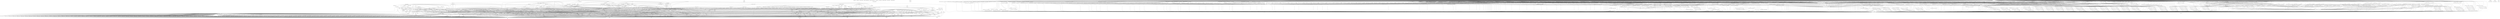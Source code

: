 digraph depends {
    node [shape=plaintext]
"alsa-conf" -> "libasound-lic" [style=dotted]
"alsa-state" -> "alsa-state-lic" [style=dotted]
"alsa-state" -> "alsa-states" [style=dotted]
"alsa-state" -> "alsa-utils-alsactl"
"alsa-states" -> "alsa-state-lic" [style=dotted]
"alsa-utils-alsactl" -> "alsa-states" [style=dotted]
"alsa-utils-alsactl" -> "alsa-utils-lic" [style=dotted]
"alsa-utils-alsactl" -> "libasound2"
"alsa-utils-alsactl" -> "libc6"
"alsa-utils-alsamixer" -> "alsa-utils-lic" [style=dotted]
"alsa-utils-alsamixer" -> "libasound2"
"alsa-utils-alsamixer" -> "libc6"
"alsa-utils-alsamixer" -> "libformw5"
"alsa-utils-alsamixer" -> "libmenuw5"
"alsa-utils-alsamixer" -> "libncursesw5"
"alsa-utils-alsamixer" -> "libpanelw5"
"alsa-utils-alsamixer" -> "libtinfo5"
"anbox" -> "anbox-lic" [style=dotted]
"anbox" -> "boost-log"
"anbox-data" -> "anbox-data-lic" [style=dotted]
"anbox" -> "dbus-cpp"
"anbox" -> "libboost-filesystem1.69.0"
"anbox" -> "libboost-iostreams1.69.0"
"anbox" -> "libboost-program-options1.69.0"
"anbox" -> "libboost-thread1.69.0"
"anbox" -> "libc6"
"anbox" -> "libgcc1"
"anbox" -> "libprotobuf-lite17"
"anbox" -> "libsdl2-2.0-0"
"anbox" -> "libsdl2-image-2.0-0"
"anbox" -> "libstdc++6"
"anbox" -> "lxc"
"avahi-daemon" -> "avahi-lic" [style=dotted]
"avahi-daemon" -> "base-files"
"avahi-daemon" -> "base-passwd"
"avahi-daemon" -> "libavahi-common3"
"avahi-daemon" -> "libavahi-core7"
"avahi-daemon" -> "libc6"
"avahi-daemon" -> "libcap2"
"avahi-daemon" -> "libdaemon0"
"avahi-daemon" -> "libdbus-1-3"
"avahi-daemon" -> "libexpat1"
"avahi-daemon" -> "libnss-mdns" [style=dotted]
"avahi-daemon" -> "shadow"
"avahi-locale-en-gb" -> "virtual-locale-en-gb" [style=dotted]
"base-files" -> "base-files-lic" [style=dotted]
"base-passwd" -> "base-passwd-lic" [style=dotted]
"bash" -> "base-files"
"bash" -> "bash-lic" [style=dotted]
"bash" -> "libc6"
"bash" -> "libtinfo5"
"bash" -> "update-alternatives-opkg"
"binutils" -> "binutils-lic" [style=dotted]
"binutils" -> "libbfd"
"binutils" -> "libc6"
"binutils" -> "libz1"
"binutils" -> "update-alternatives-opkg"
"bluez5" -> "bluez5-lic" [style=dotted]
"bluez5" -> "libc6"
"bluez5" -> "libdbus-1-3"
"bluez5" -> "libglib-2.0-0"
"bluez5" -> "libreadline8"
"bluez5" -> "libudev1"
"boost-log" -> "boost-lic" [style=dotted]
"boost-log" -> "libboost-filesystem1.69.0"
"boost-log" -> "libboost-regex1.69.0"
"boost-log" -> "libboost-thread1.69.0"
"boost-log" -> "libc6"
"boost-log" -> "libgcc1"
"boost-log" -> "libstdc++6"
"bridge-utils" -> "bridge-utils-lic" [style=dotted]
"bridge-utils" -> "kernel-module-bridge" [style=dotted]
"bridge-utils" -> "libc6"
"bridge-utils" -> "update-alternatives-opkg"
"busybox" -> "busybox-lic" [style=dotted]
"busybox" -> "busybox-udhcpc" [style=dotted]
"busybox" -> "libc6"
"busybox-syslog" -> "busybox"
"busybox-syslog" -> "busybox-lic" [style=dotted]
"busybox-syslog" -> "update-alternatives-opkg"
"busybox-udhcpc" -> "busybox-lic" [style=dotted]
"busybox" -> "update-alternatives-opkg"
"connman" -> "bluez5"
"connman-conf" -> "connman-conf-lic" [style=dotted]
"connman" -> "connman-conf" [style=dotted]
"connman" -> "connman-lic" [style=dotted]
"connman" -> "connman-plugin-vpn-l2tp" [style=dotted]
"connman" -> "connman-plugin-vpn-openvpn" [style=dotted]
"connman" -> "connman-plugin-vpn-pppt" [style=dotted]
"connman" -> "connman-plugin-vpn-vpnc" [style=dotted]
"connman" -> "connman-tests" [style=dotted]
"connman" -> "connman-tools" [style=dotted]
"connman" -> "connman-vpn" [style=dotted]
"connman" -> "connman-wait-online" [style=dotted]
"connman" -> "dbus-1"
"connman" -> "iptables"
"connman" -> "libc6"
"connman" -> "libdbus-1-3"
"connman" -> "libglib-2.0-0"
"connman" -> "libgnutls30"
"connman" -> "neard" [style=dotted]
"connman" -> "ofono"
"connman" -> "openvpn"
"connman-plugin-vpn-l2tp" -> "connman-vpn"
"connman-plugin-vpn-l2tp" -> "libc6"
"connman-plugin-vpn-openvpn" -> "connman-vpn"
"connman-plugin-vpn-openvpn" -> "libc6"
"connman-plugin-vpn-openvpn" -> "libdbus-1-3"
"connman-plugin-vpn-vpnc" -> "connman-vpn"
"connman-plugin-vpn-vpnc" -> "libc6"
"connman-plugin-vpn-vpnc" -> "libdbus-1-3"
"connman" -> "pptp-linux"
"connman-tests" -> "connman-lic" [style=dotted]
"connman-tests" -> "iptables"
"connman-tests" -> "libc6"
"connman-tests" -> "libdbus-1-3"
"connman-tests" -> "libglib-2.0-0"
"connman-tests" -> "libgnutls30"
"connman-tools" -> "connman"
"connman-tools" -> "connman-lic" [style=dotted]
"connman-tools" -> "libc6"
"connman-tools" -> "libglib-2.0-0"
"connman-tools" -> "libgnutls30"
"connman" -> "update-alternatives-opkg"
"connman" -> "vpnc"
"connman-vpn" -> "connman-lic" [style=dotted]
"connman-vpn" -> "libc6"
"connman-vpn" -> "libdbus-1-3"
"connman-vpn" -> "libglib-2.0-0"
"connman-vpn" -> "libgnutls30"
"connman-wait-online" -> "connman-lic" [style=dotted]
"connman-wait-online" -> "libc6"
"connman-wait-online" -> "libdbus-1-3"
"connman-wait-online" -> "libglib-2.0-0"
"connman" -> "wpa-supplicant"
"connman" -> "xl2tpd"
"cpushareholder-stub" -> "cpushareholder-stub-lic" [style=dotted]
"dbus-1" -> "base-files"
"dbus-1" -> "base-passwd"
"dbus-1" -> "dbus-lic" [style=dotted]
"dbus-1" -> "libc6"
"dbus-1" -> "libdbus-1-3"
"dbus-1" -> "libexpat1"
"dbus-1" -> "libsystemd0"
"dbus-1" -> "shadow"
"dbus-cpp" -> "dbus-cpp-lic" [style=dotted]
"dbus-cpp" -> "libboost-filesystem1.69.0"
"dbus-cpp" -> "libboost-program-options1.69.0"
"dbus-cpp" -> "libboost-system1.69.0"
"dbus-cpp" -> "libc6"
"dbus-cpp" -> "libdbus-1-3"
"dbus-cpp" -> "libgcc1"
"dbus-cpp" -> "libprocess-cpp3"
"dbus-cpp" -> "libstdc++6"
"dbus-cpp" -> "libxml2"
"directfb" -> "directfb-lic" [style=dotted]
"directfb" -> "libc6"
"directfb" -> "libfreetype6"
"directfb" -> "libgcc1"
"directfb" -> "libjpeg62"
"directfb" -> "libpng16-16"
"directfb" -> "libstdc++6"
"directfb" -> "libz1"
"distcc" -> "avahi-daemon" [style=dotted]
"distcc" -> "base-files"
"distcc" -> "base-passwd"
"distcc-config" -> "distcc"
"distcc-config" -> "distcc-config-lic" [style=dotted]
"distcc" -> "distcc-lic" [style=dotted]
"distcc" -> "libavahi-client3"
"distcc" -> "libavahi-common3"
"distcc" -> "libc6"
"distcc" -> "libpopt0"
"distcc" -> "shadow"
"dnsmasq" -> "dnsmasq-lic" [style=dotted]
"dnsmasq" -> "libc6"
"e2fsprogs-e2fsck" -> "e2fsprogs-lic" [style=dotted]
"e2fsprogs-e2fsck" -> "libblkid1"
"e2fsprogs-e2fsck" -> "libc6"
"e2fsprogs-e2fsck" -> "libcom-err2"
"e2fsprogs-e2fsck" -> "libe2p2"
"e2fsprogs-e2fsck" -> "libext2fs2"
"e2fsprogs-e2fsck" -> "libuuid1"
"fontconfig-utils" -> "libc6"
"fontconfig-utils" -> "libfontconfig1"
"fontconfig-utils" -> "libfontconfig-lic" [style=dotted]
"fontconfig-utils" -> "libfreetype6"
"glibc-gconv-iso8859-1" -> "glibc-gconv"
"glibc-gconv-iso8859-1" -> "libc6"
"glibc-locale-en-gb" -> "virtual-locale-en-gb" [style=dotted]
"glmark2" -> "glmark2-lic" [style=dotted]
"glmark2" -> "libc6"
"glmark2" -> "libdrm2"
"glmark2" -> "libegl-mesa"
"glmark2" -> "libgbm1"
"glmark2" -> "libgcc1"
"glmark2" -> "libgles2-mesa"
"glmark2" -> "libjpeg62"
"glmark2" -> "libpng16-16"
"glmark2" -> "libstdc++6"
"glmark2" -> "libudev1"
"gstreamer1.0" -> "gstreamer1.0-lic" [style=dotted]
"gstreamer1.0" -> "libc6"
"gstreamer1.0" -> "libcap2"
"gstreamer1.0" -> "libglib-2.0-0"
"gstreamer1.0-locale-en-gb" -> "virtual-locale-en-gb" [style=dotted]
"gstreamer1.0-plugins-bad-locale-en-gb" -> "virtual-locale-en-gb" [style=dotted]
"gstreamer1.0-plugins-base-locale-en-gb" -> "virtual-locale-en-gb" [style=dotted]
"gtk+3-demo" -> "gtk+3-lic" [style=dotted]
"gtk+3-demo" -> "libatk-1.0-0"
"gtk+3-demo" -> "libc6"
"gtk+3-demo" -> "libcairo2"
"gtk+3-demo" -> "libepoxy0"
"gtk+3-demo" -> "libgdk-pixbuf-2.0-0"
"gtk+3-demo" -> "libglib-2.0-0"
"gtk+3-demo" -> "libgtk-3.0"
"gtk+3-demo" -> "libharfbuzz0"
"gtk+3-demo" -> "pango"
"gtk+3-locale-en-gb" -> "virtual-locale-en-gb" [style=dotted]
"gtk+3-locale-en" -> "virtual-locale-en" [style=dotted]
"gzip" -> "gzip-lic" [style=dotted]
"gzip" -> "libc6"
"gzip" -> "update-alternatives-opkg"
"iptables" -> "iptables-lic" [style=dotted]
"iptables" -> "iptables-modules" [style=dotted]
"iptables" -> "iptables-module-xt-standard"
"iptables" -> "kernel-module-iptable-filter" [style=dotted]
"iptables" -> "kernel-module-iptable-nat" [style=dotted]
"iptables" -> "kernel-module-ip-tables" [style=dotted]
"iptables" -> "kernel-module-ipt-masquerade" [style=dotted]
"iptables" -> "kernel-module-nf-conntrack-ipv4" [style=dotted]
"iptables" -> "kernel-module-nf-conntrack" [style=dotted]
"iptables" -> "kernel-module-nf-defrag-ipv4" [style=dotted]
"iptables" -> "kernel-module-nf-nat" [style=dotted]
"iptables" -> "kernel-module-x-tables" [style=dotted]
"iptables" -> "libc6"
"iptables-module-ebt-802-3" -> "iptables"
"iptables-module-ebt-802-3" -> "libc6"
"iptables-module-ebt-ip" -> "iptables"
"iptables-module-ebt-ip" -> "libc6"
"iptables-module-ebt-log" -> "iptables"
"iptables-module-ebt-log" -> "libc6"
"iptables-module-ebt-mark-m" -> "iptables"
"iptables-module-ebt-mark-m" -> "libc6"
"iptables-module-ip6t-ah" -> "iptables"
"iptables-module-ip6t-ah" -> "libc6"
"iptables-module-ip6t-dnat" -> "iptables"
"iptables-module-ip6t-dnat" -> "libc6"
"iptables-module-ip6t-dnpt" -> "iptables"
"iptables-module-ip6t-dnpt" -> "libc6"
"iptables-module-ip6t-dst" -> "iptables"
"iptables-module-ip6t-dst" -> "libc6"
"iptables-module-ip6t-eui64" -> "iptables"
"iptables-module-ip6t-eui64" -> "libc6"
"iptables-module-ip6t-frag" -> "iptables"
"iptables-module-ip6t-frag" -> "libc6"
"iptables-module-ip6t-hbh" -> "iptables"
"iptables-module-ip6t-hbh" -> "libc6"
"iptables-module-ip6t-hl" -> "iptables"
"iptables-module-ip6t-hl" -> "libc6"
"iptables-module-ip6t-icmp6" -> "iptables"
"iptables-module-ip6t-icmp6" -> "libc6"
"iptables-module-ip6t-ipv6header" -> "iptables"
"iptables-module-ip6t-ipv6header" -> "libc6"
"iptables-module-ip6t-log" -> "iptables"
"iptables-module-ip6t-log" -> "libc6"
"iptables-module-ip6t-masquerade" -> "iptables"
"iptables-module-ip6t-masquerade" -> "libc6"
"iptables-module-ip6t-mh" -> "iptables"
"iptables-module-ip6t-mh" -> "libc6"
"iptables-module-ip6t-netmap" -> "iptables"
"iptables-module-ip6t-netmap" -> "libc6"
"iptables-module-ip6t-redirect" -> "iptables"
"iptables-module-ip6t-redirect" -> "libc6"
"iptables-module-ip6t-reject" -> "iptables"
"iptables-module-ip6t-reject" -> "libc6"
"iptables-module-ip6t-rt" -> "iptables"
"iptables-module-ip6t-rt" -> "libc6"
"iptables-module-ip6t-snat" -> "iptables"
"iptables-module-ip6t-snat" -> "libc6"
"iptables-module-ip6t-snpt" -> "iptables"
"iptables-module-ip6t-snpt" -> "libc6"
"iptables-module-ip6t-srh" -> "iptables"
"iptables-module-ip6t-srh" -> "libc6"
"iptables-module-ipt-ah" -> "iptables"
"iptables-module-ipt-ah" -> "libc6"
"iptables-module-ipt-clusterip" -> "iptables"
"iptables-module-ipt-clusterip" -> "libc6"
"iptables-module-ipt-dnat" -> "iptables"
"iptables-module-ipt-dnat" -> "libc6"
"iptables-module-ipt-ecn" -> "iptables"
"iptables-module-ipt-ecn" -> "libc6"
"iptables-module-ipt-icmp" -> "iptables"
"iptables-module-ipt-icmp" -> "libc6"
"iptables-module-ipt-log" -> "iptables"
"iptables-module-ipt-log" -> "libc6"
"iptables-module-ipt-masquerade" -> "iptables"
"iptables-module-ipt-masquerade" -> "libc6"
"iptables-module-ipt-netmap" -> "iptables"
"iptables-module-ipt-netmap" -> "libc6"
"iptables-module-ipt-realm" -> "iptables"
"iptables-module-ipt-realm" -> "libc6"
"iptables-module-ipt-redirect" -> "iptables"
"iptables-module-ipt-redirect" -> "libc6"
"iptables-module-ipt-reject" -> "iptables"
"iptables-module-ipt-reject" -> "libc6"
"iptables-module-ipt-snat" -> "iptables"
"iptables-module-ipt-snat" -> "libc6"
"iptables-module-ipt-ttl" -> "iptables"
"iptables-module-ipt-ttl" -> "libc6"
"iptables-module-ipt-ulog" -> "iptables"
"iptables-module-ipt-ulog" -> "libc6"
"iptables-modules" -> "iptables-lic" [style=dotted]
"iptables-modules" -> "iptables-module-ebt-802-3"
"iptables-modules" -> "iptables-module-ebt-ip"
"iptables-modules" -> "iptables-module-ebt-log"
"iptables-modules" -> "iptables-module-ebt-mark-m"
"iptables-modules" -> "iptables-module-ip6t-ah"
"iptables-modules" -> "iptables-module-ip6t-dnat"
"iptables-modules" -> "iptables-module-ip6t-dnpt"
"iptables-modules" -> "iptables-module-ip6t-dst"
"iptables-modules" -> "iptables-module-ip6t-eui64"
"iptables-modules" -> "iptables-module-ip6t-frag"
"iptables-modules" -> "iptables-module-ip6t-hbh"
"iptables-modules" -> "iptables-module-ip6t-hl"
"iptables-modules" -> "iptables-module-ip6t-icmp6"
"iptables-modules" -> "iptables-module-ip6t-ipv6header"
"iptables-modules" -> "iptables-module-ip6t-log"
"iptables-modules" -> "iptables-module-ip6t-masquerade"
"iptables-modules" -> "iptables-module-ip6t-mh"
"iptables-modules" -> "iptables-module-ip6t-netmap"
"iptables-modules" -> "iptables-module-ip6t-redirect"
"iptables-modules" -> "iptables-module-ip6t-reject"
"iptables-modules" -> "iptables-module-ip6t-rt"
"iptables-modules" -> "iptables-module-ip6t-snat"
"iptables-modules" -> "iptables-module-ip6t-snpt"
"iptables-modules" -> "iptables-module-ip6t-srh"
"iptables-modules" -> "iptables-module-ipt-ah"
"iptables-modules" -> "iptables-module-ipt-clusterip"
"iptables-modules" -> "iptables-module-ipt-dnat"
"iptables-modules" -> "iptables-module-ipt-ecn"
"iptables-modules" -> "iptables-module-ipt-icmp"
"iptables-modules" -> "iptables-module-ipt-log"
"iptables-modules" -> "iptables-module-ipt-masquerade"
"iptables-modules" -> "iptables-module-ipt-netmap"
"iptables-modules" -> "iptables-module-ipt-realm"
"iptables-modules" -> "iptables-module-ipt-redirect"
"iptables-modules" -> "iptables-module-ipt-reject"
"iptables-modules" -> "iptables-module-ipt-snat"
"iptables-modules" -> "iptables-module-ipt-ttl"
"iptables-modules" -> "iptables-module-ipt-ulog"
"iptables-modules" -> "iptables-module-xt-addrtype"
"iptables-modules" -> "iptables-module-xt-audit"
"iptables-modules" -> "iptables-module-xt-bpf"
"iptables-modules" -> "iptables-module-xt-cgroup"
"iptables-modules" -> "iptables-module-xt-checksum"
"iptables-modules" -> "iptables-module-xt-classify"
"iptables-modules" -> "iptables-module-xt-cluster"
"iptables-modules" -> "iptables-module-xt-comment"
"iptables-modules" -> "iptables-module-xt-connbytes"
"iptables-modules" -> "iptables-module-xt-connlimit"
"iptables-modules" -> "iptables-module-xt-connmark"
"iptables-modules" -> "iptables-module-xt-connsecmark"
"iptables-modules" -> "iptables-module-xt-conntrack"
"iptables-modules" -> "iptables-module-xt-cpu"
"iptables-modules" -> "iptables-module-xt-ct"
"iptables-modules" -> "iptables-module-xt-dccp"
"iptables-modules" -> "iptables-module-xt-devgroup"
"iptables-modules" -> "iptables-module-xt-dscp"
"iptables-modules" -> "iptables-module-xt-ecn"
"iptables-modules" -> "iptables-module-xt-esp"
"iptables-modules" -> "iptables-module-xt-hashlimit"
"iptables-modules" -> "iptables-module-xt-helper"
"iptables-modules" -> "iptables-module-xt-hmark"
"iptables-modules" -> "iptables-module-xt-idletimer"
"iptables-modules" -> "iptables-module-xt-ipcomp"
"iptables-modules" -> "iptables-module-xt-iprange"
"iptables-modules" -> "iptables-module-xt-ipvs"
"iptables-modules" -> "iptables-module-xt-led"
"iptables-modules" -> "iptables-module-xt-length"
"iptables-modules" -> "iptables-module-xt-limit"
"iptables-modules" -> "iptables-module-xt-mac"
"iptables-modules" -> "iptables-module-xt-mangle"
"iptables-modules" -> "iptables-module-xt-mark"
"iptables-modules" -> "iptables-module-xt-multiport"
"iptables-modules" -> "iptables-module-xt-nfacct"
"iptables-modules" -> "iptables-module-xt-nflog"
"iptables-modules" -> "iptables-module-xt-nfqueue"
"iptables-modules" -> "iptables-module-xt-notrack"
"iptables-modules" -> "iptables-module-xt-osf"
"iptables-modules" -> "iptables-module-xt-owner"
"iptables-modules" -> "iptables-module-xt-physdev"
"iptables-modules" -> "iptables-module-xt-pkttype"
"iptables-modules" -> "iptables-module-xt-policy"
"iptables-modules" -> "iptables-module-xt-quota"
"iptables-modules" -> "iptables-module-xt-rateest"
"iptables-modules" -> "iptables-module-xt-recent"
"iptables-modules" -> "iptables-module-xt-rpfilter"
"iptables-modules" -> "iptables-module-xt-sctp"
"iptables-modules" -> "iptables-module-xt-secmark"
"iptables-modules" -> "iptables-module-xt-set"
"iptables-modules" -> "iptables-module-xt-socket"
"iptables-modules" -> "iptables-module-xt-standard"
"iptables-modules" -> "iptables-module-xt-state"
"iptables-modules" -> "iptables-module-xt-statistic"
"iptables-modules" -> "iptables-module-xt-string"
"iptables-modules" -> "iptables-module-xt-synproxy"
"iptables-modules" -> "iptables-module-xt-tcp"
"iptables-modules" -> "iptables-module-xt-tcpmss"
"iptables-modules" -> "iptables-module-xt-tcpoptstrip"
"iptables-modules" -> "iptables-module-xt-tee"
"iptables-modules" -> "iptables-module-xt-time"
"iptables-modules" -> "iptables-module-xt-tos"
"iptables-modules" -> "iptables-module-xt-tproxy"
"iptables-modules" -> "iptables-module-xt-trace"
"iptables-modules" -> "iptables-module-xt-u32"
"iptables-modules" -> "iptables-module-xt-udp"
"iptables-module-xt-addrtype" -> "iptables"
"iptables-module-xt-addrtype" -> "libc6"
"iptables-module-xt-audit" -> "iptables"
"iptables-module-xt-audit" -> "libc6"
"iptables-module-xt-bpf" -> "iptables"
"iptables-module-xt-bpf" -> "libc6"
"iptables-module-xt-cgroup" -> "iptables"
"iptables-module-xt-cgroup" -> "libc6"
"iptables-module-xt-checksum" -> "iptables"
"iptables-module-xt-checksum" -> "libc6"
"iptables-module-xt-classify" -> "iptables"
"iptables-module-xt-classify" -> "libc6"
"iptables-module-xt-cluster" -> "iptables"
"iptables-module-xt-cluster" -> "libc6"
"iptables-module-xt-comment" -> "iptables"
"iptables-module-xt-comment" -> "libc6"
"iptables-module-xt-connbytes" -> "iptables"
"iptables-module-xt-connbytes" -> "libc6"
"iptables-module-xt-connlimit" -> "iptables"
"iptables-module-xt-connlimit" -> "libc6"
"iptables-module-xt-connmark" -> "iptables"
"iptables-module-xt-connmark" -> "libc6"
"iptables-module-xt-connsecmark" -> "iptables"
"iptables-module-xt-connsecmark" -> "libc6"
"iptables-module-xt-conntrack" -> "iptables"
"iptables-module-xt-conntrack" -> "libc6"
"iptables-module-xt-cpu" -> "iptables"
"iptables-module-xt-cpu" -> "libc6"
"iptables-module-xt-ct" -> "iptables"
"iptables-module-xt-ct" -> "libc6"
"iptables-module-xt-dccp" -> "iptables"
"iptables-module-xt-dccp" -> "libc6"
"iptables-module-xt-devgroup" -> "iptables"
"iptables-module-xt-devgroup" -> "libc6"
"iptables-module-xt-dscp" -> "iptables"
"iptables-module-xt-dscp" -> "libc6"
"iptables-module-xt-ecn" -> "iptables"
"iptables-module-xt-ecn" -> "libc6"
"iptables-module-xt-esp" -> "iptables"
"iptables-module-xt-esp" -> "libc6"
"iptables-module-xt-hashlimit" -> "iptables"
"iptables-module-xt-hashlimit" -> "libc6"
"iptables-module-xt-helper" -> "iptables"
"iptables-module-xt-helper" -> "libc6"
"iptables-module-xt-hmark" -> "iptables"
"iptables-module-xt-hmark" -> "libc6"
"iptables-module-xt-idletimer" -> "iptables"
"iptables-module-xt-idletimer" -> "libc6"
"iptables-module-xt-ipcomp" -> "iptables"
"iptables-module-xt-ipcomp" -> "libc6"
"iptables-module-xt-iprange" -> "iptables"
"iptables-module-xt-iprange" -> "libc6"
"iptables-module-xt-ipvs" -> "iptables"
"iptables-module-xt-ipvs" -> "libc6"
"iptables-module-xt-led" -> "iptables"
"iptables-module-xt-led" -> "libc6"
"iptables-module-xt-length" -> "iptables"
"iptables-module-xt-length" -> "libc6"
"iptables-module-xt-limit" -> "iptables"
"iptables-module-xt-limit" -> "libc6"
"iptables-module-xt-mac" -> "iptables"
"iptables-module-xt-mac" -> "libc6"
"iptables-module-xt-mangle" -> "iptables"
"iptables-module-xt-mangle" -> "libc6"
"iptables-module-xt-mark" -> "iptables"
"iptables-module-xt-mark" -> "libc6"
"iptables-module-xt-multiport" -> "iptables"
"iptables-module-xt-multiport" -> "libc6"
"iptables-module-xt-nfacct" -> "iptables"
"iptables-module-xt-nfacct" -> "libc6"
"iptables-module-xt-nflog" -> "iptables"
"iptables-module-xt-nflog" -> "libc6"
"iptables-module-xt-nfqueue" -> "iptables"
"iptables-module-xt-nfqueue" -> "libc6"
"iptables-module-xt-notrack" -> "iptables"
"iptables-module-xt-notrack" -> "libc6"
"iptables-module-xt-osf" -> "iptables"
"iptables-module-xt-osf" -> "libc6"
"iptables-module-xt-owner" -> "iptables"
"iptables-module-xt-owner" -> "libc6"
"iptables-module-xt-physdev" -> "iptables"
"iptables-module-xt-physdev" -> "libc6"
"iptables-module-xt-pkttype" -> "iptables"
"iptables-module-xt-pkttype" -> "libc6"
"iptables-module-xt-policy" -> "iptables"
"iptables-module-xt-policy" -> "libc6"
"iptables-module-xt-quota" -> "iptables"
"iptables-module-xt-quota" -> "libc6"
"iptables-module-xt-rateest" -> "iptables"
"iptables-module-xt-rateest" -> "libc6"
"iptables-module-xt-recent" -> "iptables"
"iptables-module-xt-recent" -> "libc6"
"iptables-module-xt-rpfilter" -> "iptables"
"iptables-module-xt-rpfilter" -> "libc6"
"iptables-module-xt-sctp" -> "iptables"
"iptables-module-xt-sctp" -> "libc6"
"iptables-module-xt-secmark" -> "iptables"
"iptables-module-xt-secmark" -> "libc6"
"iptables-module-xt-set" -> "iptables"
"iptables-module-xt-set" -> "libc6"
"iptables-module-xt-socket" -> "iptables"
"iptables-module-xt-socket" -> "libc6"
"iptables-module-xt-standard" -> "iptables"
"iptables-module-xt-standard" -> "libc6"
"iptables-module-xt-state" -> "iptables"
"iptables-module-xt-state" -> "libc6"
"iptables-module-xt-statistic" -> "iptables"
"iptables-module-xt-statistic" -> "libc6"
"iptables-module-xt-string" -> "iptables"
"iptables-module-xt-string" -> "libc6"
"iptables-module-xt-synproxy" -> "iptables"
"iptables-module-xt-synproxy" -> "libc6"
"iptables-module-xt-tcp" -> "iptables"
"iptables-module-xt-tcp" -> "libc6"
"iptables-module-xt-tcpmss" -> "iptables"
"iptables-module-xt-tcpmss" -> "libc6"
"iptables-module-xt-tcpoptstrip" -> "iptables"
"iptables-module-xt-tcpoptstrip" -> "libc6"
"iptables-module-xt-tee" -> "iptables"
"iptables-module-xt-tee" -> "libc6"
"iptables-module-xt-time" -> "iptables"
"iptables-module-xt-time" -> "libc6"
"iptables-module-xt-tos" -> "iptables"
"iptables-module-xt-tos" -> "libc6"
"iptables-module-xt-tproxy" -> "iptables"
"iptables-module-xt-tproxy" -> "libc6"
"iptables-module-xt-trace" -> "iptables"
"iptables-module-xt-trace" -> "libc6"
"iptables-module-xt-u32" -> "iptables"
"iptables-module-xt-u32" -> "libc6"
"iptables-module-xt-udp" -> "iptables"
"iptables-module-xt-udp" -> "libc6"
"iw" -> "iw-lic" [style=dotted]
"iw" -> "libc6"
"iw" -> "libnl-3-200"
"iw" -> "libnl-genl-3-200"
"kbd-consolefonts" -> "kbd-lic" [style=dotted]
"kbd" -> "kbd-lic" [style=dotted]
"kbd-keymaps" -> "kbd-lic" [style=dotted]
"kbd" -> "libc6"
"kbd" -> "update-alternatives-opkg"
"kernel-5.0.0-rc6-yoctodev-standard" -> "linux-yocto-dev-lic" [style=dotted]
"kernel-module-6lowpan-5.0.0-rc6-yoctodev-standard" -> "kernel-5.0.0-rc6-yoctodev-standard"
"kernel-module-8021q-5.0.0-rc6-yoctodev-standard" -> "kernel-5.0.0-rc6-yoctodev-standard"
"kernel-module-8139cp-5.0.0-rc6-yoctodev-standard" -> "kernel-5.0.0-rc6-yoctodev-standard"
"kernel-module-8139too-5.0.0-rc6-yoctodev-standard" -> "kernel-5.0.0-rc6-yoctodev-standard"
"kernel-module-ac97-bus-5.0.0-rc6-yoctodev-standard" -> "kernel-5.0.0-rc6-yoctodev-standard"
"kernel-module-act-mirred-5.0.0-rc6-yoctodev-standard" -> "kernel-5.0.0-rc6-yoctodev-standard"
"kernel-module-af-key-5.0.0-rc6-yoctodev-standard" -> "kernel-5.0.0-rc6-yoctodev-standard"
"kernel-module-ah4-5.0.0-rc6-yoctodev-standard" -> "kernel-5.0.0-rc6-yoctodev-standard"
"kernel-module-alx-5.0.0-rc6-yoctodev-standard" -> "kernel-5.0.0-rc6-yoctodev-standard"
"kernel-module-alx-5.0.0-rc6-yoctodev-standard" -> "kernel-module-mdio-5.0.0-rc6-yoctodev-standard"
"kernel-module-anubis-5.0.0-rc6-yoctodev-standard" -> "kernel-5.0.0-rc6-yoctodev-standard"
"kernel-module-arc4-5.0.0-rc6-yoctodev-standard" -> "kernel-5.0.0-rc6-yoctodev-standard"
"kernel-module-arptable-filter-5.0.0-rc6-yoctodev-standard" -> "kernel-5.0.0-rc6-yoctodev-standard"
"kernel-module-arptable-filter-5.0.0-rc6-yoctodev-standard" -> "kernel-module-arp-tables-5.0.0-rc6-yoctodev-standard"
"kernel-module-arptable-filter-5.0.0-rc6-yoctodev-standard" -> "kernel-module-x-tables-5.0.0-rc6-yoctodev-standard"
"kernel-module-arp-tables-5.0.0-rc6-yoctodev-standard" -> "kernel-5.0.0-rc6-yoctodev-standard"
"kernel-module-arp-tables-5.0.0-rc6-yoctodev-standard" -> "kernel-module-x-tables-5.0.0-rc6-yoctodev-standard"
"kernel-module-arpt-mangle-5.0.0-rc6-yoctodev-standard" -> "kernel-5.0.0-rc6-yoctodev-standard"
"kernel-module-arpt-mangle-5.0.0-rc6-yoctodev-standard" -> "kernel-module-x-tables-5.0.0-rc6-yoctodev-standard"
"kernel-module-asix-5.0.0-rc6-yoctodev-standard" -> "kernel-5.0.0-rc6-yoctodev-standard"
"kernel-module-asix-5.0.0-rc6-yoctodev-standard" -> "kernel-module-libphy-5.0.0-rc6-yoctodev-standard"
"kernel-module-asix-5.0.0-rc6-yoctodev-standard" -> "kernel-module-usbnet-5.0.0-rc6-yoctodev-standard"
"kernel-module-at24-5.0.0-rc6-yoctodev-standard" -> "kernel-5.0.0-rc6-yoctodev-standard"
"kernel-module-ata-piix-5.0.0-rc6-yoctodev-standard" -> "kernel-5.0.0-rc6-yoctodev-standard"
"kernel-module-ath-5.0.0-rc6-yoctodev-standard" -> "kernel-5.0.0-rc6-yoctodev-standard"
"kernel-module-ath-5.0.0-rc6-yoctodev-standard" -> "kernel-module-cfg80211-5.0.0-rc6-yoctodev-standard"
"kernel-module-ath5k-5.0.0-rc6-yoctodev-standard" -> "kernel-5.0.0-rc6-yoctodev-standard"
"kernel-module-ath5k-5.0.0-rc6-yoctodev-standard" -> "kernel-module-ath-5.0.0-rc6-yoctodev-standard"
"kernel-module-ath5k-5.0.0-rc6-yoctodev-standard" -> "kernel-module-cfg80211-5.0.0-rc6-yoctodev-standard"
"kernel-module-ath5k-5.0.0-rc6-yoctodev-standard" -> "kernel-module-mac80211-5.0.0-rc6-yoctodev-standard"
"kernel-module-ath9k-5.0.0-rc6-yoctodev-standard" -> "kernel-5.0.0-rc6-yoctodev-standard"
"kernel-module-ath9k-5.0.0-rc6-yoctodev-standard" -> "kernel-module-ath-5.0.0-rc6-yoctodev-standard"
"kernel-module-ath9k-5.0.0-rc6-yoctodev-standard" -> "kernel-module-ath9k-common-5.0.0-rc6-yoctodev-standard"
"kernel-module-ath9k-5.0.0-rc6-yoctodev-standard" -> "kernel-module-ath9k-hw-5.0.0-rc6-yoctodev-standard"
"kernel-module-ath9k-5.0.0-rc6-yoctodev-standard" -> "kernel-module-cfg80211-5.0.0-rc6-yoctodev-standard"
"kernel-module-ath9k-5.0.0-rc6-yoctodev-standard" -> "kernel-module-mac80211-5.0.0-rc6-yoctodev-standard"
"kernel-module-ath9k-common-5.0.0-rc6-yoctodev-standard" -> "kernel-5.0.0-rc6-yoctodev-standard"
"kernel-module-ath9k-common-5.0.0-rc6-yoctodev-standard" -> "kernel-module-ath-5.0.0-rc6-yoctodev-standard"
"kernel-module-ath9k-common-5.0.0-rc6-yoctodev-standard" -> "kernel-module-ath9k-hw-5.0.0-rc6-yoctodev-standard"
"kernel-module-ath9k-common-5.0.0-rc6-yoctodev-standard" -> "kernel-module-cfg80211-5.0.0-rc6-yoctodev-standard"
"kernel-module-ath9k-hw-5.0.0-rc6-yoctodev-standard" -> "kernel-5.0.0-rc6-yoctodev-standard"
"kernel-module-ath9k-hw-5.0.0-rc6-yoctodev-standard" -> "kernel-module-ath-5.0.0-rc6-yoctodev-standard"
"kernel-module-atl1-5.0.0-rc6-yoctodev-standard" -> "kernel-5.0.0-rc6-yoctodev-standard"
"kernel-module-atl1c-5.0.0-rc6-yoctodev-standard" -> "kernel-5.0.0-rc6-yoctodev-standard"
"kernel-module-atl1e-5.0.0-rc6-yoctodev-standard" -> "kernel-5.0.0-rc6-yoctodev-standard"
"kernel-module-atl2-5.0.0-rc6-yoctodev-standard" -> "kernel-5.0.0-rc6-yoctodev-standard"
"kernel-module-ax88179-178a-5.0.0-rc6-yoctodev-standard" -> "kernel-5.0.0-rc6-yoctodev-standard"
"kernel-module-ax88179-178a-5.0.0-rc6-yoctodev-standard" -> "kernel-module-usbnet-5.0.0-rc6-yoctodev-standard"
"kernel-module-backlight-5.0.0-rc6-yoctodev-standard" -> "kernel-5.0.0-rc6-yoctodev-standard"
"kernel-module-bcma-5.0.0-rc6-yoctodev-standard" -> "kernel-5.0.0-rc6-yoctodev-standard"
"kernel-module-binfmt-misc-5.0.0-rc6-yoctodev-standard" -> "kernel-5.0.0-rc6-yoctodev-standard"
"kernel-module-blowfish-common-5.0.0-rc6-yoctodev-standard" -> "kernel-5.0.0-rc6-yoctodev-standard"
"kernel-module-blowfish-generic-5.0.0-rc6-yoctodev-standard" -> "kernel-5.0.0-rc6-yoctodev-standard"
"kernel-module-blowfish-generic-5.0.0-rc6-yoctodev-standard" -> "kernel-module-blowfish-common-5.0.0-rc6-yoctodev-standard"
"kernel-module-bluetooth-6lowpan-5.0.0-rc6-yoctodev-standard" -> "kernel-5.0.0-rc6-yoctodev-standard"
"kernel-module-bluetooth-6lowpan-5.0.0-rc6-yoctodev-standard" -> "kernel-module-6lowpan-5.0.0-rc6-yoctodev-standard"
"kernel-module-bnep-5.0.0-rc6-yoctodev-standard" -> "kernel-5.0.0-rc6-yoctodev-standard"
"kernel-module-bnx2x-5.0.0-rc6-yoctodev-standard" -> "kernel-5.0.0-rc6-yoctodev-standard"
"kernel-module-bnx2x-5.0.0-rc6-yoctodev-standard" -> "kernel-module-mdio-5.0.0-rc6-yoctodev-standard"
"kernel-module-bnxt-en-5.0.0-rc6-yoctodev-standard" -> "kernel-5.0.0-rc6-yoctodev-standard"
"kernel-module-bonding-5.0.0-rc6-yoctodev-standard" -> "kernel-5.0.0-rc6-yoctodev-standard"
"kernel-module-brcmfmac-5.0.0-rc6-yoctodev-standard" -> "kernel-5.0.0-rc6-yoctodev-standard"
"kernel-module-brcmfmac-5.0.0-rc6-yoctodev-standard" -> "kernel-module-brcmutil-5.0.0-rc6-yoctodev-standard"
"kernel-module-brcmfmac-5.0.0-rc6-yoctodev-standard" -> "kernel-module-cfg80211-5.0.0-rc6-yoctodev-standard"
"kernel-module-brcmsmac-5.0.0-rc6-yoctodev-standard" -> "kernel-5.0.0-rc6-yoctodev-standard"
"kernel-module-brcmsmac-5.0.0-rc6-yoctodev-standard" -> "kernel-module-bcma-5.0.0-rc6-yoctodev-standard"
"kernel-module-brcmsmac-5.0.0-rc6-yoctodev-standard" -> "kernel-module-brcmutil-5.0.0-rc6-yoctodev-standard"
"kernel-module-brcmsmac-5.0.0-rc6-yoctodev-standard" -> "kernel-module-cfg80211-5.0.0-rc6-yoctodev-standard"
"kernel-module-brcmsmac-5.0.0-rc6-yoctodev-standard" -> "kernel-module-cordic-5.0.0-rc6-yoctodev-standard"
"kernel-module-brcmsmac-5.0.0-rc6-yoctodev-standard" -> "kernel-module-mac80211-5.0.0-rc6-yoctodev-standard"
"kernel-module-brcmutil-5.0.0-rc6-yoctodev-standard" -> "kernel-5.0.0-rc6-yoctodev-standard"
"kernel-module-bridge-5.0.0-rc6-yoctodev-standard" -> "kernel-5.0.0-rc6-yoctodev-standard"
"kernel-module-bridge-5.0.0-rc6-yoctodev-standard" -> "kernel-module-llc-5.0.0-rc6-yoctodev-standard"
"kernel-module-bridge-5.0.0-rc6-yoctodev-standard" -> "kernel-module-stp-5.0.0-rc6-yoctodev-standard"
"kernel-module-br-netfilter-5.0.0-rc6-yoctodev-standard" -> "kernel-5.0.0-rc6-yoctodev-standard"
"kernel-module-br-netfilter-5.0.0-rc6-yoctodev-standard" -> "kernel-module-bridge-5.0.0-rc6-yoctodev-standard"
"kernel-module-bsd-comp-5.0.0-rc6-yoctodev-standard" -> "kernel-5.0.0-rc6-yoctodev-standard"
"kernel-module-bsd-comp-5.0.0-rc6-yoctodev-standard" -> "kernel-module-ppp-generic-5.0.0-rc6-yoctodev-standard"
"kernel-module-bytestream-example-5.0.0-rc6-yoctodev-standard" -> "kernel-5.0.0-rc6-yoctodev-standard"
"kernel-module-camellia-generic-5.0.0-rc6-yoctodev-standard" -> "kernel-5.0.0-rc6-yoctodev-standard"
"kernel-module-cast5-generic-5.0.0-rc6-yoctodev-standard" -> "kernel-5.0.0-rc6-yoctodev-standard"
"kernel-module-cast5-generic-5.0.0-rc6-yoctodev-standard" -> "kernel-module-cast-common-5.0.0-rc6-yoctodev-standard"
"kernel-module-cast6-generic-5.0.0-rc6-yoctodev-standard" -> "kernel-5.0.0-rc6-yoctodev-standard"
"kernel-module-cast6-generic-5.0.0-rc6-yoctodev-standard" -> "kernel-module-cast-common-5.0.0-rc6-yoctodev-standard"
"kernel-module-cast-common-5.0.0-rc6-yoctodev-standard" -> "kernel-5.0.0-rc6-yoctodev-standard"
"kernel-module-ccm-5.0.0-rc6-yoctodev-standard" -> "kernel-5.0.0-rc6-yoctodev-standard"
"kernel-module-cdc-eem-5.0.0-rc6-yoctodev-standard" -> "kernel-5.0.0-rc6-yoctodev-standard"
"kernel-module-cdc-eem-5.0.0-rc6-yoctodev-standard" -> "kernel-module-usbnet-5.0.0-rc6-yoctodev-standard"
"kernel-module-cdc-ether-5.0.0-rc6-yoctodev-standard" -> "kernel-5.0.0-rc6-yoctodev-standard"
"kernel-module-cdc-ether-5.0.0-rc6-yoctodev-standard" -> "kernel-module-usbnet-5.0.0-rc6-yoctodev-standard"
"kernel-module-cdc-ncm-5.0.0-rc6-yoctodev-standard" -> "kernel-5.0.0-rc6-yoctodev-standard"
"kernel-module-cdc-ncm-5.0.0-rc6-yoctodev-standard" -> "kernel-module-usbnet-5.0.0-rc6-yoctodev-standard"
"kernel-module-cdc-subset-5.0.0-rc6-yoctodev-standard" -> "kernel-5.0.0-rc6-yoctodev-standard"
"kernel-module-cdc-subset-5.0.0-rc6-yoctodev-standard" -> "kernel-module-usbnet-5.0.0-rc6-yoctodev-standard"
"kernel-module-cfg80211-5.0.0-rc6-yoctodev-standard" -> "kernel-5.0.0-rc6-yoctodev-standard"
"kernel-module-cifs-5.0.0-rc6-yoctodev-standard" -> "kernel-5.0.0-rc6-yoctodev-standard"
"kernel-module-cirrus-5.0.0-rc6-yoctodev-standard" -> "kernel-5.0.0-rc6-yoctodev-standard"
"kernel-module-cirrus-5.0.0-rc6-yoctodev-standard" -> "kernel-module-ttm-5.0.0-rc6-yoctodev-standard"
"kernel-module-cmtp-5.0.0-rc6-yoctodev-standard" -> "kernel-5.0.0-rc6-yoctodev-standard"
"kernel-module-cmtp-5.0.0-rc6-yoctodev-standard" -> "kernel-module-kernelcapi-5.0.0-rc6-yoctodev-standard"
"kernel-module-cn-test-5.0.0-rc6-yoctodev-standard" -> "kernel-5.0.0-rc6-yoctodev-standard"
"kernel-module-configfs-5.0.0-rc6-yoctodev-standard" -> "kernel-5.0.0-rc6-yoctodev-standard"
"kernel-module-configfs-sample-5.0.0-rc6-yoctodev-standard" -> "kernel-5.0.0-rc6-yoctodev-standard"
"kernel-module-configfs-sample-5.0.0-rc6-yoctodev-standard" -> "kernel-module-configfs-5.0.0-rc6-yoctodev-standard"
"kernel-module-cordic-5.0.0-rc6-yoctodev-standard" -> "kernel-5.0.0-rc6-yoctodev-standard"
"kernel-module-cpia2-5.0.0-rc6-yoctodev-standard" -> "kernel-5.0.0-rc6-yoctodev-standard"
"kernel-module-cpia2-5.0.0-rc6-yoctodev-standard" -> "kernel-module-v4l2-common-5.0.0-rc6-yoctodev-standard"
"kernel-module-cpia2-5.0.0-rc6-yoctodev-standard" -> "kernel-module-videodev-5.0.0-rc6-yoctodev-standard"
"kernel-module-crc8-5.0.0-rc6-yoctodev-standard" -> "kernel-5.0.0-rc6-yoctodev-standard"
"kernel-module-crc-ccitt-5.0.0-rc6-yoctodev-standard" -> "kernel-5.0.0-rc6-yoctodev-standard"
"kernel-module-cryptoloop-5.0.0-rc6-yoctodev-standard" -> "kernel-5.0.0-rc6-yoctodev-standard"
"kernel-module-cuse-5.0.0-rc6-yoctodev-standard" -> "kernel-5.0.0-rc6-yoctodev-standard"
"kernel-module-cuse-5.0.0-rc6-yoctodev-standard" -> "kernel-module-fuse-5.0.0-rc6-yoctodev-standard"
"kernel-module-data-breakpoint-5.0.0-rc6-yoctodev-standard" -> "kernel-5.0.0-rc6-yoctodev-standard"
"kernel-module-deflate-5.0.0-rc6-yoctodev-standard" -> "kernel-5.0.0-rc6-yoctodev-standard"
"kernel-module-diag-5.0.0-rc6-yoctodev-standard" -> "kernel-5.0.0-rc6-yoctodev-standard"
"kernel-module-diag-5.0.0-rc6-yoctodev-standard" -> "kernel-module-tipc-5.0.0-rc6-yoctodev-standard"
"kernel-module-dl2k-5.0.0-rc6-yoctodev-standard" -> "kernel-5.0.0-rc6-yoctodev-standard"
"kernel-module-dm9601-5.0.0-rc6-yoctodev-standard" -> "kernel-5.0.0-rc6-yoctodev-standard"
"kernel-module-dm9601-5.0.0-rc6-yoctodev-standard" -> "kernel-module-usbnet-5.0.0-rc6-yoctodev-standard"
"kernel-module-dma-example-5.0.0-rc6-yoctodev-standard" -> "kernel-5.0.0-rc6-yoctodev-standard"
"kernel-module-dummy-5.0.0-rc6-yoctodev-standard" -> "kernel-5.0.0-rc6-yoctodev-standard"
"kernel-module-ebt-802-3-5.0.0-rc6-yoctodev-standard" -> "kernel-5.0.0-rc6-yoctodev-standard"
"kernel-module-ebt-802-3-5.0.0-rc6-yoctodev-standard" -> "kernel-module-x-tables-5.0.0-rc6-yoctodev-standard"
"kernel-module-ebtable-broute-5.0.0-rc6-yoctodev-standard" -> "kernel-5.0.0-rc6-yoctodev-standard"
"kernel-module-ebtable-broute-5.0.0-rc6-yoctodev-standard" -> "kernel-module-bridge-5.0.0-rc6-yoctodev-standard"
"kernel-module-ebtable-broute-5.0.0-rc6-yoctodev-standard" -> "kernel-module-ebtables-5.0.0-rc6-yoctodev-standard"
"kernel-module-ebtable-filter-5.0.0-rc6-yoctodev-standard" -> "kernel-5.0.0-rc6-yoctodev-standard"
"kernel-module-ebtable-filter-5.0.0-rc6-yoctodev-standard" -> "kernel-module-ebtables-5.0.0-rc6-yoctodev-standard"
"kernel-module-ebtable-nat-5.0.0-rc6-yoctodev-standard" -> "kernel-5.0.0-rc6-yoctodev-standard"
"kernel-module-ebtable-nat-5.0.0-rc6-yoctodev-standard" -> "kernel-module-ebtables-5.0.0-rc6-yoctodev-standard"
"kernel-module-ebtables-5.0.0-rc6-yoctodev-standard" -> "kernel-5.0.0-rc6-yoctodev-standard"
"kernel-module-ebtables-5.0.0-rc6-yoctodev-standard" -> "kernel-module-x-tables-5.0.0-rc6-yoctodev-standard"
"kernel-module-ebt-among-5.0.0-rc6-yoctodev-standard" -> "kernel-5.0.0-rc6-yoctodev-standard"
"kernel-module-ebt-among-5.0.0-rc6-yoctodev-standard" -> "kernel-module-x-tables-5.0.0-rc6-yoctodev-standard"
"kernel-module-ebt-arp-5.0.0-rc6-yoctodev-standard" -> "kernel-5.0.0-rc6-yoctodev-standard"
"kernel-module-ebt-arp-5.0.0-rc6-yoctodev-standard" -> "kernel-module-x-tables-5.0.0-rc6-yoctodev-standard"
"kernel-module-ebt-arpreply-5.0.0-rc6-yoctodev-standard" -> "kernel-5.0.0-rc6-yoctodev-standard"
"kernel-module-ebt-arpreply-5.0.0-rc6-yoctodev-standard" -> "kernel-module-x-tables-5.0.0-rc6-yoctodev-standard"
"kernel-module-ebt-dnat-5.0.0-rc6-yoctodev-standard" -> "kernel-5.0.0-rc6-yoctodev-standard"
"kernel-module-ebt-dnat-5.0.0-rc6-yoctodev-standard" -> "kernel-module-x-tables-5.0.0-rc6-yoctodev-standard"
"kernel-module-ebt-ip-5.0.0-rc6-yoctodev-standard" -> "kernel-5.0.0-rc6-yoctodev-standard"
"kernel-module-ebt-ip-5.0.0-rc6-yoctodev-standard" -> "kernel-module-x-tables-5.0.0-rc6-yoctodev-standard"
"kernel-module-ebt-ip6-5.0.0-rc6-yoctodev-standard" -> "kernel-5.0.0-rc6-yoctodev-standard"
"kernel-module-ebt-ip6-5.0.0-rc6-yoctodev-standard" -> "kernel-module-x-tables-5.0.0-rc6-yoctodev-standard"
"kernel-module-ebt-limit-5.0.0-rc6-yoctodev-standard" -> "kernel-5.0.0-rc6-yoctodev-standard"
"kernel-module-ebt-limit-5.0.0-rc6-yoctodev-standard" -> "kernel-module-x-tables-5.0.0-rc6-yoctodev-standard"
"kernel-module-ebt-log-5.0.0-rc6-yoctodev-standard" -> "kernel-5.0.0-rc6-yoctodev-standard"
"kernel-module-ebt-log-5.0.0-rc6-yoctodev-standard" -> "kernel-module-x-tables-5.0.0-rc6-yoctodev-standard"
"kernel-module-ebt-mark-5.0.0-rc6-yoctodev-standard" -> "kernel-5.0.0-rc6-yoctodev-standard"
"kernel-module-ebt-mark-5.0.0-rc6-yoctodev-standard" -> "kernel-module-x-tables-5.0.0-rc6-yoctodev-standard"
"kernel-module-ebt-mark-m-5.0.0-rc6-yoctodev-standard" -> "kernel-5.0.0-rc6-yoctodev-standard"
"kernel-module-ebt-mark-m-5.0.0-rc6-yoctodev-standard" -> "kernel-module-x-tables-5.0.0-rc6-yoctodev-standard"
"kernel-module-ebt-nflog-5.0.0-rc6-yoctodev-standard" -> "kernel-5.0.0-rc6-yoctodev-standard"
"kernel-module-ebt-nflog-5.0.0-rc6-yoctodev-standard" -> "kernel-module-x-tables-5.0.0-rc6-yoctodev-standard"
"kernel-module-ebt-pkttype-5.0.0-rc6-yoctodev-standard" -> "kernel-5.0.0-rc6-yoctodev-standard"
"kernel-module-ebt-pkttype-5.0.0-rc6-yoctodev-standard" -> "kernel-module-x-tables-5.0.0-rc6-yoctodev-standard"
"kernel-module-ebt-redirect-5.0.0-rc6-yoctodev-standard" -> "kernel-5.0.0-rc6-yoctodev-standard"
"kernel-module-ebt-redirect-5.0.0-rc6-yoctodev-standard" -> "kernel-module-x-tables-5.0.0-rc6-yoctodev-standard"
"kernel-module-ebt-snat-5.0.0-rc6-yoctodev-standard" -> "kernel-5.0.0-rc6-yoctodev-standard"
"kernel-module-ebt-snat-5.0.0-rc6-yoctodev-standard" -> "kernel-module-x-tables-5.0.0-rc6-yoctodev-standard"
"kernel-module-ebt-stp-5.0.0-rc6-yoctodev-standard" -> "kernel-5.0.0-rc6-yoctodev-standard"
"kernel-module-ebt-stp-5.0.0-rc6-yoctodev-standard" -> "kernel-module-x-tables-5.0.0-rc6-yoctodev-standard"
"kernel-module-ebt-vlan-5.0.0-rc6-yoctodev-standard" -> "kernel-5.0.0-rc6-yoctodev-standard"
"kernel-module-ebt-vlan-5.0.0-rc6-yoctodev-standard" -> "kernel-module-x-tables-5.0.0-rc6-yoctodev-standard"
"kernel-module-eeprom-93cx6-5.0.0-rc6-yoctodev-standard" -> "kernel-5.0.0-rc6-yoctodev-standard"
"kernel-module-efivarfs-5.0.0-rc6-yoctodev-standard" -> "kernel-5.0.0-rc6-yoctodev-standard"
"kernel-module-efivars-5.0.0-rc6-yoctodev-standard" -> "kernel-5.0.0-rc6-yoctodev-standard"
"kernel-module-esp4-5.0.0-rc6-yoctodev-standard" -> "kernel-5.0.0-rc6-yoctodev-standard"
"kernel-module-floppy-5.0.0-rc6-yoctodev-standard" -> "kernel-5.0.0-rc6-yoctodev-standard"
"kernel-module-fuse-5.0.0-rc6-yoctodev-standard" -> "kernel-5.0.0-rc6-yoctodev-standard"
"kernel-module-gcm-5.0.0-rc6-yoctodev-standard" -> "kernel-5.0.0-rc6-yoctodev-standard"
"kernel-module-generic-bl-5.0.0-rc6-yoctodev-standard" -> "kernel-5.0.0-rc6-yoctodev-standard"
"kernel-module-generic-bl-5.0.0-rc6-yoctodev-standard" -> "kernel-module-backlight-5.0.0-rc6-yoctodev-standard"
"kernel-module-gf128mul-5.0.0-rc6-yoctodev-standard" -> "kernel-5.0.0-rc6-yoctodev-standard"
"kernel-module-ghash-generic-5.0.0-rc6-yoctodev-standard" -> "kernel-5.0.0-rc6-yoctodev-standard"
"kernel-module-ghash-generic-5.0.0-rc6-yoctodev-standard" -> "kernel-module-gf128mul-5.0.0-rc6-yoctodev-standard"
"kernel-module-gma500-gfx-5.0.0-rc6-yoctodev-standard" -> "kernel-5.0.0-rc6-yoctodev-standard"
"kernel-module-gma500-gfx-5.0.0-rc6-yoctodev-standard" -> "kernel-module-video-5.0.0-rc6-yoctodev-standard"
"kernel-module-gre-5.0.0-rc6-yoctodev-standard" -> "kernel-5.0.0-rc6-yoctodev-standard"
"kernel-module-gspca-benq-5.0.0-rc6-yoctodev-standard" -> "kernel-5.0.0-rc6-yoctodev-standard"
"kernel-module-gspca-benq-5.0.0-rc6-yoctodev-standard" -> "kernel-module-gspca-main-5.0.0-rc6-yoctodev-standard"
"kernel-module-gspca-conex-5.0.0-rc6-yoctodev-standard" -> "kernel-5.0.0-rc6-yoctodev-standard"
"kernel-module-gspca-conex-5.0.0-rc6-yoctodev-standard" -> "kernel-module-gspca-main-5.0.0-rc6-yoctodev-standard"
"kernel-module-gspca-conex-5.0.0-rc6-yoctodev-standard" -> "kernel-module-videodev-5.0.0-rc6-yoctodev-standard"
"kernel-module-gspca-cpia1-5.0.0-rc6-yoctodev-standard" -> "kernel-5.0.0-rc6-yoctodev-standard"
"kernel-module-gspca-cpia1-5.0.0-rc6-yoctodev-standard" -> "kernel-module-gspca-main-5.0.0-rc6-yoctodev-standard"
"kernel-module-gspca-cpia1-5.0.0-rc6-yoctodev-standard" -> "kernel-module-videodev-5.0.0-rc6-yoctodev-standard"
"kernel-module-gspca-etoms-5.0.0-rc6-yoctodev-standard" -> "kernel-5.0.0-rc6-yoctodev-standard"
"kernel-module-gspca-etoms-5.0.0-rc6-yoctodev-standard" -> "kernel-module-gspca-main-5.0.0-rc6-yoctodev-standard"
"kernel-module-gspca-etoms-5.0.0-rc6-yoctodev-standard" -> "kernel-module-videodev-5.0.0-rc6-yoctodev-standard"
"kernel-module-gspca-finepix-5.0.0-rc6-yoctodev-standard" -> "kernel-5.0.0-rc6-yoctodev-standard"
"kernel-module-gspca-finepix-5.0.0-rc6-yoctodev-standard" -> "kernel-module-gspca-main-5.0.0-rc6-yoctodev-standard"
"kernel-module-gspca-gl860-5.0.0-rc6-yoctodev-standard" -> "kernel-5.0.0-rc6-yoctodev-standard"
"kernel-module-gspca-gl860-5.0.0-rc6-yoctodev-standard" -> "kernel-module-gspca-main-5.0.0-rc6-yoctodev-standard"
"kernel-module-gspca-gl860-5.0.0-rc6-yoctodev-standard" -> "kernel-module-videodev-5.0.0-rc6-yoctodev-standard"
"kernel-module-gspca-jeilinj-5.0.0-rc6-yoctodev-standard" -> "kernel-5.0.0-rc6-yoctodev-standard"
"kernel-module-gspca-jeilinj-5.0.0-rc6-yoctodev-standard" -> "kernel-module-gspca-main-5.0.0-rc6-yoctodev-standard"
"kernel-module-gspca-jeilinj-5.0.0-rc6-yoctodev-standard" -> "kernel-module-videodev-5.0.0-rc6-yoctodev-standard"
"kernel-module-gspca-jl2005bcd-5.0.0-rc6-yoctodev-standard" -> "kernel-5.0.0-rc6-yoctodev-standard"
"kernel-module-gspca-jl2005bcd-5.0.0-rc6-yoctodev-standard" -> "kernel-module-gspca-main-5.0.0-rc6-yoctodev-standard"
"kernel-module-gspca-kinect-5.0.0-rc6-yoctodev-standard" -> "kernel-5.0.0-rc6-yoctodev-standard"
"kernel-module-gspca-kinect-5.0.0-rc6-yoctodev-standard" -> "kernel-module-gspca-main-5.0.0-rc6-yoctodev-standard"
"kernel-module-gspca-konica-5.0.0-rc6-yoctodev-standard" -> "kernel-5.0.0-rc6-yoctodev-standard"
"kernel-module-gspca-konica-5.0.0-rc6-yoctodev-standard" -> "kernel-module-gspca-main-5.0.0-rc6-yoctodev-standard"
"kernel-module-gspca-konica-5.0.0-rc6-yoctodev-standard" -> "kernel-module-videodev-5.0.0-rc6-yoctodev-standard"
"kernel-module-gspca-m5602-5.0.0-rc6-yoctodev-standard" -> "kernel-5.0.0-rc6-yoctodev-standard"
"kernel-module-gspca-m5602-5.0.0-rc6-yoctodev-standard" -> "kernel-module-gspca-main-5.0.0-rc6-yoctodev-standard"
"kernel-module-gspca-m5602-5.0.0-rc6-yoctodev-standard" -> "kernel-module-videodev-5.0.0-rc6-yoctodev-standard"
"kernel-module-gspca-main-5.0.0-rc6-yoctodev-standard" -> "kernel-5.0.0-rc6-yoctodev-standard"
"kernel-module-gspca-main-5.0.0-rc6-yoctodev-standard" -> "kernel-module-videobuf2-common-5.0.0-rc6-yoctodev-standard"
"kernel-module-gspca-main-5.0.0-rc6-yoctodev-standard" -> "kernel-module-videobuf2-v4l2-5.0.0-rc6-yoctodev-standard"
"kernel-module-gspca-main-5.0.0-rc6-yoctodev-standard" -> "kernel-module-videobuf2-vmalloc-5.0.0-rc6-yoctodev-standard"
"kernel-module-gspca-main-5.0.0-rc6-yoctodev-standard" -> "kernel-module-videodev-5.0.0-rc6-yoctodev-standard"
"kernel-module-gspca-mars-5.0.0-rc6-yoctodev-standard" -> "kernel-5.0.0-rc6-yoctodev-standard"
"kernel-module-gspca-mars-5.0.0-rc6-yoctodev-standard" -> "kernel-module-gspca-main-5.0.0-rc6-yoctodev-standard"
"kernel-module-gspca-mars-5.0.0-rc6-yoctodev-standard" -> "kernel-module-videodev-5.0.0-rc6-yoctodev-standard"
"kernel-module-gspca-mr97310a-5.0.0-rc6-yoctodev-standard" -> "kernel-5.0.0-rc6-yoctodev-standard"
"kernel-module-gspca-mr97310a-5.0.0-rc6-yoctodev-standard" -> "kernel-module-gspca-main-5.0.0-rc6-yoctodev-standard"
"kernel-module-gspca-mr97310a-5.0.0-rc6-yoctodev-standard" -> "kernel-module-videodev-5.0.0-rc6-yoctodev-standard"
"kernel-module-gspca-nw80x-5.0.0-rc6-yoctodev-standard" -> "kernel-5.0.0-rc6-yoctodev-standard"
"kernel-module-gspca-nw80x-5.0.0-rc6-yoctodev-standard" -> "kernel-module-gspca-main-5.0.0-rc6-yoctodev-standard"
"kernel-module-gspca-nw80x-5.0.0-rc6-yoctodev-standard" -> "kernel-module-videodev-5.0.0-rc6-yoctodev-standard"
"kernel-module-gspca-ov519-5.0.0-rc6-yoctodev-standard" -> "kernel-5.0.0-rc6-yoctodev-standard"
"kernel-module-gspca-ov519-5.0.0-rc6-yoctodev-standard" -> "kernel-module-gspca-main-5.0.0-rc6-yoctodev-standard"
"kernel-module-gspca-ov519-5.0.0-rc6-yoctodev-standard" -> "kernel-module-videodev-5.0.0-rc6-yoctodev-standard"
"kernel-module-gspca-ov534-5.0.0-rc6-yoctodev-standard" -> "kernel-5.0.0-rc6-yoctodev-standard"
"kernel-module-gspca-ov534-5.0.0-rc6-yoctodev-standard" -> "kernel-module-gspca-main-5.0.0-rc6-yoctodev-standard"
"kernel-module-gspca-ov534-5.0.0-rc6-yoctodev-standard" -> "kernel-module-videodev-5.0.0-rc6-yoctodev-standard"
"kernel-module-gspca-ov534-9-5.0.0-rc6-yoctodev-standard" -> "kernel-5.0.0-rc6-yoctodev-standard"
"kernel-module-gspca-ov534-9-5.0.0-rc6-yoctodev-standard" -> "kernel-module-gspca-main-5.0.0-rc6-yoctodev-standard"
"kernel-module-gspca-ov534-9-5.0.0-rc6-yoctodev-standard" -> "kernel-module-videodev-5.0.0-rc6-yoctodev-standard"
"kernel-module-gspca-pac207-5.0.0-rc6-yoctodev-standard" -> "kernel-5.0.0-rc6-yoctodev-standard"
"kernel-module-gspca-pac207-5.0.0-rc6-yoctodev-standard" -> "kernel-module-gspca-main-5.0.0-rc6-yoctodev-standard"
"kernel-module-gspca-pac207-5.0.0-rc6-yoctodev-standard" -> "kernel-module-videodev-5.0.0-rc6-yoctodev-standard"
"kernel-module-gspca-pac7302-5.0.0-rc6-yoctodev-standard" -> "kernel-5.0.0-rc6-yoctodev-standard"
"kernel-module-gspca-pac7302-5.0.0-rc6-yoctodev-standard" -> "kernel-module-gspca-main-5.0.0-rc6-yoctodev-standard"
"kernel-module-gspca-pac7302-5.0.0-rc6-yoctodev-standard" -> "kernel-module-videodev-5.0.0-rc6-yoctodev-standard"
"kernel-module-gspca-pac7311-5.0.0-rc6-yoctodev-standard" -> "kernel-5.0.0-rc6-yoctodev-standard"
"kernel-module-gspca-pac7311-5.0.0-rc6-yoctodev-standard" -> "kernel-module-gspca-main-5.0.0-rc6-yoctodev-standard"
"kernel-module-gspca-pac7311-5.0.0-rc6-yoctodev-standard" -> "kernel-module-videodev-5.0.0-rc6-yoctodev-standard"
"kernel-module-gspca-se401-5.0.0-rc6-yoctodev-standard" -> "kernel-5.0.0-rc6-yoctodev-standard"
"kernel-module-gspca-se401-5.0.0-rc6-yoctodev-standard" -> "kernel-module-gspca-main-5.0.0-rc6-yoctodev-standard"
"kernel-module-gspca-se401-5.0.0-rc6-yoctodev-standard" -> "kernel-module-videodev-5.0.0-rc6-yoctodev-standard"
"kernel-module-gspca-sn9c2028-5.0.0-rc6-yoctodev-standard" -> "kernel-5.0.0-rc6-yoctodev-standard"
"kernel-module-gspca-sn9c2028-5.0.0-rc6-yoctodev-standard" -> "kernel-module-gspca-main-5.0.0-rc6-yoctodev-standard"
"kernel-module-gspca-sn9c2028-5.0.0-rc6-yoctodev-standard" -> "kernel-module-videodev-5.0.0-rc6-yoctodev-standard"
"kernel-module-gspca-sn9c20x-5.0.0-rc6-yoctodev-standard" -> "kernel-5.0.0-rc6-yoctodev-standard"
"kernel-module-gspca-sn9c20x-5.0.0-rc6-yoctodev-standard" -> "kernel-module-gspca-main-5.0.0-rc6-yoctodev-standard"
"kernel-module-gspca-sn9c20x-5.0.0-rc6-yoctodev-standard" -> "kernel-module-videodev-5.0.0-rc6-yoctodev-standard"
"kernel-module-gspca-sonixb-5.0.0-rc6-yoctodev-standard" -> "kernel-5.0.0-rc6-yoctodev-standard"
"kernel-module-gspca-sonixb-5.0.0-rc6-yoctodev-standard" -> "kernel-module-gspca-main-5.0.0-rc6-yoctodev-standard"
"kernel-module-gspca-sonixb-5.0.0-rc6-yoctodev-standard" -> "kernel-module-videodev-5.0.0-rc6-yoctodev-standard"
"kernel-module-gspca-sonixj-5.0.0-rc6-yoctodev-standard" -> "kernel-5.0.0-rc6-yoctodev-standard"
"kernel-module-gspca-sonixj-5.0.0-rc6-yoctodev-standard" -> "kernel-module-gspca-main-5.0.0-rc6-yoctodev-standard"
"kernel-module-gspca-sonixj-5.0.0-rc6-yoctodev-standard" -> "kernel-module-videodev-5.0.0-rc6-yoctodev-standard"
"kernel-module-gspca-spca1528-5.0.0-rc6-yoctodev-standard" -> "kernel-5.0.0-rc6-yoctodev-standard"
"kernel-module-gspca-spca1528-5.0.0-rc6-yoctodev-standard" -> "kernel-module-gspca-main-5.0.0-rc6-yoctodev-standard"
"kernel-module-gspca-spca1528-5.0.0-rc6-yoctodev-standard" -> "kernel-module-videodev-5.0.0-rc6-yoctodev-standard"
"kernel-module-gspca-spca500-5.0.0-rc6-yoctodev-standard" -> "kernel-5.0.0-rc6-yoctodev-standard"
"kernel-module-gspca-spca500-5.0.0-rc6-yoctodev-standard" -> "kernel-module-gspca-main-5.0.0-rc6-yoctodev-standard"
"kernel-module-gspca-spca500-5.0.0-rc6-yoctodev-standard" -> "kernel-module-videodev-5.0.0-rc6-yoctodev-standard"
"kernel-module-gspca-spca501-5.0.0-rc6-yoctodev-standard" -> "kernel-5.0.0-rc6-yoctodev-standard"
"kernel-module-gspca-spca501-5.0.0-rc6-yoctodev-standard" -> "kernel-module-gspca-main-5.0.0-rc6-yoctodev-standard"
"kernel-module-gspca-spca501-5.0.0-rc6-yoctodev-standard" -> "kernel-module-videodev-5.0.0-rc6-yoctodev-standard"
"kernel-module-gspca-spca505-5.0.0-rc6-yoctodev-standard" -> "kernel-5.0.0-rc6-yoctodev-standard"
"kernel-module-gspca-spca505-5.0.0-rc6-yoctodev-standard" -> "kernel-module-gspca-main-5.0.0-rc6-yoctodev-standard"
"kernel-module-gspca-spca505-5.0.0-rc6-yoctodev-standard" -> "kernel-module-videodev-5.0.0-rc6-yoctodev-standard"
"kernel-module-gspca-spca506-5.0.0-rc6-yoctodev-standard" -> "kernel-5.0.0-rc6-yoctodev-standard"
"kernel-module-gspca-spca506-5.0.0-rc6-yoctodev-standard" -> "kernel-module-gspca-main-5.0.0-rc6-yoctodev-standard"
"kernel-module-gspca-spca506-5.0.0-rc6-yoctodev-standard" -> "kernel-module-videodev-5.0.0-rc6-yoctodev-standard"
"kernel-module-gspca-spca508-5.0.0-rc6-yoctodev-standard" -> "kernel-5.0.0-rc6-yoctodev-standard"
"kernel-module-gspca-spca508-5.0.0-rc6-yoctodev-standard" -> "kernel-module-gspca-main-5.0.0-rc6-yoctodev-standard"
"kernel-module-gspca-spca508-5.0.0-rc6-yoctodev-standard" -> "kernel-module-videodev-5.0.0-rc6-yoctodev-standard"
"kernel-module-gspca-spca561-5.0.0-rc6-yoctodev-standard" -> "kernel-5.0.0-rc6-yoctodev-standard"
"kernel-module-gspca-spca561-5.0.0-rc6-yoctodev-standard" -> "kernel-module-gspca-main-5.0.0-rc6-yoctodev-standard"
"kernel-module-gspca-spca561-5.0.0-rc6-yoctodev-standard" -> "kernel-module-videodev-5.0.0-rc6-yoctodev-standard"
"kernel-module-gspca-sq905-5.0.0-rc6-yoctodev-standard" -> "kernel-5.0.0-rc6-yoctodev-standard"
"kernel-module-gspca-sq905-5.0.0-rc6-yoctodev-standard" -> "kernel-module-gspca-main-5.0.0-rc6-yoctodev-standard"
"kernel-module-gspca-sq905c-5.0.0-rc6-yoctodev-standard" -> "kernel-5.0.0-rc6-yoctodev-standard"
"kernel-module-gspca-sq905c-5.0.0-rc6-yoctodev-standard" -> "kernel-module-gspca-main-5.0.0-rc6-yoctodev-standard"
"kernel-module-gspca-sq930x-5.0.0-rc6-yoctodev-standard" -> "kernel-5.0.0-rc6-yoctodev-standard"
"kernel-module-gspca-sq930x-5.0.0-rc6-yoctodev-standard" -> "kernel-module-gspca-main-5.0.0-rc6-yoctodev-standard"
"kernel-module-gspca-sq930x-5.0.0-rc6-yoctodev-standard" -> "kernel-module-videodev-5.0.0-rc6-yoctodev-standard"
"kernel-module-gspca-stk014-5.0.0-rc6-yoctodev-standard" -> "kernel-5.0.0-rc6-yoctodev-standard"
"kernel-module-gspca-stk014-5.0.0-rc6-yoctodev-standard" -> "kernel-module-gspca-main-5.0.0-rc6-yoctodev-standard"
"kernel-module-gspca-stk014-5.0.0-rc6-yoctodev-standard" -> "kernel-module-videodev-5.0.0-rc6-yoctodev-standard"
"kernel-module-gspca-stv0680-5.0.0-rc6-yoctodev-standard" -> "kernel-5.0.0-rc6-yoctodev-standard"
"kernel-module-gspca-stv0680-5.0.0-rc6-yoctodev-standard" -> "kernel-module-gspca-main-5.0.0-rc6-yoctodev-standard"
"kernel-module-gspca-stv06xx-5.0.0-rc6-yoctodev-standard" -> "kernel-5.0.0-rc6-yoctodev-standard"
"kernel-module-gspca-stv06xx-5.0.0-rc6-yoctodev-standard" -> "kernel-module-gspca-main-5.0.0-rc6-yoctodev-standard"
"kernel-module-gspca-stv06xx-5.0.0-rc6-yoctodev-standard" -> "kernel-module-videodev-5.0.0-rc6-yoctodev-standard"
"kernel-module-gspca-sunplus-5.0.0-rc6-yoctodev-standard" -> "kernel-5.0.0-rc6-yoctodev-standard"
"kernel-module-gspca-sunplus-5.0.0-rc6-yoctodev-standard" -> "kernel-module-gspca-main-5.0.0-rc6-yoctodev-standard"
"kernel-module-gspca-sunplus-5.0.0-rc6-yoctodev-standard" -> "kernel-module-videodev-5.0.0-rc6-yoctodev-standard"
"kernel-module-gspca-t613-5.0.0-rc6-yoctodev-standard" -> "kernel-5.0.0-rc6-yoctodev-standard"
"kernel-module-gspca-t613-5.0.0-rc6-yoctodev-standard" -> "kernel-module-gspca-main-5.0.0-rc6-yoctodev-standard"
"kernel-module-gspca-t613-5.0.0-rc6-yoctodev-standard" -> "kernel-module-videodev-5.0.0-rc6-yoctodev-standard"
"kernel-module-gspca-topro-5.0.0-rc6-yoctodev-standard" -> "kernel-5.0.0-rc6-yoctodev-standard"
"kernel-module-gspca-topro-5.0.0-rc6-yoctodev-standard" -> "kernel-module-gspca-main-5.0.0-rc6-yoctodev-standard"
"kernel-module-gspca-topro-5.0.0-rc6-yoctodev-standard" -> "kernel-module-videodev-5.0.0-rc6-yoctodev-standard"
"kernel-module-gspca-tv8532-5.0.0-rc6-yoctodev-standard" -> "kernel-5.0.0-rc6-yoctodev-standard"
"kernel-module-gspca-tv8532-5.0.0-rc6-yoctodev-standard" -> "kernel-module-gspca-main-5.0.0-rc6-yoctodev-standard"
"kernel-module-gspca-tv8532-5.0.0-rc6-yoctodev-standard" -> "kernel-module-videodev-5.0.0-rc6-yoctodev-standard"
"kernel-module-gspca-vc032x-5.0.0-rc6-yoctodev-standard" -> "kernel-5.0.0-rc6-yoctodev-standard"
"kernel-module-gspca-vc032x-5.0.0-rc6-yoctodev-standard" -> "kernel-module-gspca-main-5.0.0-rc6-yoctodev-standard"
"kernel-module-gspca-vc032x-5.0.0-rc6-yoctodev-standard" -> "kernel-module-videodev-5.0.0-rc6-yoctodev-standard"
"kernel-module-gspca-vicam-5.0.0-rc6-yoctodev-standard" -> "kernel-5.0.0-rc6-yoctodev-standard"
"kernel-module-gspca-vicam-5.0.0-rc6-yoctodev-standard" -> "kernel-module-gspca-main-5.0.0-rc6-yoctodev-standard"
"kernel-module-gspca-vicam-5.0.0-rc6-yoctodev-standard" -> "kernel-module-videodev-5.0.0-rc6-yoctodev-standard"
"kernel-module-gspca-xirlink-cit-5.0.0-rc6-yoctodev-standard" -> "kernel-5.0.0-rc6-yoctodev-standard"
"kernel-module-gspca-xirlink-cit-5.0.0-rc6-yoctodev-standard" -> "kernel-module-gspca-main-5.0.0-rc6-yoctodev-standard"
"kernel-module-gspca-xirlink-cit-5.0.0-rc6-yoctodev-standard" -> "kernel-module-videodev-5.0.0-rc6-yoctodev-standard"
"kernel-module-gspca-zc3xx-5.0.0-rc6-yoctodev-standard" -> "kernel-5.0.0-rc6-yoctodev-standard"
"kernel-module-gspca-zc3xx-5.0.0-rc6-yoctodev-standard" -> "kernel-module-gspca-main-5.0.0-rc6-yoctodev-standard"
"kernel-module-gspca-zc3xx-5.0.0-rc6-yoctodev-standard" -> "kernel-module-videodev-5.0.0-rc6-yoctodev-standard"
"kernel-module-hidp-5.0.0-rc6-yoctodev-standard" -> "kernel-5.0.0-rc6-yoctodev-standard"
"kernel-module-i2c-mux-5.0.0-rc6-yoctodev-standard" -> "kernel-5.0.0-rc6-yoctodev-standard"
"kernel-module-i915-5.0.0-rc6-yoctodev-standard" -> "kernel-5.0.0-rc6-yoctodev-standard"
"kernel-module-i915-5.0.0-rc6-yoctodev-standard" -> "kernel-module-backlight-5.0.0-rc6-yoctodev-standard"
"kernel-module-i915-5.0.0-rc6-yoctodev-standard" -> "kernel-module-video-5.0.0-rc6-yoctodev-standard"
"kernel-module-igbvf-5.0.0-rc6-yoctodev-standard" -> "kernel-5.0.0-rc6-yoctodev-standard"
"kernel-module-inttype-example-5.0.0-rc6-yoctodev-standard" -> "kernel-5.0.0-rc6-yoctodev-standard"
"kernel-module-ip6table-filter-5.0.0-rc6-yoctodev-standard" -> "kernel-5.0.0-rc6-yoctodev-standard"
"kernel-module-ip6table-filter-5.0.0-rc6-yoctodev-standard" -> "kernel-module-ip6-tables-5.0.0-rc6-yoctodev-standard"
"kernel-module-ip6table-filter-5.0.0-rc6-yoctodev-standard" -> "kernel-module-x-tables-5.0.0-rc6-yoctodev-standard"
"kernel-module-ip6table-mangle-5.0.0-rc6-yoctodev-standard" -> "kernel-5.0.0-rc6-yoctodev-standard"
"kernel-module-ip6table-mangle-5.0.0-rc6-yoctodev-standard" -> "kernel-module-ip6-tables-5.0.0-rc6-yoctodev-standard"
"kernel-module-ip6table-mangle-5.0.0-rc6-yoctodev-standard" -> "kernel-module-x-tables-5.0.0-rc6-yoctodev-standard"
"kernel-module-ip6table-raw-5.0.0-rc6-yoctodev-standard" -> "kernel-5.0.0-rc6-yoctodev-standard"
"kernel-module-ip6table-raw-5.0.0-rc6-yoctodev-standard" -> "kernel-module-ip6-tables-5.0.0-rc6-yoctodev-standard"
"kernel-module-ip6table-raw-5.0.0-rc6-yoctodev-standard" -> "kernel-module-x-tables-5.0.0-rc6-yoctodev-standard"
"kernel-module-ip6-tables-5.0.0-rc6-yoctodev-standard" -> "kernel-5.0.0-rc6-yoctodev-standard"
"kernel-module-ip6-tables-5.0.0-rc6-yoctodev-standard" -> "kernel-module-x-tables-5.0.0-rc6-yoctodev-standard"
"kernel-module-ip6t-eui64-5.0.0-rc6-yoctodev-standard" -> "kernel-5.0.0-rc6-yoctodev-standard"
"kernel-module-ip6t-eui64-5.0.0-rc6-yoctodev-standard" -> "kernel-module-x-tables-5.0.0-rc6-yoctodev-standard"
"kernel-module-ip6t-frag-5.0.0-rc6-yoctodev-standard" -> "kernel-5.0.0-rc6-yoctodev-standard"
"kernel-module-ip6t-frag-5.0.0-rc6-yoctodev-standard" -> "kernel-module-x-tables-5.0.0-rc6-yoctodev-standard"
"kernel-module-ip6t-hbh-5.0.0-rc6-yoctodev-standard" -> "kernel-5.0.0-rc6-yoctodev-standard"
"kernel-module-ip6t-hbh-5.0.0-rc6-yoctodev-standard" -> "kernel-module-x-tables-5.0.0-rc6-yoctodev-standard"
"kernel-module-ip6t-ipv6header-5.0.0-rc6-yoctodev-standard" -> "kernel-5.0.0-rc6-yoctodev-standard"
"kernel-module-ip6t-ipv6header-5.0.0-rc6-yoctodev-standard" -> "kernel-module-x-tables-5.0.0-rc6-yoctodev-standard"
"kernel-module-ip6t-rt-5.0.0-rc6-yoctodev-standard" -> "kernel-5.0.0-rc6-yoctodev-standard"
"kernel-module-ip6t-rt-5.0.0-rc6-yoctodev-standard" -> "kernel-module-x-tables-5.0.0-rc6-yoctodev-standard"
"kernel-module-ip6-tunnel-5.0.0-rc6-yoctodev-standard" -> "kernel-5.0.0-rc6-yoctodev-standard"
"kernel-module-ip6-tunnel-5.0.0-rc6-yoctodev-standard" -> "kernel-module-tunnel6-5.0.0-rc6-yoctodev-standard"
"kernel-module-ip6-udp-tunnel-5.0.0-rc6-yoctodev-standard" -> "kernel-5.0.0-rc6-yoctodev-standard"
"kernel-module-ipcomp-5.0.0-rc6-yoctodev-standard" -> "kernel-5.0.0-rc6-yoctodev-standard"
"kernel-module-ipcomp-5.0.0-rc6-yoctodev-standard" -> "kernel-module-xfrm-ipcomp-5.0.0-rc6-yoctodev-standard"
"kernel-module-ipcomp6-5.0.0-rc6-yoctodev-standard" -> "kernel-5.0.0-rc6-yoctodev-standard"
"kernel-module-ipcomp6-5.0.0-rc6-yoctodev-standard" -> "kernel-module-xfrm6-tunnel-5.0.0-rc6-yoctodev-standard"
"kernel-module-ipcomp6-5.0.0-rc6-yoctodev-standard" -> "kernel-module-xfrm-ipcomp-5.0.0-rc6-yoctodev-standard"
"kernel-module-ip-gre-5.0.0-rc6-yoctodev-standard" -> "kernel-5.0.0-rc6-yoctodev-standard"
"kernel-module-ip-gre-5.0.0-rc6-yoctodev-standard" -> "kernel-module-gre-5.0.0-rc6-yoctodev-standard"
"kernel-module-ipip-5.0.0-rc6-yoctodev-standard" -> "kernel-5.0.0-rc6-yoctodev-standard"
"kernel-module-iptable-filter-5.0.0-rc6-yoctodev-standard" -> "kernel-5.0.0-rc6-yoctodev-standard"
"kernel-module-iptable-filter-5.0.0-rc6-yoctodev-standard" -> "kernel-module-ip-tables-5.0.0-rc6-yoctodev-standard"
"kernel-module-iptable-filter-5.0.0-rc6-yoctodev-standard" -> "kernel-module-x-tables-5.0.0-rc6-yoctodev-standard"
"kernel-module-iptable-mangle-5.0.0-rc6-yoctodev-standard" -> "kernel-5.0.0-rc6-yoctodev-standard"
"kernel-module-iptable-mangle-5.0.0-rc6-yoctodev-standard" -> "kernel-module-ip-tables-5.0.0-rc6-yoctodev-standard"
"kernel-module-iptable-mangle-5.0.0-rc6-yoctodev-standard" -> "kernel-module-x-tables-5.0.0-rc6-yoctodev-standard"
"kernel-module-iptable-nat-5.0.0-rc6-yoctodev-standard" -> "kernel-5.0.0-rc6-yoctodev-standard"
"kernel-module-iptable-nat-5.0.0-rc6-yoctodev-standard" -> "kernel-module-ip-tables-5.0.0-rc6-yoctodev-standard"
"kernel-module-iptable-nat-5.0.0-rc6-yoctodev-standard" -> "kernel-module-nf-nat-ipv4-5.0.0-rc6-yoctodev-standard"
"kernel-module-iptable-raw-5.0.0-rc6-yoctodev-standard" -> "kernel-5.0.0-rc6-yoctodev-standard"
"kernel-module-iptable-raw-5.0.0-rc6-yoctodev-standard" -> "kernel-module-ip-tables-5.0.0-rc6-yoctodev-standard"
"kernel-module-iptable-raw-5.0.0-rc6-yoctodev-standard" -> "kernel-module-x-tables-5.0.0-rc6-yoctodev-standard"
"kernel-module-ip-tables-5.0.0-rc6-yoctodev-standard" -> "kernel-5.0.0-rc6-yoctodev-standard"
"kernel-module-ip-tables-5.0.0-rc6-yoctodev-standard" -> "kernel-module-x-tables-5.0.0-rc6-yoctodev-standard"
"kernel-module-iptable-security-5.0.0-rc6-yoctodev-standard" -> "kernel-5.0.0-rc6-yoctodev-standard"
"kernel-module-iptable-security-5.0.0-rc6-yoctodev-standard" -> "kernel-module-ip-tables-5.0.0-rc6-yoctodev-standard"
"kernel-module-iptable-security-5.0.0-rc6-yoctodev-standard" -> "kernel-module-x-tables-5.0.0-rc6-yoctodev-standard"
"kernel-module-ipt-ah-5.0.0-rc6-yoctodev-standard" -> "kernel-5.0.0-rc6-yoctodev-standard"
"kernel-module-ipt-ah-5.0.0-rc6-yoctodev-standard" -> "kernel-module-x-tables-5.0.0-rc6-yoctodev-standard"
"kernel-module-ipt-clusterip-5.0.0-rc6-yoctodev-standard" -> "kernel-5.0.0-rc6-yoctodev-standard"
"kernel-module-ipt-clusterip-5.0.0-rc6-yoctodev-standard" -> "kernel-module-nf-conntrack-5.0.0-rc6-yoctodev-standard"
"kernel-module-ipt-clusterip-5.0.0-rc6-yoctodev-standard" -> "kernel-module-x-tables-5.0.0-rc6-yoctodev-standard"
"kernel-module-ipt-ecn-5.0.0-rc6-yoctodev-standard" -> "kernel-5.0.0-rc6-yoctodev-standard"
"kernel-module-ipt-ecn-5.0.0-rc6-yoctodev-standard" -> "kernel-module-x-tables-5.0.0-rc6-yoctodev-standard"
"kernel-module-ipt-masquerade-5.0.0-rc6-yoctodev-standard" -> "kernel-5.0.0-rc6-yoctodev-standard"
"kernel-module-ipt-masquerade-5.0.0-rc6-yoctodev-standard" -> "kernel-module-nf-conntrack-5.0.0-rc6-yoctodev-standard"
"kernel-module-ipt-masquerade-5.0.0-rc6-yoctodev-standard" -> "kernel-module-nf-nat-ipv4-5.0.0-rc6-yoctodev-standard"
"kernel-module-ipt-masquerade-5.0.0-rc6-yoctodev-standard" -> "kernel-module-x-tables-5.0.0-rc6-yoctodev-standard"
"kernel-module-ipt-reject-5.0.0-rc6-yoctodev-standard" -> "kernel-5.0.0-rc6-yoctodev-standard"
"kernel-module-ipt-reject-5.0.0-rc6-yoctodev-standard" -> "kernel-module-nf-reject-ipv4-5.0.0-rc6-yoctodev-standard"
"kernel-module-ipt-reject-5.0.0-rc6-yoctodev-standard" -> "kernel-module-x-tables-5.0.0-rc6-yoctodev-standard"
"kernel-module-ipt-rpfilter-5.0.0-rc6-yoctodev-standard" -> "kernel-5.0.0-rc6-yoctodev-standard"
"kernel-module-ipt-rpfilter-5.0.0-rc6-yoctodev-standard" -> "kernel-module-x-tables-5.0.0-rc6-yoctodev-standard"
"kernel-module-ipt-synproxy-5.0.0-rc6-yoctodev-standard" -> "kernel-5.0.0-rc6-yoctodev-standard"
"kernel-module-ipt-synproxy-5.0.0-rc6-yoctodev-standard" -> "kernel-module-nf-conntrack-5.0.0-rc6-yoctodev-standard"
"kernel-module-ipt-synproxy-5.0.0-rc6-yoctodev-standard" -> "kernel-module-nf-synproxy-core-5.0.0-rc6-yoctodev-standard"
"kernel-module-ipt-synproxy-5.0.0-rc6-yoctodev-standard" -> "kernel-module-x-tables-5.0.0-rc6-yoctodev-standard"
"kernel-module-iwl3945-5.0.0-rc6-yoctodev-standard" -> "kernel-5.0.0-rc6-yoctodev-standard"
"kernel-module-iwl3945-5.0.0-rc6-yoctodev-standard" -> "kernel-module-cfg80211-5.0.0-rc6-yoctodev-standard"
"kernel-module-iwl3945-5.0.0-rc6-yoctodev-standard" -> "kernel-module-iwlegacy-5.0.0-rc6-yoctodev-standard"
"kernel-module-iwl3945-5.0.0-rc6-yoctodev-standard" -> "kernel-module-mac80211-5.0.0-rc6-yoctodev-standard"
"kernel-module-iwl4965-5.0.0-rc6-yoctodev-standard" -> "kernel-5.0.0-rc6-yoctodev-standard"
"kernel-module-iwl4965-5.0.0-rc6-yoctodev-standard" -> "kernel-module-cfg80211-5.0.0-rc6-yoctodev-standard"
"kernel-module-iwl4965-5.0.0-rc6-yoctodev-standard" -> "kernel-module-iwlegacy-5.0.0-rc6-yoctodev-standard"
"kernel-module-iwl4965-5.0.0-rc6-yoctodev-standard" -> "kernel-module-mac80211-5.0.0-rc6-yoctodev-standard"
"kernel-module-iwldvm-5.0.0-rc6-yoctodev-standard" -> "kernel-5.0.0-rc6-yoctodev-standard"
"kernel-module-iwldvm-5.0.0-rc6-yoctodev-standard" -> "kernel-module-cfg80211-5.0.0-rc6-yoctodev-standard"
"kernel-module-iwldvm-5.0.0-rc6-yoctodev-standard" -> "kernel-module-iwlwifi-5.0.0-rc6-yoctodev-standard"
"kernel-module-iwldvm-5.0.0-rc6-yoctodev-standard" -> "kernel-module-mac80211-5.0.0-rc6-yoctodev-standard"
"kernel-module-iwlegacy-5.0.0-rc6-yoctodev-standard" -> "kernel-5.0.0-rc6-yoctodev-standard"
"kernel-module-iwlegacy-5.0.0-rc6-yoctodev-standard" -> "kernel-module-cfg80211-5.0.0-rc6-yoctodev-standard"
"kernel-module-iwlegacy-5.0.0-rc6-yoctodev-standard" -> "kernel-module-mac80211-5.0.0-rc6-yoctodev-standard"
"kernel-module-iwlmvm-5.0.0-rc6-yoctodev-standard" -> "kernel-5.0.0-rc6-yoctodev-standard"
"kernel-module-iwlmvm-5.0.0-rc6-yoctodev-standard" -> "kernel-module-cfg80211-5.0.0-rc6-yoctodev-standard"
"kernel-module-iwlmvm-5.0.0-rc6-yoctodev-standard" -> "kernel-module-iwlwifi-5.0.0-rc6-yoctodev-standard"
"kernel-module-iwlmvm-5.0.0-rc6-yoctodev-standard" -> "kernel-module-mac80211-5.0.0-rc6-yoctodev-standard"
"kernel-module-iwlwifi-5.0.0-rc6-yoctodev-standard" -> "kernel-5.0.0-rc6-yoctodev-standard"
"kernel-module-iwlwifi-5.0.0-rc6-yoctodev-standard" -> "kernel-module-cfg80211-5.0.0-rc6-yoctodev-standard"
"kernel-module-jme-5.0.0-rc6-yoctodev-standard" -> "kernel-5.0.0-rc6-yoctodev-standard"
"kernel-module-kaweth-5.0.0-rc6-yoctodev-standard" -> "kernel-5.0.0-rc6-yoctodev-standard"
"kernel-module-kernelcapi-5.0.0-rc6-yoctodev-standard" -> "kernel-5.0.0-rc6-yoctodev-standard"
"kernel-module-khazad-5.0.0-rc6-yoctodev-standard" -> "kernel-5.0.0-rc6-yoctodev-standard"
"kernel-module-kobject-example-5.0.0-rc6-yoctodev-standard" -> "kernel-5.0.0-rc6-yoctodev-standard"
"kernel-module-kprobe-example-5.0.0-rc6-yoctodev-standard" -> "kernel-5.0.0-rc6-yoctodev-standard"
"kernel-module-kretprobe-example-5.0.0-rc6-yoctodev-standard" -> "kernel-5.0.0-rc6-yoctodev-standard"
"kernel-module-kset-example-5.0.0-rc6-yoctodev-standard" -> "kernel-5.0.0-rc6-yoctodev-standard"
"kernel-module-lcd-5.0.0-rc6-yoctodev-standard" -> "kernel-5.0.0-rc6-yoctodev-standard"
"kernel-module-libphy-5.0.0-rc6-yoctodev-standard" -> "kernel-5.0.0-rc6-yoctodev-standard"
"kernel-module-llc-5.0.0-rc6-yoctodev-standard" -> "kernel-5.0.0-rc6-yoctodev-standard"
"kernel-module-lp-5.0.0-rc6-yoctodev-standard" -> "kernel-5.0.0-rc6-yoctodev-standard"
"kernel-module-lp-5.0.0-rc6-yoctodev-standard" -> "kernel-module-parport-5.0.0-rc6-yoctodev-standard"
"kernel-module-mac80211-5.0.0-rc6-yoctodev-standard" -> "kernel-5.0.0-rc6-yoctodev-standard"
"kernel-module-mac80211-5.0.0-rc6-yoctodev-standard" -> "kernel-module-cfg80211-5.0.0-rc6-yoctodev-standard"
"kernel-module-mcs7830-5.0.0-rc6-yoctodev-standard" -> "kernel-5.0.0-rc6-yoctodev-standard"
"kernel-module-mcs7830-5.0.0-rc6-yoctodev-standard" -> "kernel-module-usbnet-5.0.0-rc6-yoctodev-standard"
"kernel-module-md4-5.0.0-rc6-yoctodev-standard" -> "kernel-5.0.0-rc6-yoctodev-standard"
"kernel-module-mdio-5.0.0-rc6-yoctodev-standard" -> "kernel-5.0.0-rc6-yoctodev-standard"
"kernel-module-media-5.0.0-rc6-yoctodev-standard" -> "kernel-5.0.0-rc6-yoctodev-standard"
"kernel-module-michael-mic-5.0.0-rc6-yoctodev-standard" -> "kernel-5.0.0-rc6-yoctodev-standard"
"kernel-module-mt7601u-5.0.0-rc6-yoctodev-standard" -> "kernel-5.0.0-rc6-yoctodev-standard"
"kernel-module-mt7601u-5.0.0-rc6-yoctodev-standard" -> "kernel-module-cfg80211-5.0.0-rc6-yoctodev-standard"
"kernel-module-mt7601u-5.0.0-rc6-yoctodev-standard" -> "kernel-module-mac80211-5.0.0-rc6-yoctodev-standard"
"kernel-module-nbd-5.0.0-rc6-yoctodev-standard" -> "kernel-5.0.0-rc6-yoctodev-standard"
"kernel-module-net1080-5.0.0-rc6-yoctodev-standard" -> "kernel-5.0.0-rc6-yoctodev-standard"
"kernel-module-net1080-5.0.0-rc6-yoctodev-standard" -> "kernel-module-usbnet-5.0.0-rc6-yoctodev-standard"
"kernel-module-nf-conncount-5.0.0-rc6-yoctodev-standard" -> "kernel-5.0.0-rc6-yoctodev-standard"
"kernel-module-nf-conncount-5.0.0-rc6-yoctodev-standard" -> "kernel-module-nf-conntrack-5.0.0-rc6-yoctodev-standard"
"kernel-module-nf-conntrack-5.0.0-rc6-yoctodev-standard" -> "kernel-5.0.0-rc6-yoctodev-standard"
"kernel-module-nf-conntrack-5.0.0-rc6-yoctodev-standard" -> "kernel-module-nf-defrag-ipv4-5.0.0-rc6-yoctodev-standard"
"kernel-module-nf-conntrack-5.0.0-rc6-yoctodev-standard" -> "kernel-module-nf-defrag-ipv6-5.0.0-rc6-yoctodev-standard"
"kernel-module-nf-conntrack-amanda-5.0.0-rc6-yoctodev-standard" -> "kernel-5.0.0-rc6-yoctodev-standard"
"kernel-module-nf-conntrack-amanda-5.0.0-rc6-yoctodev-standard" -> "kernel-module-nf-conntrack-5.0.0-rc6-yoctodev-standard"
"kernel-module-nf-conntrack-broadcast-5.0.0-rc6-yoctodev-standard" -> "kernel-5.0.0-rc6-yoctodev-standard"
"kernel-module-nf-conntrack-broadcast-5.0.0-rc6-yoctodev-standard" -> "kernel-module-nf-conntrack-5.0.0-rc6-yoctodev-standard"
"kernel-module-nf-conntrack-ftp-5.0.0-rc6-yoctodev-standard" -> "kernel-5.0.0-rc6-yoctodev-standard"
"kernel-module-nf-conntrack-ftp-5.0.0-rc6-yoctodev-standard" -> "kernel-module-nf-conntrack-5.0.0-rc6-yoctodev-standard"
"kernel-module-nf-conntrack-h323-5.0.0-rc6-yoctodev-standard" -> "kernel-5.0.0-rc6-yoctodev-standard"
"kernel-module-nf-conntrack-h323-5.0.0-rc6-yoctodev-standard" -> "kernel-module-nf-conntrack-5.0.0-rc6-yoctodev-standard"
"kernel-module-nf-conntrack-irc-5.0.0-rc6-yoctodev-standard" -> "kernel-5.0.0-rc6-yoctodev-standard"
"kernel-module-nf-conntrack-irc-5.0.0-rc6-yoctodev-standard" -> "kernel-module-nf-conntrack-5.0.0-rc6-yoctodev-standard"
"kernel-module-nf-conntrack-netbios-ns-5.0.0-rc6-yoctodev-standard" -> "kernel-5.0.0-rc6-yoctodev-standard"
"kernel-module-nf-conntrack-netbios-ns-5.0.0-rc6-yoctodev-standard" -> "kernel-module-nf-conntrack-5.0.0-rc6-yoctodev-standard"
"kernel-module-nf-conntrack-netbios-ns-5.0.0-rc6-yoctodev-standard" -> "kernel-module-nf-conntrack-broadcast-5.0.0-rc6-yoctodev-standard"
"kernel-module-nf-conntrack-netlink-5.0.0-rc6-yoctodev-standard" -> "kernel-5.0.0-rc6-yoctodev-standard"
"kernel-module-nf-conntrack-netlink-5.0.0-rc6-yoctodev-standard" -> "kernel-module-nf-conntrack-5.0.0-rc6-yoctodev-standard"
"kernel-module-nf-conntrack-netlink-5.0.0-rc6-yoctodev-standard" -> "kernel-module-nfnetlink-5.0.0-rc6-yoctodev-standard"
"kernel-module-nf-conntrack-pptp-5.0.0-rc6-yoctodev-standard" -> "kernel-5.0.0-rc6-yoctodev-standard"
"kernel-module-nf-conntrack-pptp-5.0.0-rc6-yoctodev-standard" -> "kernel-module-nf-conntrack-5.0.0-rc6-yoctodev-standard"
"kernel-module-nf-conntrack-pptp-5.0.0-rc6-yoctodev-standard" -> "kernel-module-nf-conntrack-proto-gre-5.0.0-rc6-yoctodev-standard"
"kernel-module-nf-conntrack-proto-gre-5.0.0-rc6-yoctodev-standard" -> "kernel-5.0.0-rc6-yoctodev-standard"
"kernel-module-nf-conntrack-proto-gre-5.0.0-rc6-yoctodev-standard" -> "kernel-module-nf-conntrack-5.0.0-rc6-yoctodev-standard"
"kernel-module-nf-conntrack-sane-5.0.0-rc6-yoctodev-standard" -> "kernel-5.0.0-rc6-yoctodev-standard"
"kernel-module-nf-conntrack-sane-5.0.0-rc6-yoctodev-standard" -> "kernel-module-nf-conntrack-5.0.0-rc6-yoctodev-standard"
"kernel-module-nf-conntrack-sip-5.0.0-rc6-yoctodev-standard" -> "kernel-5.0.0-rc6-yoctodev-standard"
"kernel-module-nf-conntrack-sip-5.0.0-rc6-yoctodev-standard" -> "kernel-module-nf-conntrack-5.0.0-rc6-yoctodev-standard"
"kernel-module-nf-conntrack-tftp-5.0.0-rc6-yoctodev-standard" -> "kernel-5.0.0-rc6-yoctodev-standard"
"kernel-module-nf-conntrack-tftp-5.0.0-rc6-yoctodev-standard" -> "kernel-module-nf-conntrack-5.0.0-rc6-yoctodev-standard"
"kernel-module-nf-defrag-ipv4-5.0.0-rc6-yoctodev-standard" -> "kernel-5.0.0-rc6-yoctodev-standard"
"kernel-module-nf-defrag-ipv6-5.0.0-rc6-yoctodev-standard" -> "kernel-5.0.0-rc6-yoctodev-standard"
"kernel-module-nf-nat-5.0.0-rc6-yoctodev-standard" -> "kernel-5.0.0-rc6-yoctodev-standard"
"kernel-module-nf-nat-5.0.0-rc6-yoctodev-standard" -> "kernel-module-nf-conntrack-5.0.0-rc6-yoctodev-standard"
"kernel-module-nf-nat-amanda-5.0.0-rc6-yoctodev-standard" -> "kernel-5.0.0-rc6-yoctodev-standard"
"kernel-module-nf-nat-amanda-5.0.0-rc6-yoctodev-standard" -> "kernel-module-nf-conntrack-5.0.0-rc6-yoctodev-standard"
"kernel-module-nf-nat-amanda-5.0.0-rc6-yoctodev-standard" -> "kernel-module-nf-conntrack-amanda-5.0.0-rc6-yoctodev-standard"
"kernel-module-nf-nat-amanda-5.0.0-rc6-yoctodev-standard" -> "kernel-module-nf-nat-5.0.0-rc6-yoctodev-standard"
"kernel-module-nf-nat-ftp-5.0.0-rc6-yoctodev-standard" -> "kernel-5.0.0-rc6-yoctodev-standard"
"kernel-module-nf-nat-ftp-5.0.0-rc6-yoctodev-standard" -> "kernel-module-nf-conntrack-5.0.0-rc6-yoctodev-standard"
"kernel-module-nf-nat-ftp-5.0.0-rc6-yoctodev-standard" -> "kernel-module-nf-conntrack-ftp-5.0.0-rc6-yoctodev-standard"
"kernel-module-nf-nat-ftp-5.0.0-rc6-yoctodev-standard" -> "kernel-module-nf-nat-5.0.0-rc6-yoctodev-standard"
"kernel-module-nf-nat-h323-5.0.0-rc6-yoctodev-standard" -> "kernel-5.0.0-rc6-yoctodev-standard"
"kernel-module-nf-nat-h323-5.0.0-rc6-yoctodev-standard" -> "kernel-module-nf-conntrack-5.0.0-rc6-yoctodev-standard"
"kernel-module-nf-nat-h323-5.0.0-rc6-yoctodev-standard" -> "kernel-module-nf-conntrack-h323-5.0.0-rc6-yoctodev-standard"
"kernel-module-nf-nat-h323-5.0.0-rc6-yoctodev-standard" -> "kernel-module-nf-nat-5.0.0-rc6-yoctodev-standard"
"kernel-module-nf-nat-ipv4-5.0.0-rc6-yoctodev-standard" -> "kernel-5.0.0-rc6-yoctodev-standard"
"kernel-module-nf-nat-ipv4-5.0.0-rc6-yoctodev-standard" -> "kernel-module-nf-conntrack-5.0.0-rc6-yoctodev-standard"
"kernel-module-nf-nat-ipv4-5.0.0-rc6-yoctodev-standard" -> "kernel-module-nf-nat-5.0.0-rc6-yoctodev-standard"
"kernel-module-nf-nat-irc-5.0.0-rc6-yoctodev-standard" -> "kernel-5.0.0-rc6-yoctodev-standard"
"kernel-module-nf-nat-irc-5.0.0-rc6-yoctodev-standard" -> "kernel-module-nf-conntrack-5.0.0-rc6-yoctodev-standard"
"kernel-module-nf-nat-irc-5.0.0-rc6-yoctodev-standard" -> "kernel-module-nf-conntrack-irc-5.0.0-rc6-yoctodev-standard"
"kernel-module-nf-nat-irc-5.0.0-rc6-yoctodev-standard" -> "kernel-module-nf-nat-5.0.0-rc6-yoctodev-standard"
"kernel-module-nf-nat-pptp-5.0.0-rc6-yoctodev-standard" -> "kernel-5.0.0-rc6-yoctodev-standard"
"kernel-module-nf-nat-pptp-5.0.0-rc6-yoctodev-standard" -> "kernel-module-nf-conntrack-5.0.0-rc6-yoctodev-standard"
"kernel-module-nf-nat-pptp-5.0.0-rc6-yoctodev-standard" -> "kernel-module-nf-conntrack-pptp-5.0.0-rc6-yoctodev-standard"
"kernel-module-nf-nat-pptp-5.0.0-rc6-yoctodev-standard" -> "kernel-module-nf-nat-5.0.0-rc6-yoctodev-standard"
"kernel-module-nf-nat-sip-5.0.0-rc6-yoctodev-standard" -> "kernel-5.0.0-rc6-yoctodev-standard"
"kernel-module-nf-nat-sip-5.0.0-rc6-yoctodev-standard" -> "kernel-module-nf-conntrack-5.0.0-rc6-yoctodev-standard"
"kernel-module-nf-nat-sip-5.0.0-rc6-yoctodev-standard" -> "kernel-module-nf-conntrack-sip-5.0.0-rc6-yoctodev-standard"
"kernel-module-nf-nat-sip-5.0.0-rc6-yoctodev-standard" -> "kernel-module-nf-nat-5.0.0-rc6-yoctodev-standard"
"kernel-module-nf-nat-tftp-5.0.0-rc6-yoctodev-standard" -> "kernel-5.0.0-rc6-yoctodev-standard"
"kernel-module-nf-nat-tftp-5.0.0-rc6-yoctodev-standard" -> "kernel-module-nf-conntrack-5.0.0-rc6-yoctodev-standard"
"kernel-module-nf-nat-tftp-5.0.0-rc6-yoctodev-standard" -> "kernel-module-nf-conntrack-tftp-5.0.0-rc6-yoctodev-standard"
"kernel-module-nf-nat-tftp-5.0.0-rc6-yoctodev-standard" -> "kernel-module-nf-nat-5.0.0-rc6-yoctodev-standard"
"kernel-module-nfnetlink-5.0.0-rc6-yoctodev-standard" -> "kernel-5.0.0-rc6-yoctodev-standard"
"kernel-module-nfnetlink-log-5.0.0-rc6-yoctodev-standard" -> "kernel-5.0.0-rc6-yoctodev-standard"
"kernel-module-nfnetlink-log-5.0.0-rc6-yoctodev-standard" -> "kernel-module-nfnetlink-5.0.0-rc6-yoctodev-standard"
"kernel-module-nfnetlink-queue-5.0.0-rc6-yoctodev-standard" -> "kernel-5.0.0-rc6-yoctodev-standard"
"kernel-module-nfnetlink-queue-5.0.0-rc6-yoctodev-standard" -> "kernel-module-nfnetlink-5.0.0-rc6-yoctodev-standard"
"kernel-module-nf-reject-ipv4-5.0.0-rc6-yoctodev-standard" -> "kernel-5.0.0-rc6-yoctodev-standard"
"kernel-module-nf-synproxy-core-5.0.0-rc6-yoctodev-standard" -> "kernel-5.0.0-rc6-yoctodev-standard"
"kernel-module-nf-synproxy-core-5.0.0-rc6-yoctodev-standard" -> "kernel-module-nf-conntrack-5.0.0-rc6-yoctodev-standard"
"kernel-module-nhc-dest-5.0.0-rc6-yoctodev-standard" -> "kernel-5.0.0-rc6-yoctodev-standard"
"kernel-module-nhc-dest-5.0.0-rc6-yoctodev-standard" -> "kernel-module-6lowpan-5.0.0-rc6-yoctodev-standard"
"kernel-module-nhc-fragment-5.0.0-rc6-yoctodev-standard" -> "kernel-5.0.0-rc6-yoctodev-standard"
"kernel-module-nhc-fragment-5.0.0-rc6-yoctodev-standard" -> "kernel-module-6lowpan-5.0.0-rc6-yoctodev-standard"
"kernel-module-nhc-hop-5.0.0-rc6-yoctodev-standard" -> "kernel-5.0.0-rc6-yoctodev-standard"
"kernel-module-nhc-hop-5.0.0-rc6-yoctodev-standard" -> "kernel-module-6lowpan-5.0.0-rc6-yoctodev-standard"
"kernel-module-nhc-ipv6-5.0.0-rc6-yoctodev-standard" -> "kernel-5.0.0-rc6-yoctodev-standard"
"kernel-module-nhc-ipv6-5.0.0-rc6-yoctodev-standard" -> "kernel-module-6lowpan-5.0.0-rc6-yoctodev-standard"
"kernel-module-nhc-mobility-5.0.0-rc6-yoctodev-standard" -> "kernel-5.0.0-rc6-yoctodev-standard"
"kernel-module-nhc-mobility-5.0.0-rc6-yoctodev-standard" -> "kernel-module-6lowpan-5.0.0-rc6-yoctodev-standard"
"kernel-module-nhc-routing-5.0.0-rc6-yoctodev-standard" -> "kernel-5.0.0-rc6-yoctodev-standard"
"kernel-module-nhc-routing-5.0.0-rc6-yoctodev-standard" -> "kernel-module-6lowpan-5.0.0-rc6-yoctodev-standard"
"kernel-module-nhc-udp-5.0.0-rc6-yoctodev-standard" -> "kernel-5.0.0-rc6-yoctodev-standard"
"kernel-module-nhc-udp-5.0.0-rc6-yoctodev-standard" -> "kernel-module-6lowpan-5.0.0-rc6-yoctodev-standard"
"kernel-module-nls-ascii-5.0.0-rc6-yoctodev-standard" -> "kernel-5.0.0-rc6-yoctodev-standard"
"kernel-module-nls-cp1250-5.0.0-rc6-yoctodev-standard" -> "kernel-5.0.0-rc6-yoctodev-standard"
"kernel-module-nls-cp1251-5.0.0-rc6-yoctodev-standard" -> "kernel-5.0.0-rc6-yoctodev-standard"
"kernel-module-nls-cp1255-5.0.0-rc6-yoctodev-standard" -> "kernel-5.0.0-rc6-yoctodev-standard"
"kernel-module-nls-cp737-5.0.0-rc6-yoctodev-standard" -> "kernel-5.0.0-rc6-yoctodev-standard"
"kernel-module-nls-cp775-5.0.0-rc6-yoctodev-standard" -> "kernel-5.0.0-rc6-yoctodev-standard"
"kernel-module-nls-cp850-5.0.0-rc6-yoctodev-standard" -> "kernel-5.0.0-rc6-yoctodev-standard"
"kernel-module-nls-cp852-5.0.0-rc6-yoctodev-standard" -> "kernel-5.0.0-rc6-yoctodev-standard"
"kernel-module-nls-cp855-5.0.0-rc6-yoctodev-standard" -> "kernel-5.0.0-rc6-yoctodev-standard"
"kernel-module-nls-cp857-5.0.0-rc6-yoctodev-standard" -> "kernel-5.0.0-rc6-yoctodev-standard"
"kernel-module-nls-cp860-5.0.0-rc6-yoctodev-standard" -> "kernel-5.0.0-rc6-yoctodev-standard"
"kernel-module-nls-cp861-5.0.0-rc6-yoctodev-standard" -> "kernel-5.0.0-rc6-yoctodev-standard"
"kernel-module-nls-cp862-5.0.0-rc6-yoctodev-standard" -> "kernel-5.0.0-rc6-yoctodev-standard"
"kernel-module-nls-cp863-5.0.0-rc6-yoctodev-standard" -> "kernel-5.0.0-rc6-yoctodev-standard"
"kernel-module-nls-cp864-5.0.0-rc6-yoctodev-standard" -> "kernel-5.0.0-rc6-yoctodev-standard"
"kernel-module-nls-cp865-5.0.0-rc6-yoctodev-standard" -> "kernel-5.0.0-rc6-yoctodev-standard"
"kernel-module-nls-cp866-5.0.0-rc6-yoctodev-standard" -> "kernel-5.0.0-rc6-yoctodev-standard"
"kernel-module-nls-cp869-5.0.0-rc6-yoctodev-standard" -> "kernel-5.0.0-rc6-yoctodev-standard"
"kernel-module-nls-cp874-5.0.0-rc6-yoctodev-standard" -> "kernel-5.0.0-rc6-yoctodev-standard"
"kernel-module-nls-cp932-5.0.0-rc6-yoctodev-standard" -> "kernel-5.0.0-rc6-yoctodev-standard"
"kernel-module-nls-cp936-5.0.0-rc6-yoctodev-standard" -> "kernel-5.0.0-rc6-yoctodev-standard"
"kernel-module-nls-cp949-5.0.0-rc6-yoctodev-standard" -> "kernel-5.0.0-rc6-yoctodev-standard"
"kernel-module-nls-cp950-5.0.0-rc6-yoctodev-standard" -> "kernel-5.0.0-rc6-yoctodev-standard"
"kernel-module-nls-euc-jp-5.0.0-rc6-yoctodev-standard" -> "kernel-5.0.0-rc6-yoctodev-standard"
"kernel-module-nls-iso8859-13-5.0.0-rc6-yoctodev-standard" -> "kernel-5.0.0-rc6-yoctodev-standard"
"kernel-module-nls-iso8859-14-5.0.0-rc6-yoctodev-standard" -> "kernel-5.0.0-rc6-yoctodev-standard"
"kernel-module-nls-iso8859-15-5.0.0-rc6-yoctodev-standard" -> "kernel-5.0.0-rc6-yoctodev-standard"
"kernel-module-nls-iso8859-2-5.0.0-rc6-yoctodev-standard" -> "kernel-5.0.0-rc6-yoctodev-standard"
"kernel-module-nls-iso8859-3-5.0.0-rc6-yoctodev-standard" -> "kernel-5.0.0-rc6-yoctodev-standard"
"kernel-module-nls-iso8859-4-5.0.0-rc6-yoctodev-standard" -> "kernel-5.0.0-rc6-yoctodev-standard"
"kernel-module-nls-iso8859-5-5.0.0-rc6-yoctodev-standard" -> "kernel-5.0.0-rc6-yoctodev-standard"
"kernel-module-nls-iso8859-6-5.0.0-rc6-yoctodev-standard" -> "kernel-5.0.0-rc6-yoctodev-standard"
"kernel-module-nls-iso8859-7-5.0.0-rc6-yoctodev-standard" -> "kernel-5.0.0-rc6-yoctodev-standard"
"kernel-module-nls-iso8859-9-5.0.0-rc6-yoctodev-standard" -> "kernel-5.0.0-rc6-yoctodev-standard"
"kernel-module-nls-koi8-r-5.0.0-rc6-yoctodev-standard" -> "kernel-5.0.0-rc6-yoctodev-standard"
"kernel-module-nls-koi8-ru-5.0.0-rc6-yoctodev-standard" -> "kernel-5.0.0-rc6-yoctodev-standard"
"kernel-module-nls-koi8-u-5.0.0-rc6-yoctodev-standard" -> "kernel-5.0.0-rc6-yoctodev-standard"
"kernel-module-nls-utf8-5.0.0-rc6-yoctodev-standard" -> "kernel-5.0.0-rc6-yoctodev-standard"
"kernel-module-p8022-5.0.0-rc6-yoctodev-standard" -> "kernel-5.0.0-rc6-yoctodev-standard"
"kernel-module-p8022-5.0.0-rc6-yoctodev-standard" -> "kernel-module-llc-5.0.0-rc6-yoctodev-standard"
"kernel-module-parport-5.0.0-rc6-yoctodev-standard" -> "kernel-5.0.0-rc6-yoctodev-standard"
"kernel-module-parport-pc-5.0.0-rc6-yoctodev-standard" -> "kernel-5.0.0-rc6-yoctodev-standard"
"kernel-module-parport-pc-5.0.0-rc6-yoctodev-standard" -> "kernel-module-parport-5.0.0-rc6-yoctodev-standard"
"kernel-module-pcnet32-5.0.0-rc6-yoctodev-standard" -> "kernel-5.0.0-rc6-yoctodev-standard"
"kernel-module-pegasus-5.0.0-rc6-yoctodev-standard" -> "kernel-5.0.0-rc6-yoctodev-standard"
"kernel-module-pktgen-5.0.0-rc6-yoctodev-standard" -> "kernel-5.0.0-rc6-yoctodev-standard"
"kernel-module-ppp-async-5.0.0-rc6-yoctodev-standard" -> "kernel-5.0.0-rc6-yoctodev-standard"
"kernel-module-ppp-async-5.0.0-rc6-yoctodev-standard" -> "kernel-module-crc-ccitt-5.0.0-rc6-yoctodev-standard"
"kernel-module-ppp-async-5.0.0-rc6-yoctodev-standard" -> "kernel-module-ppp-generic-5.0.0-rc6-yoctodev-standard"
"kernel-module-ppp-deflate-5.0.0-rc6-yoctodev-standard" -> "kernel-5.0.0-rc6-yoctodev-standard"
"kernel-module-ppp-deflate-5.0.0-rc6-yoctodev-standard" -> "kernel-module-ppp-generic-5.0.0-rc6-yoctodev-standard"
"kernel-module-ppp-generic-5.0.0-rc6-yoctodev-standard" -> "kernel-5.0.0-rc6-yoctodev-standard"
"kernel-module-ppp-generic-5.0.0-rc6-yoctodev-standard" -> "kernel-module-slhc-5.0.0-rc6-yoctodev-standard"
"kernel-module-pppoe-5.0.0-rc6-yoctodev-standard" -> "kernel-5.0.0-rc6-yoctodev-standard"
"kernel-module-pppoe-5.0.0-rc6-yoctodev-standard" -> "kernel-module-ppp-generic-5.0.0-rc6-yoctodev-standard"
"kernel-module-pppoe-5.0.0-rc6-yoctodev-standard" -> "kernel-module-pppox-5.0.0-rc6-yoctodev-standard"
"kernel-module-pppox-5.0.0-rc6-yoctodev-standard" -> "kernel-5.0.0-rc6-yoctodev-standard"
"kernel-module-pppox-5.0.0-rc6-yoctodev-standard" -> "kernel-module-ppp-generic-5.0.0-rc6-yoctodev-standard"
"kernel-module-ppp-synctty-5.0.0-rc6-yoctodev-standard" -> "kernel-5.0.0-rc6-yoctodev-standard"
"kernel-module-ppp-synctty-5.0.0-rc6-yoctodev-standard" -> "kernel-module-ppp-generic-5.0.0-rc6-yoctodev-standard"
"kernel-module-psnap-5.0.0-rc6-yoctodev-standard" -> "kernel-5.0.0-rc6-yoctodev-standard"
"kernel-module-psnap-5.0.0-rc6-yoctodev-standard" -> "kernel-module-llc-5.0.0-rc6-yoctodev-standard"
"kernel-module-pwc-5.0.0-rc6-yoctodev-standard" -> "kernel-5.0.0-rc6-yoctodev-standard"
"kernel-module-pwc-5.0.0-rc6-yoctodev-standard" -> "kernel-module-videobuf2-common-5.0.0-rc6-yoctodev-standard"
"kernel-module-pwc-5.0.0-rc6-yoctodev-standard" -> "kernel-module-videobuf2-v4l2-5.0.0-rc6-yoctodev-standard"
"kernel-module-pwc-5.0.0-rc6-yoctodev-standard" -> "kernel-module-videobuf2-vmalloc-5.0.0-rc6-yoctodev-standard"
"kernel-module-pwc-5.0.0-rc6-yoctodev-standard" -> "kernel-module-videodev-5.0.0-rc6-yoctodev-standard"
"kernel-module-r8152-5.0.0-rc6-yoctodev-standard" -> "kernel-5.0.0-rc6-yoctodev-standard"
"kernel-module-r8169-5.0.0-rc6-yoctodev-standard" -> "kernel-5.0.0-rc6-yoctodev-standard"
"kernel-module-r8169-5.0.0-rc6-yoctodev-standard" -> "kernel-module-libphy-5.0.0-rc6-yoctodev-standard"
"kernel-module-realtek-5.0.0-rc6-yoctodev-standard" -> "kernel-5.0.0-rc6-yoctodev-standard"
"kernel-module-realtek-5.0.0-rc6-yoctodev-standard" -> "kernel-module-libphy-5.0.0-rc6-yoctodev-standard"
"kernel-module-record-example-5.0.0-rc6-yoctodev-standard" -> "kernel-5.0.0-rc6-yoctodev-standard"
"kernel-module-rfcomm-5.0.0-rc6-yoctodev-standard" -> "kernel-5.0.0-rc6-yoctodev-standard"
"kernel-module-romfs-5.0.0-rc6-yoctodev-standard" -> "kernel-5.0.0-rc6-yoctodev-standard"
"kernel-module-rpcsec-gss-krb5-5.0.0-rc6-yoctodev-standard" -> "kernel-5.0.0-rc6-yoctodev-standard"
"kernel-module-rt2800lib-5.0.0-rc6-yoctodev-standard" -> "kernel-5.0.0-rc6-yoctodev-standard"
"kernel-module-rt2800lib-5.0.0-rc6-yoctodev-standard" -> "kernel-module-crc-ccitt-5.0.0-rc6-yoctodev-standard"
"kernel-module-rt2800lib-5.0.0-rc6-yoctodev-standard" -> "kernel-module-mac80211-5.0.0-rc6-yoctodev-standard"
"kernel-module-rt2800lib-5.0.0-rc6-yoctodev-standard" -> "kernel-module-rt2x00lib-5.0.0-rc6-yoctodev-standard"
"kernel-module-rt2800mmio-5.0.0-rc6-yoctodev-standard" -> "kernel-5.0.0-rc6-yoctodev-standard"
"kernel-module-rt2800mmio-5.0.0-rc6-yoctodev-standard" -> "kernel-module-rt2800lib-5.0.0-rc6-yoctodev-standard"
"kernel-module-rt2800mmio-5.0.0-rc6-yoctodev-standard" -> "kernel-module-rt2x00lib-5.0.0-rc6-yoctodev-standard"
"kernel-module-rt2800mmio-5.0.0-rc6-yoctodev-standard" -> "kernel-module-rt2x00mmio-5.0.0-rc6-yoctodev-standard"
"kernel-module-rt2800pci-5.0.0-rc6-yoctodev-standard" -> "kernel-5.0.0-rc6-yoctodev-standard"
"kernel-module-rt2800pci-5.0.0-rc6-yoctodev-standard" -> "kernel-module-eeprom-93cx6-5.0.0-rc6-yoctodev-standard"
"kernel-module-rt2800pci-5.0.0-rc6-yoctodev-standard" -> "kernel-module-rt2800lib-5.0.0-rc6-yoctodev-standard"
"kernel-module-rt2800pci-5.0.0-rc6-yoctodev-standard" -> "kernel-module-rt2800mmio-5.0.0-rc6-yoctodev-standard"
"kernel-module-rt2800pci-5.0.0-rc6-yoctodev-standard" -> "kernel-module-rt2x00lib-5.0.0-rc6-yoctodev-standard"
"kernel-module-rt2800pci-5.0.0-rc6-yoctodev-standard" -> "kernel-module-rt2x00mmio-5.0.0-rc6-yoctodev-standard"
"kernel-module-rt2800pci-5.0.0-rc6-yoctodev-standard" -> "kernel-module-rt2x00pci-5.0.0-rc6-yoctodev-standard"
"kernel-module-rt2x00lib-5.0.0-rc6-yoctodev-standard" -> "kernel-5.0.0-rc6-yoctodev-standard"
"kernel-module-rt2x00lib-5.0.0-rc6-yoctodev-standard" -> "kernel-module-cfg80211-5.0.0-rc6-yoctodev-standard"
"kernel-module-rt2x00lib-5.0.0-rc6-yoctodev-standard" -> "kernel-module-mac80211-5.0.0-rc6-yoctodev-standard"
"kernel-module-rt2x00mmio-5.0.0-rc6-yoctodev-standard" -> "kernel-5.0.0-rc6-yoctodev-standard"
"kernel-module-rt2x00mmio-5.0.0-rc6-yoctodev-standard" -> "kernel-module-rt2x00lib-5.0.0-rc6-yoctodev-standard"
"kernel-module-rt2x00pci-5.0.0-rc6-yoctodev-standard" -> "kernel-5.0.0-rc6-yoctodev-standard"
"kernel-module-rt2x00pci-5.0.0-rc6-yoctodev-standard" -> "kernel-module-mac80211-5.0.0-rc6-yoctodev-standard"
"kernel-module-rt2x00pci-5.0.0-rc6-yoctodev-standard" -> "kernel-module-rt2x00lib-5.0.0-rc6-yoctodev-standard"
"kernel-module-rtl8150-5.0.0-rc6-yoctodev-standard" -> "kernel-5.0.0-rc6-yoctodev-standard"
"kernel-module-s2255drv-5.0.0-rc6-yoctodev-standard" -> "kernel-5.0.0-rc6-yoctodev-standard"
"kernel-module-s2255drv-5.0.0-rc6-yoctodev-standard" -> "kernel-module-videobuf2-common-5.0.0-rc6-yoctodev-standard"
"kernel-module-s2255drv-5.0.0-rc6-yoctodev-standard" -> "kernel-module-videobuf2-v4l2-5.0.0-rc6-yoctodev-standard"
"kernel-module-s2255drv-5.0.0-rc6-yoctodev-standard" -> "kernel-module-videobuf2-vmalloc-5.0.0-rc6-yoctodev-standard"
"kernel-module-s2255drv-5.0.0-rc6-yoctodev-standard" -> "kernel-module-videodev-5.0.0-rc6-yoctodev-standard"
"kernel-module-sch-cbq-5.0.0-rc6-yoctodev-standard" -> "kernel-5.0.0-rc6-yoctodev-standard"
"kernel-module-sch-codel-5.0.0-rc6-yoctodev-standard" -> "kernel-5.0.0-rc6-yoctodev-standard"
"kernel-module-sch-dsmark-5.0.0-rc6-yoctodev-standard" -> "kernel-5.0.0-rc6-yoctodev-standard"
"kernel-module-sch-gred-5.0.0-rc6-yoctodev-standard" -> "kernel-5.0.0-rc6-yoctodev-standard"
"kernel-module-sch-hfsc-5.0.0-rc6-yoctodev-standard" -> "kernel-5.0.0-rc6-yoctodev-standard"
"kernel-module-sch-htb-5.0.0-rc6-yoctodev-standard" -> "kernel-5.0.0-rc6-yoctodev-standard"
"kernel-module-sch-ingress-5.0.0-rc6-yoctodev-standard" -> "kernel-5.0.0-rc6-yoctodev-standard"
"kernel-module-sch-netem-5.0.0-rc6-yoctodev-standard" -> "kernel-5.0.0-rc6-yoctodev-standard"
"kernel-module-sch-prio-5.0.0-rc6-yoctodev-standard" -> "kernel-5.0.0-rc6-yoctodev-standard"
"kernel-module-sch-red-5.0.0-rc6-yoctodev-standard" -> "kernel-5.0.0-rc6-yoctodev-standard"
"kernel-module-sch-sfq-5.0.0-rc6-yoctodev-standard" -> "kernel-5.0.0-rc6-yoctodev-standard"
"kernel-module-sch-tbf-5.0.0-rc6-yoctodev-standard" -> "kernel-5.0.0-rc6-yoctodev-standard"
"kernel-module-sch-teql-5.0.0-rc6-yoctodev-standard" -> "kernel-5.0.0-rc6-yoctodev-standard"
"kernel-module-sctp-5.0.0-rc6-yoctodev-standard" -> "kernel-5.0.0-rc6-yoctodev-standard"
"kernel-module-sctp-diag-5.0.0-rc6-yoctodev-standard" -> "kernel-5.0.0-rc6-yoctodev-standard"
"kernel-module-sctp-diag-5.0.0-rc6-yoctodev-standard" -> "kernel-module-sctp-5.0.0-rc6-yoctodev-standard"
"kernel-module-serpent-generic-5.0.0-rc6-yoctodev-standard" -> "kernel-5.0.0-rc6-yoctodev-standard"
"kernel-module-sha512-generic-5.0.0-rc6-yoctodev-standard" -> "kernel-5.0.0-rc6-yoctodev-standard"
"kernel-modules" -> "kernel-module-6lowpan-5.0.0-rc6-yoctodev-standard"
"kernel-modules" -> "kernel-module-8021q-5.0.0-rc6-yoctodev-standard"
"kernel-modules" -> "kernel-module-8139cp-5.0.0-rc6-yoctodev-standard"
"kernel-modules" -> "kernel-module-8139too-5.0.0-rc6-yoctodev-standard"
"kernel-modules" -> "kernel-module-ac97-bus-5.0.0-rc6-yoctodev-standard"
"kernel-modules" -> "kernel-module-act-mirred-5.0.0-rc6-yoctodev-standard"
"kernel-modules" -> "kernel-module-af-key-5.0.0-rc6-yoctodev-standard"
"kernel-modules" -> "kernel-module-ah4-5.0.0-rc6-yoctodev-standard"
"kernel-modules" -> "kernel-module-alx-5.0.0-rc6-yoctodev-standard"
"kernel-modules" -> "kernel-module-anubis-5.0.0-rc6-yoctodev-standard"
"kernel-modules" -> "kernel-module-arc4-5.0.0-rc6-yoctodev-standard"
"kernel-modules" -> "kernel-module-arptable-filter-5.0.0-rc6-yoctodev-standard"
"kernel-modules" -> "kernel-module-arp-tables-5.0.0-rc6-yoctodev-standard"
"kernel-modules" -> "kernel-module-arpt-mangle-5.0.0-rc6-yoctodev-standard"
"kernel-modules" -> "kernel-module-asix-5.0.0-rc6-yoctodev-standard"
"kernel-modules" -> "kernel-module-at24-5.0.0-rc6-yoctodev-standard"
"kernel-modules" -> "kernel-module-ata-piix-5.0.0-rc6-yoctodev-standard"
"kernel-modules" -> "kernel-module-ath-5.0.0-rc6-yoctodev-standard"
"kernel-modules" -> "kernel-module-ath5k-5.0.0-rc6-yoctodev-standard"
"kernel-modules" -> "kernel-module-ath9k-5.0.0-rc6-yoctodev-standard"
"kernel-modules" -> "kernel-module-ath9k-common-5.0.0-rc6-yoctodev-standard"
"kernel-modules" -> "kernel-module-ath9k-hw-5.0.0-rc6-yoctodev-standard"
"kernel-modules" -> "kernel-module-atl1-5.0.0-rc6-yoctodev-standard"
"kernel-modules" -> "kernel-module-atl1c-5.0.0-rc6-yoctodev-standard"
"kernel-modules" -> "kernel-module-atl1e-5.0.0-rc6-yoctodev-standard"
"kernel-modules" -> "kernel-module-atl2-5.0.0-rc6-yoctodev-standard"
"kernel-modules" -> "kernel-module-ax88179-178a-5.0.0-rc6-yoctodev-standard"
"kernel-modules" -> "kernel-module-backlight-5.0.0-rc6-yoctodev-standard"
"kernel-modules" -> "kernel-module-bcma-5.0.0-rc6-yoctodev-standard"
"kernel-modules" -> "kernel-module-binfmt-misc-5.0.0-rc6-yoctodev-standard"
"kernel-modules" -> "kernel-module-blowfish-common-5.0.0-rc6-yoctodev-standard"
"kernel-modules" -> "kernel-module-blowfish-generic-5.0.0-rc6-yoctodev-standard"
"kernel-modules" -> "kernel-module-bluetooth-6lowpan-5.0.0-rc6-yoctodev-standard"
"kernel-modules" -> "kernel-module-bnep-5.0.0-rc6-yoctodev-standard"
"kernel-modules" -> "kernel-module-bnx2x-5.0.0-rc6-yoctodev-standard"
"kernel-modules" -> "kernel-module-bnxt-en-5.0.0-rc6-yoctodev-standard"
"kernel-modules" -> "kernel-module-bonding-5.0.0-rc6-yoctodev-standard"
"kernel-modules" -> "kernel-module-brcmfmac-5.0.0-rc6-yoctodev-standard"
"kernel-modules" -> "kernel-module-brcmsmac-5.0.0-rc6-yoctodev-standard"
"kernel-modules" -> "kernel-module-brcmutil-5.0.0-rc6-yoctodev-standard"
"kernel-modules" -> "kernel-module-bridge-5.0.0-rc6-yoctodev-standard"
"kernel-modules" -> "kernel-module-br-netfilter-5.0.0-rc6-yoctodev-standard"
"kernel-modules" -> "kernel-module-bsd-comp-5.0.0-rc6-yoctodev-standard"
"kernel-modules" -> "kernel-module-bytestream-example-5.0.0-rc6-yoctodev-standard"
"kernel-modules" -> "kernel-module-camellia-generic-5.0.0-rc6-yoctodev-standard"
"kernel-modules" -> "kernel-module-cast5-generic-5.0.0-rc6-yoctodev-standard"
"kernel-modules" -> "kernel-module-cast6-generic-5.0.0-rc6-yoctodev-standard"
"kernel-modules" -> "kernel-module-cast-common-5.0.0-rc6-yoctodev-standard"
"kernel-modules" -> "kernel-module-ccm-5.0.0-rc6-yoctodev-standard"
"kernel-modules" -> "kernel-module-cdc-eem-5.0.0-rc6-yoctodev-standard"
"kernel-modules" -> "kernel-module-cdc-ether-5.0.0-rc6-yoctodev-standard"
"kernel-modules" -> "kernel-module-cdc-ncm-5.0.0-rc6-yoctodev-standard"
"kernel-modules" -> "kernel-module-cdc-subset-5.0.0-rc6-yoctodev-standard"
"kernel-modules" -> "kernel-module-cfg80211-5.0.0-rc6-yoctodev-standard"
"kernel-modules" -> "kernel-module-cifs-5.0.0-rc6-yoctodev-standard"
"kernel-modules" -> "kernel-module-cirrus-5.0.0-rc6-yoctodev-standard"
"kernel-modules" -> "kernel-module-cmtp-5.0.0-rc6-yoctodev-standard"
"kernel-modules" -> "kernel-module-cn-test-5.0.0-rc6-yoctodev-standard"
"kernel-modules" -> "kernel-module-configfs-5.0.0-rc6-yoctodev-standard"
"kernel-modules" -> "kernel-module-configfs-sample-5.0.0-rc6-yoctodev-standard"
"kernel-modules" -> "kernel-module-cordic-5.0.0-rc6-yoctodev-standard"
"kernel-modules" -> "kernel-module-cpia2-5.0.0-rc6-yoctodev-standard"
"kernel-modules" -> "kernel-module-crc8-5.0.0-rc6-yoctodev-standard"
"kernel-modules" -> "kernel-module-crc-ccitt-5.0.0-rc6-yoctodev-standard"
"kernel-modules" -> "kernel-module-cryptoloop-5.0.0-rc6-yoctodev-standard"
"kernel-modules" -> "kernel-module-cuse-5.0.0-rc6-yoctodev-standard"
"kernel-modules" -> "kernel-module-data-breakpoint-5.0.0-rc6-yoctodev-standard"
"kernel-modules" -> "kernel-module-deflate-5.0.0-rc6-yoctodev-standard"
"kernel-modules" -> "kernel-module-diag-5.0.0-rc6-yoctodev-standard"
"kernel-modules" -> "kernel-module-dl2k-5.0.0-rc6-yoctodev-standard"
"kernel-modules" -> "kernel-module-dm9601-5.0.0-rc6-yoctodev-standard"
"kernel-modules" -> "kernel-module-dma-example-5.0.0-rc6-yoctodev-standard"
"kernel-modules" -> "kernel-module-dummy-5.0.0-rc6-yoctodev-standard"
"kernel-modules" -> "kernel-module-ebt-802-3-5.0.0-rc6-yoctodev-standard"
"kernel-modules" -> "kernel-module-ebtable-broute-5.0.0-rc6-yoctodev-standard"
"kernel-modules" -> "kernel-module-ebtable-filter-5.0.0-rc6-yoctodev-standard"
"kernel-modules" -> "kernel-module-ebtable-nat-5.0.0-rc6-yoctodev-standard"
"kernel-modules" -> "kernel-module-ebtables-5.0.0-rc6-yoctodev-standard"
"kernel-modules" -> "kernel-module-ebt-among-5.0.0-rc6-yoctodev-standard"
"kernel-modules" -> "kernel-module-ebt-arp-5.0.0-rc6-yoctodev-standard"
"kernel-modules" -> "kernel-module-ebt-arpreply-5.0.0-rc6-yoctodev-standard"
"kernel-modules" -> "kernel-module-ebt-dnat-5.0.0-rc6-yoctodev-standard"
"kernel-modules" -> "kernel-module-ebt-ip-5.0.0-rc6-yoctodev-standard"
"kernel-modules" -> "kernel-module-ebt-ip6-5.0.0-rc6-yoctodev-standard"
"kernel-modules" -> "kernel-module-ebt-limit-5.0.0-rc6-yoctodev-standard"
"kernel-modules" -> "kernel-module-ebt-log-5.0.0-rc6-yoctodev-standard"
"kernel-modules" -> "kernel-module-ebt-mark-5.0.0-rc6-yoctodev-standard"
"kernel-modules" -> "kernel-module-ebt-mark-m-5.0.0-rc6-yoctodev-standard"
"kernel-modules" -> "kernel-module-ebt-nflog-5.0.0-rc6-yoctodev-standard"
"kernel-modules" -> "kernel-module-ebt-pkttype-5.0.0-rc6-yoctodev-standard"
"kernel-modules" -> "kernel-module-ebt-redirect-5.0.0-rc6-yoctodev-standard"
"kernel-modules" -> "kernel-module-ebt-snat-5.0.0-rc6-yoctodev-standard"
"kernel-modules" -> "kernel-module-ebt-stp-5.0.0-rc6-yoctodev-standard"
"kernel-modules" -> "kernel-module-ebt-vlan-5.0.0-rc6-yoctodev-standard"
"kernel-modules" -> "kernel-module-eeprom-93cx6-5.0.0-rc6-yoctodev-standard"
"kernel-modules" -> "kernel-module-efivarfs-5.0.0-rc6-yoctodev-standard"
"kernel-modules" -> "kernel-module-efivars-5.0.0-rc6-yoctodev-standard"
"kernel-modules" -> "kernel-module-esp4-5.0.0-rc6-yoctodev-standard"
"kernel-modules" -> "kernel-module-floppy-5.0.0-rc6-yoctodev-standard"
"kernel-modules" -> "kernel-module-fuse-5.0.0-rc6-yoctodev-standard"
"kernel-modules" -> "kernel-module-gcm-5.0.0-rc6-yoctodev-standard"
"kernel-modules" -> "kernel-module-generic-bl-5.0.0-rc6-yoctodev-standard"
"kernel-modules" -> "kernel-module-gf128mul-5.0.0-rc6-yoctodev-standard"
"kernel-modules" -> "kernel-module-ghash-generic-5.0.0-rc6-yoctodev-standard"
"kernel-modules" -> "kernel-module-gma500-gfx-5.0.0-rc6-yoctodev-standard"
"kernel-modules" -> "kernel-module-gre-5.0.0-rc6-yoctodev-standard"
"kernel-modules" -> "kernel-module-gspca-benq-5.0.0-rc6-yoctodev-standard"
"kernel-modules" -> "kernel-module-gspca-conex-5.0.0-rc6-yoctodev-standard"
"kernel-modules" -> "kernel-module-gspca-cpia1-5.0.0-rc6-yoctodev-standard"
"kernel-modules" -> "kernel-module-gspca-etoms-5.0.0-rc6-yoctodev-standard"
"kernel-modules" -> "kernel-module-gspca-finepix-5.0.0-rc6-yoctodev-standard"
"kernel-modules" -> "kernel-module-gspca-gl860-5.0.0-rc6-yoctodev-standard"
"kernel-modules" -> "kernel-module-gspca-jeilinj-5.0.0-rc6-yoctodev-standard"
"kernel-modules" -> "kernel-module-gspca-jl2005bcd-5.0.0-rc6-yoctodev-standard"
"kernel-modules" -> "kernel-module-gspca-kinect-5.0.0-rc6-yoctodev-standard"
"kernel-modules" -> "kernel-module-gspca-konica-5.0.0-rc6-yoctodev-standard"
"kernel-modules" -> "kernel-module-gspca-m5602-5.0.0-rc6-yoctodev-standard"
"kernel-modules" -> "kernel-module-gspca-main-5.0.0-rc6-yoctodev-standard"
"kernel-modules" -> "kernel-module-gspca-mars-5.0.0-rc6-yoctodev-standard"
"kernel-modules" -> "kernel-module-gspca-mr97310a-5.0.0-rc6-yoctodev-standard"
"kernel-modules" -> "kernel-module-gspca-nw80x-5.0.0-rc6-yoctodev-standard"
"kernel-modules" -> "kernel-module-gspca-ov519-5.0.0-rc6-yoctodev-standard"
"kernel-modules" -> "kernel-module-gspca-ov534-5.0.0-rc6-yoctodev-standard"
"kernel-modules" -> "kernel-module-gspca-ov534-9-5.0.0-rc6-yoctodev-standard"
"kernel-modules" -> "kernel-module-gspca-pac207-5.0.0-rc6-yoctodev-standard"
"kernel-modules" -> "kernel-module-gspca-pac7302-5.0.0-rc6-yoctodev-standard"
"kernel-modules" -> "kernel-module-gspca-pac7311-5.0.0-rc6-yoctodev-standard"
"kernel-modules" -> "kernel-module-gspca-se401-5.0.0-rc6-yoctodev-standard"
"kernel-modules" -> "kernel-module-gspca-sn9c2028-5.0.0-rc6-yoctodev-standard"
"kernel-modules" -> "kernel-module-gspca-sn9c20x-5.0.0-rc6-yoctodev-standard"
"kernel-modules" -> "kernel-module-gspca-sonixb-5.0.0-rc6-yoctodev-standard"
"kernel-modules" -> "kernel-module-gspca-sonixj-5.0.0-rc6-yoctodev-standard"
"kernel-modules" -> "kernel-module-gspca-spca1528-5.0.0-rc6-yoctodev-standard"
"kernel-modules" -> "kernel-module-gspca-spca500-5.0.0-rc6-yoctodev-standard"
"kernel-modules" -> "kernel-module-gspca-spca501-5.0.0-rc6-yoctodev-standard"
"kernel-modules" -> "kernel-module-gspca-spca505-5.0.0-rc6-yoctodev-standard"
"kernel-modules" -> "kernel-module-gspca-spca506-5.0.0-rc6-yoctodev-standard"
"kernel-modules" -> "kernel-module-gspca-spca508-5.0.0-rc6-yoctodev-standard"
"kernel-modules" -> "kernel-module-gspca-spca561-5.0.0-rc6-yoctodev-standard"
"kernel-modules" -> "kernel-module-gspca-sq905-5.0.0-rc6-yoctodev-standard"
"kernel-modules" -> "kernel-module-gspca-sq905c-5.0.0-rc6-yoctodev-standard"
"kernel-modules" -> "kernel-module-gspca-sq930x-5.0.0-rc6-yoctodev-standard"
"kernel-modules" -> "kernel-module-gspca-stk014-5.0.0-rc6-yoctodev-standard"
"kernel-modules" -> "kernel-module-gspca-stv0680-5.0.0-rc6-yoctodev-standard"
"kernel-modules" -> "kernel-module-gspca-stv06xx-5.0.0-rc6-yoctodev-standard"
"kernel-modules" -> "kernel-module-gspca-sunplus-5.0.0-rc6-yoctodev-standard"
"kernel-modules" -> "kernel-module-gspca-t613-5.0.0-rc6-yoctodev-standard"
"kernel-modules" -> "kernel-module-gspca-topro-5.0.0-rc6-yoctodev-standard"
"kernel-modules" -> "kernel-module-gspca-tv8532-5.0.0-rc6-yoctodev-standard"
"kernel-modules" -> "kernel-module-gspca-vc032x-5.0.0-rc6-yoctodev-standard"
"kernel-modules" -> "kernel-module-gspca-vicam-5.0.0-rc6-yoctodev-standard"
"kernel-modules" -> "kernel-module-gspca-xirlink-cit-5.0.0-rc6-yoctodev-standard"
"kernel-modules" -> "kernel-module-gspca-zc3xx-5.0.0-rc6-yoctodev-standard"
"kernel-modules" -> "kernel-module-hidp-5.0.0-rc6-yoctodev-standard"
"kernel-modules" -> "kernel-module-i2c-mux-5.0.0-rc6-yoctodev-standard"
"kernel-modules" -> "kernel-module-i915-5.0.0-rc6-yoctodev-standard"
"kernel-modules" -> "kernel-module-igbvf-5.0.0-rc6-yoctodev-standard"
"kernel-modules" -> "kernel-module-inttype-example-5.0.0-rc6-yoctodev-standard"
"kernel-modules" -> "kernel-module-ip6table-filter-5.0.0-rc6-yoctodev-standard"
"kernel-modules" -> "kernel-module-ip6table-mangle-5.0.0-rc6-yoctodev-standard"
"kernel-modules" -> "kernel-module-ip6table-raw-5.0.0-rc6-yoctodev-standard"
"kernel-modules" -> "kernel-module-ip6-tables-5.0.0-rc6-yoctodev-standard"
"kernel-modules" -> "kernel-module-ip6t-eui64-5.0.0-rc6-yoctodev-standard"
"kernel-modules" -> "kernel-module-ip6t-frag-5.0.0-rc6-yoctodev-standard"
"kernel-modules" -> "kernel-module-ip6t-hbh-5.0.0-rc6-yoctodev-standard"
"kernel-modules" -> "kernel-module-ip6t-ipv6header-5.0.0-rc6-yoctodev-standard"
"kernel-modules" -> "kernel-module-ip6t-rt-5.0.0-rc6-yoctodev-standard"
"kernel-modules" -> "kernel-module-ip6-tunnel-5.0.0-rc6-yoctodev-standard"
"kernel-modules" -> "kernel-module-ip6-udp-tunnel-5.0.0-rc6-yoctodev-standard"
"kernel-modules" -> "kernel-module-ipcomp-5.0.0-rc6-yoctodev-standard"
"kernel-modules" -> "kernel-module-ipcomp6-5.0.0-rc6-yoctodev-standard"
"kernel-modules" -> "kernel-module-ip-gre-5.0.0-rc6-yoctodev-standard"
"kernel-modules" -> "kernel-module-ipip-5.0.0-rc6-yoctodev-standard"
"kernel-modules" -> "kernel-module-iptable-filter-5.0.0-rc6-yoctodev-standard"
"kernel-modules" -> "kernel-module-iptable-mangle-5.0.0-rc6-yoctodev-standard"
"kernel-modules" -> "kernel-module-iptable-nat-5.0.0-rc6-yoctodev-standard"
"kernel-modules" -> "kernel-module-iptable-raw-5.0.0-rc6-yoctodev-standard"
"kernel-modules" -> "kernel-module-ip-tables-5.0.0-rc6-yoctodev-standard"
"kernel-modules" -> "kernel-module-iptable-security-5.0.0-rc6-yoctodev-standard"
"kernel-modules" -> "kernel-module-ipt-ah-5.0.0-rc6-yoctodev-standard"
"kernel-modules" -> "kernel-module-ipt-clusterip-5.0.0-rc6-yoctodev-standard"
"kernel-modules" -> "kernel-module-ipt-ecn-5.0.0-rc6-yoctodev-standard"
"kernel-modules" -> "kernel-module-ipt-masquerade-5.0.0-rc6-yoctodev-standard"
"kernel-modules" -> "kernel-module-ipt-reject-5.0.0-rc6-yoctodev-standard"
"kernel-modules" -> "kernel-module-ipt-rpfilter-5.0.0-rc6-yoctodev-standard"
"kernel-modules" -> "kernel-module-ipt-synproxy-5.0.0-rc6-yoctodev-standard"
"kernel-modules" -> "kernel-module-iwl3945-5.0.0-rc6-yoctodev-standard"
"kernel-modules" -> "kernel-module-iwl4965-5.0.0-rc6-yoctodev-standard"
"kernel-modules" -> "kernel-module-iwldvm-5.0.0-rc6-yoctodev-standard"
"kernel-modules" -> "kernel-module-iwlegacy-5.0.0-rc6-yoctodev-standard"
"kernel-modules" -> "kernel-module-iwlmvm-5.0.0-rc6-yoctodev-standard"
"kernel-modules" -> "kernel-module-iwlwifi-5.0.0-rc6-yoctodev-standard"
"kernel-modules" -> "kernel-module-jme-5.0.0-rc6-yoctodev-standard"
"kernel-modules" -> "kernel-module-kaweth-5.0.0-rc6-yoctodev-standard"
"kernel-modules" -> "kernel-module-kernelcapi-5.0.0-rc6-yoctodev-standard"
"kernel-modules" -> "kernel-module-khazad-5.0.0-rc6-yoctodev-standard"
"kernel-modules" -> "kernel-module-kobject-example-5.0.0-rc6-yoctodev-standard"
"kernel-modules" -> "kernel-module-kprobe-example-5.0.0-rc6-yoctodev-standard"
"kernel-modules" -> "kernel-module-kretprobe-example-5.0.0-rc6-yoctodev-standard"
"kernel-modules" -> "kernel-module-kset-example-5.0.0-rc6-yoctodev-standard"
"kernel-modules" -> "kernel-module-lcd-5.0.0-rc6-yoctodev-standard"
"kernel-modules" -> "kernel-module-libphy-5.0.0-rc6-yoctodev-standard"
"kernel-modules" -> "kernel-module-llc-5.0.0-rc6-yoctodev-standard"
"kernel-modules" -> "kernel-module-lp-5.0.0-rc6-yoctodev-standard"
"kernel-modules" -> "kernel-module-mac80211-5.0.0-rc6-yoctodev-standard"
"kernel-modules" -> "kernel-module-mcs7830-5.0.0-rc6-yoctodev-standard"
"kernel-modules" -> "kernel-module-md4-5.0.0-rc6-yoctodev-standard"
"kernel-modules" -> "kernel-module-mdio-5.0.0-rc6-yoctodev-standard"
"kernel-modules" -> "kernel-module-media-5.0.0-rc6-yoctodev-standard"
"kernel-modules" -> "kernel-module-michael-mic-5.0.0-rc6-yoctodev-standard"
"kernel-modules" -> "kernel-module-mt7601u-5.0.0-rc6-yoctodev-standard"
"kernel-modules" -> "kernel-module-nbd-5.0.0-rc6-yoctodev-standard"
"kernel-modules" -> "kernel-module-net1080-5.0.0-rc6-yoctodev-standard"
"kernel-modules" -> "kernel-module-nf-conncount-5.0.0-rc6-yoctodev-standard"
"kernel-modules" -> "kernel-module-nf-conntrack-5.0.0-rc6-yoctodev-standard"
"kernel-modules" -> "kernel-module-nf-conntrack-amanda-5.0.0-rc6-yoctodev-standard"
"kernel-modules" -> "kernel-module-nf-conntrack-broadcast-5.0.0-rc6-yoctodev-standard"
"kernel-modules" -> "kernel-module-nf-conntrack-ftp-5.0.0-rc6-yoctodev-standard"
"kernel-modules" -> "kernel-module-nf-conntrack-h323-5.0.0-rc6-yoctodev-standard"
"kernel-modules" -> "kernel-module-nf-conntrack-irc-5.0.0-rc6-yoctodev-standard"
"kernel-modules" -> "kernel-module-nf-conntrack-netbios-ns-5.0.0-rc6-yoctodev-standard"
"kernel-modules" -> "kernel-module-nf-conntrack-netlink-5.0.0-rc6-yoctodev-standard"
"kernel-modules" -> "kernel-module-nf-conntrack-pptp-5.0.0-rc6-yoctodev-standard"
"kernel-modules" -> "kernel-module-nf-conntrack-proto-gre-5.0.0-rc6-yoctodev-standard"
"kernel-modules" -> "kernel-module-nf-conntrack-sane-5.0.0-rc6-yoctodev-standard"
"kernel-modules" -> "kernel-module-nf-conntrack-sip-5.0.0-rc6-yoctodev-standard"
"kernel-modules" -> "kernel-module-nf-conntrack-tftp-5.0.0-rc6-yoctodev-standard"
"kernel-modules" -> "kernel-module-nf-defrag-ipv4-5.0.0-rc6-yoctodev-standard"
"kernel-modules" -> "kernel-module-nf-defrag-ipv6-5.0.0-rc6-yoctodev-standard"
"kernel-modules" -> "kernel-module-nf-nat-5.0.0-rc6-yoctodev-standard"
"kernel-modules" -> "kernel-module-nf-nat-amanda-5.0.0-rc6-yoctodev-standard"
"kernel-modules" -> "kernel-module-nf-nat-ftp-5.0.0-rc6-yoctodev-standard"
"kernel-modules" -> "kernel-module-nf-nat-h323-5.0.0-rc6-yoctodev-standard"
"kernel-modules" -> "kernel-module-nf-nat-ipv4-5.0.0-rc6-yoctodev-standard"
"kernel-modules" -> "kernel-module-nf-nat-irc-5.0.0-rc6-yoctodev-standard"
"kernel-modules" -> "kernel-module-nf-nat-pptp-5.0.0-rc6-yoctodev-standard"
"kernel-modules" -> "kernel-module-nf-nat-sip-5.0.0-rc6-yoctodev-standard"
"kernel-modules" -> "kernel-module-nf-nat-tftp-5.0.0-rc6-yoctodev-standard"
"kernel-modules" -> "kernel-module-nfnetlink-5.0.0-rc6-yoctodev-standard"
"kernel-modules" -> "kernel-module-nfnetlink-log-5.0.0-rc6-yoctodev-standard"
"kernel-modules" -> "kernel-module-nfnetlink-queue-5.0.0-rc6-yoctodev-standard"
"kernel-modules" -> "kernel-module-nf-reject-ipv4-5.0.0-rc6-yoctodev-standard"
"kernel-modules" -> "kernel-module-nf-synproxy-core-5.0.0-rc6-yoctodev-standard"
"kernel-modules" -> "kernel-module-nhc-dest-5.0.0-rc6-yoctodev-standard"
"kernel-modules" -> "kernel-module-nhc-fragment-5.0.0-rc6-yoctodev-standard"
"kernel-modules" -> "kernel-module-nhc-hop-5.0.0-rc6-yoctodev-standard"
"kernel-modules" -> "kernel-module-nhc-ipv6-5.0.0-rc6-yoctodev-standard"
"kernel-modules" -> "kernel-module-nhc-mobility-5.0.0-rc6-yoctodev-standard"
"kernel-modules" -> "kernel-module-nhc-routing-5.0.0-rc6-yoctodev-standard"
"kernel-modules" -> "kernel-module-nhc-udp-5.0.0-rc6-yoctodev-standard"
"kernel-modules" -> "kernel-module-nls-ascii-5.0.0-rc6-yoctodev-standard"
"kernel-modules" -> "kernel-module-nls-cp1250-5.0.0-rc6-yoctodev-standard"
"kernel-modules" -> "kernel-module-nls-cp1251-5.0.0-rc6-yoctodev-standard"
"kernel-modules" -> "kernel-module-nls-cp1255-5.0.0-rc6-yoctodev-standard"
"kernel-modules" -> "kernel-module-nls-cp737-5.0.0-rc6-yoctodev-standard"
"kernel-modules" -> "kernel-module-nls-cp775-5.0.0-rc6-yoctodev-standard"
"kernel-modules" -> "kernel-module-nls-cp850-5.0.0-rc6-yoctodev-standard"
"kernel-modules" -> "kernel-module-nls-cp852-5.0.0-rc6-yoctodev-standard"
"kernel-modules" -> "kernel-module-nls-cp855-5.0.0-rc6-yoctodev-standard"
"kernel-modules" -> "kernel-module-nls-cp857-5.0.0-rc6-yoctodev-standard"
"kernel-modules" -> "kernel-module-nls-cp860-5.0.0-rc6-yoctodev-standard"
"kernel-modules" -> "kernel-module-nls-cp861-5.0.0-rc6-yoctodev-standard"
"kernel-modules" -> "kernel-module-nls-cp862-5.0.0-rc6-yoctodev-standard"
"kernel-modules" -> "kernel-module-nls-cp863-5.0.0-rc6-yoctodev-standard"
"kernel-modules" -> "kernel-module-nls-cp864-5.0.0-rc6-yoctodev-standard"
"kernel-modules" -> "kernel-module-nls-cp865-5.0.0-rc6-yoctodev-standard"
"kernel-modules" -> "kernel-module-nls-cp866-5.0.0-rc6-yoctodev-standard"
"kernel-modules" -> "kernel-module-nls-cp869-5.0.0-rc6-yoctodev-standard"
"kernel-modules" -> "kernel-module-nls-cp874-5.0.0-rc6-yoctodev-standard"
"kernel-modules" -> "kernel-module-nls-cp932-5.0.0-rc6-yoctodev-standard"
"kernel-modules" -> "kernel-module-nls-cp936-5.0.0-rc6-yoctodev-standard"
"kernel-modules" -> "kernel-module-nls-cp949-5.0.0-rc6-yoctodev-standard"
"kernel-modules" -> "kernel-module-nls-cp950-5.0.0-rc6-yoctodev-standard"
"kernel-modules" -> "kernel-module-nls-euc-jp-5.0.0-rc6-yoctodev-standard"
"kernel-modules" -> "kernel-module-nls-iso8859-13-5.0.0-rc6-yoctodev-standard"
"kernel-modules" -> "kernel-module-nls-iso8859-14-5.0.0-rc6-yoctodev-standard"
"kernel-modules" -> "kernel-module-nls-iso8859-15-5.0.0-rc6-yoctodev-standard"
"kernel-modules" -> "kernel-module-nls-iso8859-2-5.0.0-rc6-yoctodev-standard"
"kernel-modules" -> "kernel-module-nls-iso8859-3-5.0.0-rc6-yoctodev-standard"
"kernel-modules" -> "kernel-module-nls-iso8859-4-5.0.0-rc6-yoctodev-standard"
"kernel-modules" -> "kernel-module-nls-iso8859-5-5.0.0-rc6-yoctodev-standard"
"kernel-modules" -> "kernel-module-nls-iso8859-6-5.0.0-rc6-yoctodev-standard"
"kernel-modules" -> "kernel-module-nls-iso8859-7-5.0.0-rc6-yoctodev-standard"
"kernel-modules" -> "kernel-module-nls-iso8859-9-5.0.0-rc6-yoctodev-standard"
"kernel-modules" -> "kernel-module-nls-koi8-r-5.0.0-rc6-yoctodev-standard"
"kernel-modules" -> "kernel-module-nls-koi8-ru-5.0.0-rc6-yoctodev-standard"
"kernel-modules" -> "kernel-module-nls-koi8-u-5.0.0-rc6-yoctodev-standard"
"kernel-modules" -> "kernel-module-nls-utf8-5.0.0-rc6-yoctodev-standard"
"kernel-modules" -> "kernel-module-p8022-5.0.0-rc6-yoctodev-standard"
"kernel-modules" -> "kernel-module-parport-5.0.0-rc6-yoctodev-standard"
"kernel-modules" -> "kernel-module-parport-pc-5.0.0-rc6-yoctodev-standard"
"kernel-modules" -> "kernel-module-pcnet32-5.0.0-rc6-yoctodev-standard"
"kernel-modules" -> "kernel-module-pegasus-5.0.0-rc6-yoctodev-standard"
"kernel-modules" -> "kernel-module-pktgen-5.0.0-rc6-yoctodev-standard"
"kernel-modules" -> "kernel-module-ppp-async-5.0.0-rc6-yoctodev-standard"
"kernel-modules" -> "kernel-module-ppp-deflate-5.0.0-rc6-yoctodev-standard"
"kernel-modules" -> "kernel-module-ppp-generic-5.0.0-rc6-yoctodev-standard"
"kernel-modules" -> "kernel-module-pppoe-5.0.0-rc6-yoctodev-standard"
"kernel-modules" -> "kernel-module-pppox-5.0.0-rc6-yoctodev-standard"
"kernel-modules" -> "kernel-module-ppp-synctty-5.0.0-rc6-yoctodev-standard"
"kernel-modules" -> "kernel-module-psnap-5.0.0-rc6-yoctodev-standard"
"kernel-modules" -> "kernel-module-pwc-5.0.0-rc6-yoctodev-standard"
"kernel-modules" -> "kernel-module-r8152-5.0.0-rc6-yoctodev-standard"
"kernel-modules" -> "kernel-module-r8169-5.0.0-rc6-yoctodev-standard"
"kernel-modules" -> "kernel-module-realtek-5.0.0-rc6-yoctodev-standard"
"kernel-modules" -> "kernel-module-record-example-5.0.0-rc6-yoctodev-standard"
"kernel-modules" -> "kernel-module-rfcomm-5.0.0-rc6-yoctodev-standard"
"kernel-modules" -> "kernel-module-romfs-5.0.0-rc6-yoctodev-standard"
"kernel-modules" -> "kernel-module-rpcsec-gss-krb5-5.0.0-rc6-yoctodev-standard"
"kernel-modules" -> "kernel-module-rt2800lib-5.0.0-rc6-yoctodev-standard"
"kernel-modules" -> "kernel-module-rt2800mmio-5.0.0-rc6-yoctodev-standard"
"kernel-modules" -> "kernel-module-rt2800pci-5.0.0-rc6-yoctodev-standard"
"kernel-modules" -> "kernel-module-rt2x00lib-5.0.0-rc6-yoctodev-standard"
"kernel-modules" -> "kernel-module-rt2x00mmio-5.0.0-rc6-yoctodev-standard"
"kernel-modules" -> "kernel-module-rt2x00pci-5.0.0-rc6-yoctodev-standard"
"kernel-modules" -> "kernel-module-rtl8150-5.0.0-rc6-yoctodev-standard"
"kernel-modules" -> "kernel-module-s2255drv-5.0.0-rc6-yoctodev-standard"
"kernel-modules" -> "kernel-module-sch-cbq-5.0.0-rc6-yoctodev-standard"
"kernel-modules" -> "kernel-module-sch-codel-5.0.0-rc6-yoctodev-standard"
"kernel-modules" -> "kernel-module-sch-dsmark-5.0.0-rc6-yoctodev-standard"
"kernel-modules" -> "kernel-module-sch-gred-5.0.0-rc6-yoctodev-standard"
"kernel-modules" -> "kernel-module-sch-hfsc-5.0.0-rc6-yoctodev-standard"
"kernel-modules" -> "kernel-module-sch-htb-5.0.0-rc6-yoctodev-standard"
"kernel-modules" -> "kernel-module-sch-ingress-5.0.0-rc6-yoctodev-standard"
"kernel-modules" -> "kernel-module-sch-netem-5.0.0-rc6-yoctodev-standard"
"kernel-modules" -> "kernel-module-sch-prio-5.0.0-rc6-yoctodev-standard"
"kernel-modules" -> "kernel-module-sch-red-5.0.0-rc6-yoctodev-standard"
"kernel-modules" -> "kernel-module-sch-sfq-5.0.0-rc6-yoctodev-standard"
"kernel-modules" -> "kernel-module-sch-tbf-5.0.0-rc6-yoctodev-standard"
"kernel-modules" -> "kernel-module-sch-teql-5.0.0-rc6-yoctodev-standard"
"kernel-modules" -> "kernel-module-sctp-5.0.0-rc6-yoctodev-standard"
"kernel-modules" -> "kernel-module-sctp-diag-5.0.0-rc6-yoctodev-standard"
"kernel-modules" -> "kernel-module-serpent-generic-5.0.0-rc6-yoctodev-standard"
"kernel-modules" -> "kernel-module-sha512-generic-5.0.0-rc6-yoctodev-standard"
"kernel-modules" -> "kernel-module-skge-5.0.0-rc6-yoctodev-standard"
"kernel-modules" -> "kernel-module-sky2-5.0.0-rc6-yoctodev-standard"
"kernel-modules" -> "kernel-module-slhc-5.0.0-rc6-yoctodev-standard"
"kernel-modules" -> "kernel-module-slip-5.0.0-rc6-yoctodev-standard"
"kernel-modules" -> "kernel-module-smsc75xx-5.0.0-rc6-yoctodev-standard"
"kernel-modules" -> "kernel-module-smsc95xx-5.0.0-rc6-yoctodev-standard"
"kernel-modules" -> "kernel-module-snd-5.0.0-rc6-yoctodev-standard"
"kernel-modules" -> "kernel-module-snd-ac97-codec-5.0.0-rc6-yoctodev-standard"
"kernel-modules" -> "kernel-module-snd-ak4113-5.0.0-rc6-yoctodev-standard"
"kernel-modules" -> "kernel-module-snd-ak4114-5.0.0-rc6-yoctodev-standard"
"kernel-modules" -> "kernel-module-snd-ak4xxx-adda-5.0.0-rc6-yoctodev-standard"
"kernel-modules" -> "kernel-module-snd-aloop-5.0.0-rc6-yoctodev-standard"
"kernel-modules" -> "kernel-module-snd-atiixp-5.0.0-rc6-yoctodev-standard"
"kernel-modules" -> "kernel-module-snd-atiixp-modem-5.0.0-rc6-yoctodev-standard"
"kernel-modules" -> "kernel-module-snd-ca0106-5.0.0-rc6-yoctodev-standard"
"kernel-modules" -> "kernel-module-snd-cmipci-5.0.0-rc6-yoctodev-standard"
"kernel-modules" -> "kernel-module-snd-cs8427-5.0.0-rc6-yoctodev-standard"
"kernel-modules" -> "kernel-module-snd-ctxfi-5.0.0-rc6-yoctodev-standard"
"kernel-modules" -> "kernel-module-snd-emu10k1-5.0.0-rc6-yoctodev-standard"
"kernel-modules" -> "kernel-module-snd-emu10k1-synth-5.0.0-rc6-yoctodev-standard"
"kernel-modules" -> "kernel-module-snd-emu10k1x-5.0.0-rc6-yoctodev-standard"
"kernel-modules" -> "kernel-module-snd-emux-synth-5.0.0-rc6-yoctodev-standard"
"kernel-modules" -> "kernel-module-snd-hda-codec-5.0.0-rc6-yoctodev-standard"
"kernel-modules" -> "kernel-module-snd-hda-codec-analog-5.0.0-rc6-yoctodev-standard"
"kernel-modules" -> "kernel-module-snd-hda-codec-ca0110-5.0.0-rc6-yoctodev-standard"
"kernel-modules" -> "kernel-module-snd-hda-codec-ca0132-5.0.0-rc6-yoctodev-standard"
"kernel-modules" -> "kernel-module-snd-hda-codec-cirrus-5.0.0-rc6-yoctodev-standard"
"kernel-modules" -> "kernel-module-snd-hda-codec-cmedia-5.0.0-rc6-yoctodev-standard"
"kernel-modules" -> "kernel-module-snd-hda-codec-conexant-5.0.0-rc6-yoctodev-standard"
"kernel-modules" -> "kernel-module-snd-hda-codec-generic-5.0.0-rc6-yoctodev-standard"
"kernel-modules" -> "kernel-module-snd-hda-codec-hdmi-5.0.0-rc6-yoctodev-standard"
"kernel-modules" -> "kernel-module-snd-hda-codec-idt-5.0.0-rc6-yoctodev-standard"
"kernel-modules" -> "kernel-module-snd-hda-codec-realtek-5.0.0-rc6-yoctodev-standard"
"kernel-modules" -> "kernel-module-snd-hda-codec-si3054-5.0.0-rc6-yoctodev-standard"
"kernel-modules" -> "kernel-module-snd-hda-codec-via-5.0.0-rc6-yoctodev-standard"
"kernel-modules" -> "kernel-module-snd-hda-core-5.0.0-rc6-yoctodev-standard"
"kernel-modules" -> "kernel-module-snd-hda-intel-5.0.0-rc6-yoctodev-standard"
"kernel-modules" -> "kernel-module-snd-hdsp-5.0.0-rc6-yoctodev-standard"
"kernel-modules" -> "kernel-module-snd-hdspm-5.0.0-rc6-yoctodev-standard"
"kernel-modules" -> "kernel-module-snd-hrtimer-5.0.0-rc6-yoctodev-standard"
"kernel-modules" -> "kernel-module-snd-hwdep-5.0.0-rc6-yoctodev-standard"
"kernel-modules" -> "kernel-module-snd-i2c-5.0.0-rc6-yoctodev-standard"
"kernel-modules" -> "kernel-module-snd-ice1712-5.0.0-rc6-yoctodev-standard"
"kernel-modules" -> "kernel-module-snd-ice1724-5.0.0-rc6-yoctodev-standard"
"kernel-modules" -> "kernel-module-snd-ice17xx-ak4xxx-5.0.0-rc6-yoctodev-standard"
"kernel-modules" -> "kernel-module-snd-intel8x0-5.0.0-rc6-yoctodev-standard"
"kernel-modules" -> "kernel-module-snd-mpu401-uart-5.0.0-rc6-yoctodev-standard"
"kernel-modules" -> "kernel-module-snd-opl3-lib-5.0.0-rc6-yoctodev-standard"
"kernel-modules" -> "kernel-module-snd-opl3-synth-5.0.0-rc6-yoctodev-standard"
"kernel-modules" -> "kernel-module-snd-oxygen-5.0.0-rc6-yoctodev-standard"
"kernel-modules" -> "kernel-module-snd-oxygen-lib-5.0.0-rc6-yoctodev-standard"
"kernel-modules" -> "kernel-module-snd-pcm-5.0.0-rc6-yoctodev-standard"
"kernel-modules" -> "kernel-module-snd-pt2258-5.0.0-rc6-yoctodev-standard"
"kernel-modules" -> "kernel-module-snd-rawmidi-5.0.0-rc6-yoctodev-standard"
"kernel-modules" -> "kernel-module-snd-rme96-5.0.0-rc6-yoctodev-standard"
"kernel-modules" -> "kernel-module-snd-rme9652-5.0.0-rc6-yoctodev-standard"
"kernel-modules" -> "kernel-module-snd-seq-5.0.0-rc6-yoctodev-standard"
"kernel-modules" -> "kernel-module-snd-seq-device-5.0.0-rc6-yoctodev-standard"
"kernel-modules" -> "kernel-module-snd-seq-midi-5.0.0-rc6-yoctodev-standard"
"kernel-modules" -> "kernel-module-snd-seq-midi-emul-5.0.0-rc6-yoctodev-standard"
"kernel-modules" -> "kernel-module-snd-seq-midi-event-5.0.0-rc6-yoctodev-standard"
"kernel-modules" -> "kernel-module-snd-seq-virmidi-5.0.0-rc6-yoctodev-standard"
"kernel-modules" -> "kernel-module-snd-timer-5.0.0-rc6-yoctodev-standard"
"kernel-modules" -> "kernel-module-snd-usb-audio-5.0.0-rc6-yoctodev-standard"
"kernel-modules" -> "kernel-module-snd-usb-hiface-5.0.0-rc6-yoctodev-standard"
"kernel-modules" -> "kernel-module-snd-usbmidi-lib-5.0.0-rc6-yoctodev-standard"
"kernel-modules" -> "kernel-module-snd-usb-us122l-5.0.0-rc6-yoctodev-standard"
"kernel-modules" -> "kernel-module-snd-usb-usx2y-5.0.0-rc6-yoctodev-standard"
"kernel-modules" -> "kernel-module-snd-util-mem-5.0.0-rc6-yoctodev-standard"
"kernel-modules" -> "kernel-module-snd-virtuoso-5.0.0-rc6-yoctodev-standard"
"kernel-modules" -> "kernel-module-softdog-5.0.0-rc6-yoctodev-standard"
"kernel-modules" -> "kernel-module-soundcore-5.0.0-rc6-yoctodev-standard"
"kernel-modules" -> "kernel-module-squashfs-5.0.0-rc6-yoctodev-standard"
"kernel-modules" -> "kernel-module-stkwebcam-5.0.0-rc6-yoctodev-standard"
"kernel-modules" -> "kernel-module-stp-5.0.0-rc6-yoctodev-standard"
"kernel-modules" -> "kernel-module-tcrypt-5.0.0-rc6-yoctodev-standard"
"kernel-modules" -> "kernel-module-tea-5.0.0-rc6-yoctodev-standard"
"kernel-modules" -> "kernel-module-tg3-5.0.0-rc6-yoctodev-standard"
"kernel-modules" -> "kernel-module-tipc-5.0.0-rc6-yoctodev-standard"
"kernel-modules" -> "kernel-module-trace-events-sample-5.0.0-rc6-yoctodev-standard"
"kernel-modules" -> "kernel-module-trace-printk-5.0.0-rc6-yoctodev-standard"
"kernel-modules" -> "kernel-module-ts-bm-5.0.0-rc6-yoctodev-standard"
"kernel-modules" -> "kernel-module-ts-fsm-5.0.0-rc6-yoctodev-standard"
"kernel-modules" -> "kernel-module-ts-kmp-5.0.0-rc6-yoctodev-standard"
"kernel-modules" -> "kernel-module-ttm-5.0.0-rc6-yoctodev-standard"
"kernel-modules" -> "kernel-module-tun-5.0.0-rc6-yoctodev-standard"
"kernel-modules" -> "kernel-module-tunnel6-5.0.0-rc6-yoctodev-standard"
"kernel-modules" -> "kernel-module-twofish-common-5.0.0-rc6-yoctodev-standard"
"kernel-modules" -> "kernel-module-twofish-generic-5.0.0-rc6-yoctodev-standard"
"kernel-modules" -> "kernel-module-typhoon-5.0.0-rc6-yoctodev-standard"
"kernel-modules" -> "kernel-module-udp-tunnel-5.0.0-rc6-yoctodev-standard"
"kernel-modules" -> "kernel-module-usbnet-5.0.0-rc6-yoctodev-standard"
"kernel-modules" -> "kernel-module-usbtouchscreen-5.0.0-rc6-yoctodev-standard"
"kernel-modules" -> "kernel-module-uvcvideo-5.0.0-rc6-yoctodev-standard"
"kernel-modules" -> "kernel-module-uvesafb-5.0.0-rc6-yoctodev-standard"
"kernel-modules" -> "kernel-module-v4l2-common-5.0.0-rc6-yoctodev-standard"
"kernel-modules" -> "kernel-module-v4l2-dv-timings-5.0.0-rc6-yoctodev-standard"
"kernel-modules" -> "kernel-module-vboxguest-5.0.0-rc6-yoctodev-standard"
"kernel-modules" -> "kernel-module-vboxvideo-5.0.0-rc6-yoctodev-standard"
"kernel-modules" -> "kernel-module-video-5.0.0-rc6-yoctodev-standard"
"kernel-modules" -> "kernel-module-videobuf2-common-5.0.0-rc6-yoctodev-standard"
"kernel-modules" -> "kernel-module-videobuf2-memops-5.0.0-rc6-yoctodev-standard"
"kernel-modules" -> "kernel-module-videobuf2-v4l2-5.0.0-rc6-yoctodev-standard"
"kernel-modules" -> "kernel-module-videobuf2-vmalloc-5.0.0-rc6-yoctodev-standard"
"kernel-modules" -> "kernel-module-videodev-5.0.0-rc6-yoctodev-standard"
"kernel-modules" -> "kernel-module-virtio-gpu-5.0.0-rc6-yoctodev-standard"
"kernel-modules" -> "kernel-module-virtio-input-5.0.0-rc6-yoctodev-standard"
"kernel-modules" -> "kernel-module-vmwgfx-5.0.0-rc6-yoctodev-standard"
"kernel-modules" -> "kernel-module-wp512-5.0.0-rc6-yoctodev-standard"
"kernel-modules" -> "kernel-module-x86-pkg-temp-thermal-5.0.0-rc6-yoctodev-standard"
"kernel-modules" -> "kernel-module-xcbc-5.0.0-rc6-yoctodev-standard"
"kernel-modules" -> "kernel-module-xfrm4-tunnel-5.0.0-rc6-yoctodev-standard"
"kernel-modules" -> "kernel-module-xfrm6-tunnel-5.0.0-rc6-yoctodev-standard"
"kernel-modules" -> "kernel-module-xfrm-ipcomp-5.0.0-rc6-yoctodev-standard"
"kernel-modules" -> "kernel-module-xfrm-user-5.0.0-rc6-yoctodev-standard"
"kernel-modules" -> "kernel-module-x-tables-5.0.0-rc6-yoctodev-standard"
"kernel-modules" -> "kernel-module-xt-classify-5.0.0-rc6-yoctodev-standard"
"kernel-modules" -> "kernel-module-xt-comment-5.0.0-rc6-yoctodev-standard"
"kernel-modules" -> "kernel-module-xt-connbytes-5.0.0-rc6-yoctodev-standard"
"kernel-modules" -> "kernel-module-xt-connlimit-5.0.0-rc6-yoctodev-standard"
"kernel-modules" -> "kernel-module-xt-connmark-5.0.0-rc6-yoctodev-standard"
"kernel-modules" -> "kernel-module-xt-conntrack-5.0.0-rc6-yoctodev-standard"
"kernel-modules" -> "kernel-module-xt-ct-5.0.0-rc6-yoctodev-standard"
"kernel-modules" -> "kernel-module-xt-dccp-5.0.0-rc6-yoctodev-standard"
"kernel-modules" -> "kernel-module-xt-dscp-5.0.0-rc6-yoctodev-standard"
"kernel-modules" -> "kernel-module-xt-ecn-5.0.0-rc6-yoctodev-standard"
"kernel-modules" -> "kernel-module-xt-esp-5.0.0-rc6-yoctodev-standard"
"kernel-modules" -> "kernel-module-xt-hashlimit-5.0.0-rc6-yoctodev-standard"
"kernel-modules" -> "kernel-module-xt-helper-5.0.0-rc6-yoctodev-standard"
"kernel-modules" -> "kernel-module-xt-hl-5.0.0-rc6-yoctodev-standard"
"kernel-modules" -> "kernel-module-xt-length-5.0.0-rc6-yoctodev-standard"
"kernel-modules" -> "kernel-module-xt-limit-5.0.0-rc6-yoctodev-standard"
"kernel-modules" -> "kernel-module-xt-mac-5.0.0-rc6-yoctodev-standard"
"kernel-modules" -> "kernel-module-xt-mark-5.0.0-rc6-yoctodev-standard"
"kernel-modules" -> "kernel-module-xt-multiport-5.0.0-rc6-yoctodev-standard"
"kernel-modules" -> "kernel-module-xt-nat-5.0.0-rc6-yoctodev-standard"
"kernel-modules" -> "kernel-module-xt-netmap-5.0.0-rc6-yoctodev-standard"
"kernel-modules" -> "kernel-module-xt-nflog-5.0.0-rc6-yoctodev-standard"
"kernel-modules" -> "kernel-module-xt-nfqueue-5.0.0-rc6-yoctodev-standard"
"kernel-modules" -> "kernel-module-xt-pkttype-5.0.0-rc6-yoctodev-standard"
"kernel-modules" -> "kernel-module-xt-policy-5.0.0-rc6-yoctodev-standard"
"kernel-modules" -> "kernel-module-xt-quota-5.0.0-rc6-yoctodev-standard"
"kernel-modules" -> "kernel-module-xt-realm-5.0.0-rc6-yoctodev-standard"
"kernel-modules" -> "kernel-module-xt-redirect-5.0.0-rc6-yoctodev-standard"
"kernel-modules" -> "kernel-module-xt-sctp-5.0.0-rc6-yoctodev-standard"
"kernel-modules" -> "kernel-module-xt-state-5.0.0-rc6-yoctodev-standard"
"kernel-modules" -> "kernel-module-xt-statistic-5.0.0-rc6-yoctodev-standard"
"kernel-modules" -> "kernel-module-xt-string-5.0.0-rc6-yoctodev-standard"
"kernel-modules" -> "kernel-module-xt-tcpmss-5.0.0-rc6-yoctodev-standard"
"kernel-modules" -> "kernel-module-xt-tcpudp-5.0.0-rc6-yoctodev-standard"
"kernel-modules" -> "kernel-module-xt-trace-5.0.0-rc6-yoctodev-standard"
"kernel-modules" -> "kernel-module-xt-u32-5.0.0-rc6-yoctodev-standard"
"kernel-modules" -> "kernel-module-zaurus-5.0.0-rc6-yoctodev-standard"
"kernel-module-skge-5.0.0-rc6-yoctodev-standard" -> "kernel-5.0.0-rc6-yoctodev-standard"
"kernel-module-sky2-5.0.0-rc6-yoctodev-standard" -> "kernel-5.0.0-rc6-yoctodev-standard"
"kernel-module-slhc-5.0.0-rc6-yoctodev-standard" -> "kernel-5.0.0-rc6-yoctodev-standard"
"kernel-modules" -> "linux-yocto-dev-lic" [style=dotted]
"kernel-module-slip-5.0.0-rc6-yoctodev-standard" -> "kernel-5.0.0-rc6-yoctodev-standard"
"kernel-module-slip-5.0.0-rc6-yoctodev-standard" -> "kernel-module-slhc-5.0.0-rc6-yoctodev-standard"
"kernel-module-smsc75xx-5.0.0-rc6-yoctodev-standard" -> "kernel-5.0.0-rc6-yoctodev-standard"
"kernel-module-smsc75xx-5.0.0-rc6-yoctodev-standard" -> "kernel-module-usbnet-5.0.0-rc6-yoctodev-standard"
"kernel-module-smsc95xx-5.0.0-rc6-yoctodev-standard" -> "kernel-5.0.0-rc6-yoctodev-standard"
"kernel-module-smsc95xx-5.0.0-rc6-yoctodev-standard" -> "kernel-module-usbnet-5.0.0-rc6-yoctodev-standard"
"kernel-module-snd-5.0.0-rc6-yoctodev-standard" -> "kernel-5.0.0-rc6-yoctodev-standard"
"kernel-module-snd-5.0.0-rc6-yoctodev-standard" -> "kernel-module-soundcore-5.0.0-rc6-yoctodev-standard"
"kernel-module-snd-ac97-codec-5.0.0-rc6-yoctodev-standard" -> "kernel-5.0.0-rc6-yoctodev-standard"
"kernel-module-snd-ac97-codec-5.0.0-rc6-yoctodev-standard" -> "kernel-module-ac97-bus-5.0.0-rc6-yoctodev-standard"
"kernel-module-snd-ac97-codec-5.0.0-rc6-yoctodev-standard" -> "kernel-module-snd-5.0.0-rc6-yoctodev-standard"
"kernel-module-snd-ac97-codec-5.0.0-rc6-yoctodev-standard" -> "kernel-module-snd-pcm-5.0.0-rc6-yoctodev-standard"
"kernel-module-snd-ak4113-5.0.0-rc6-yoctodev-standard" -> "kernel-5.0.0-rc6-yoctodev-standard"
"kernel-module-snd-ak4113-5.0.0-rc6-yoctodev-standard" -> "kernel-module-snd-5.0.0-rc6-yoctodev-standard"
"kernel-module-snd-ak4113-5.0.0-rc6-yoctodev-standard" -> "kernel-module-snd-pcm-5.0.0-rc6-yoctodev-standard"
"kernel-module-snd-ak4114-5.0.0-rc6-yoctodev-standard" -> "kernel-5.0.0-rc6-yoctodev-standard"
"kernel-module-snd-ak4114-5.0.0-rc6-yoctodev-standard" -> "kernel-module-snd-5.0.0-rc6-yoctodev-standard"
"kernel-module-snd-ak4114-5.0.0-rc6-yoctodev-standard" -> "kernel-module-snd-pcm-5.0.0-rc6-yoctodev-standard"
"kernel-module-snd-ak4xxx-adda-5.0.0-rc6-yoctodev-standard" -> "kernel-5.0.0-rc6-yoctodev-standard"
"kernel-module-snd-ak4xxx-adda-5.0.0-rc6-yoctodev-standard" -> "kernel-module-snd-5.0.0-rc6-yoctodev-standard"
"kernel-module-snd-aloop-5.0.0-rc6-yoctodev-standard" -> "kernel-5.0.0-rc6-yoctodev-standard"
"kernel-module-snd-aloop-5.0.0-rc6-yoctodev-standard" -> "kernel-module-snd-5.0.0-rc6-yoctodev-standard"
"kernel-module-snd-aloop-5.0.0-rc6-yoctodev-standard" -> "kernel-module-snd-pcm-5.0.0-rc6-yoctodev-standard"
"kernel-module-snd-atiixp-5.0.0-rc6-yoctodev-standard" -> "kernel-5.0.0-rc6-yoctodev-standard"
"kernel-module-snd-atiixp-5.0.0-rc6-yoctodev-standard" -> "kernel-module-snd-5.0.0-rc6-yoctodev-standard"
"kernel-module-snd-atiixp-5.0.0-rc6-yoctodev-standard" -> "kernel-module-snd-ac97-codec-5.0.0-rc6-yoctodev-standard"
"kernel-module-snd-atiixp-5.0.0-rc6-yoctodev-standard" -> "kernel-module-snd-pcm-5.0.0-rc6-yoctodev-standard"
"kernel-module-snd-atiixp-modem-5.0.0-rc6-yoctodev-standard" -> "kernel-5.0.0-rc6-yoctodev-standard"
"kernel-module-snd-atiixp-modem-5.0.0-rc6-yoctodev-standard" -> "kernel-module-snd-5.0.0-rc6-yoctodev-standard"
"kernel-module-snd-atiixp-modem-5.0.0-rc6-yoctodev-standard" -> "kernel-module-snd-ac97-codec-5.0.0-rc6-yoctodev-standard"
"kernel-module-snd-atiixp-modem-5.0.0-rc6-yoctodev-standard" -> "kernel-module-snd-pcm-5.0.0-rc6-yoctodev-standard"
"kernel-module-snd-ca0106-5.0.0-rc6-yoctodev-standard" -> "kernel-5.0.0-rc6-yoctodev-standard"
"kernel-module-snd-ca0106-5.0.0-rc6-yoctodev-standard" -> "kernel-module-snd-5.0.0-rc6-yoctodev-standard"
"kernel-module-snd-ca0106-5.0.0-rc6-yoctodev-standard" -> "kernel-module-snd-ac97-codec-5.0.0-rc6-yoctodev-standard"
"kernel-module-snd-ca0106-5.0.0-rc6-yoctodev-standard" -> "kernel-module-snd-pcm-5.0.0-rc6-yoctodev-standard"
"kernel-module-snd-ca0106-5.0.0-rc6-yoctodev-standard" -> "kernel-module-snd-rawmidi-5.0.0-rc6-yoctodev-standard"
"kernel-module-snd-cmipci-5.0.0-rc6-yoctodev-standard" -> "kernel-5.0.0-rc6-yoctodev-standard"
"kernel-module-snd-cmipci-5.0.0-rc6-yoctodev-standard" -> "kernel-module-snd-5.0.0-rc6-yoctodev-standard"
"kernel-module-snd-cmipci-5.0.0-rc6-yoctodev-standard" -> "kernel-module-snd-mpu401-uart-5.0.0-rc6-yoctodev-standard"
"kernel-module-snd-cmipci-5.0.0-rc6-yoctodev-standard" -> "kernel-module-snd-opl3-lib-5.0.0-rc6-yoctodev-standard"
"kernel-module-snd-cmipci-5.0.0-rc6-yoctodev-standard" -> "kernel-module-snd-pcm-5.0.0-rc6-yoctodev-standard"
"kernel-module-snd-cs8427-5.0.0-rc6-yoctodev-standard" -> "kernel-5.0.0-rc6-yoctodev-standard"
"kernel-module-snd-cs8427-5.0.0-rc6-yoctodev-standard" -> "kernel-module-snd-5.0.0-rc6-yoctodev-standard"
"kernel-module-snd-cs8427-5.0.0-rc6-yoctodev-standard" -> "kernel-module-snd-i2c-5.0.0-rc6-yoctodev-standard"
"kernel-module-snd-ctxfi-5.0.0-rc6-yoctodev-standard" -> "kernel-5.0.0-rc6-yoctodev-standard"
"kernel-module-snd-ctxfi-5.0.0-rc6-yoctodev-standard" -> "kernel-module-snd-5.0.0-rc6-yoctodev-standard"
"kernel-module-snd-ctxfi-5.0.0-rc6-yoctodev-standard" -> "kernel-module-snd-pcm-5.0.0-rc6-yoctodev-standard"
"kernel-module-snd-emu10k1-5.0.0-rc6-yoctodev-standard" -> "kernel-5.0.0-rc6-yoctodev-standard"
"kernel-module-snd-emu10k1-5.0.0-rc6-yoctodev-standard" -> "kernel-module-snd-5.0.0-rc6-yoctodev-standard"
"kernel-module-snd-emu10k1-5.0.0-rc6-yoctodev-standard" -> "kernel-module-snd-ac97-codec-5.0.0-rc6-yoctodev-standard"
"kernel-module-snd-emu10k1-5.0.0-rc6-yoctodev-standard" -> "kernel-module-snd-hwdep-5.0.0-rc6-yoctodev-standard"
"kernel-module-snd-emu10k1-5.0.0-rc6-yoctodev-standard" -> "kernel-module-snd-pcm-5.0.0-rc6-yoctodev-standard"
"kernel-module-snd-emu10k1-5.0.0-rc6-yoctodev-standard" -> "kernel-module-snd-rawmidi-5.0.0-rc6-yoctodev-standard"
"kernel-module-snd-emu10k1-5.0.0-rc6-yoctodev-standard" -> "kernel-module-snd-seq-device-5.0.0-rc6-yoctodev-standard"
"kernel-module-snd-emu10k1-5.0.0-rc6-yoctodev-standard" -> "kernel-module-snd-timer-5.0.0-rc6-yoctodev-standard"
"kernel-module-snd-emu10k1-5.0.0-rc6-yoctodev-standard" -> "kernel-module-snd-util-mem-5.0.0-rc6-yoctodev-standard"
"kernel-module-snd-emu10k1-synth-5.0.0-rc6-yoctodev-standard" -> "kernel-5.0.0-rc6-yoctodev-standard"
"kernel-module-snd-emu10k1-synth-5.0.0-rc6-yoctodev-standard" -> "kernel-module-snd-emu10k1-5.0.0-rc6-yoctodev-standard"
"kernel-module-snd-emu10k1-synth-5.0.0-rc6-yoctodev-standard" -> "kernel-module-snd-emux-synth-5.0.0-rc6-yoctodev-standard"
"kernel-module-snd-emu10k1-synth-5.0.0-rc6-yoctodev-standard" -> "kernel-module-snd-seq-device-5.0.0-rc6-yoctodev-standard"
"kernel-module-snd-emu10k1x-5.0.0-rc6-yoctodev-standard" -> "kernel-5.0.0-rc6-yoctodev-standard"
"kernel-module-snd-emu10k1x-5.0.0-rc6-yoctodev-standard" -> "kernel-module-snd-5.0.0-rc6-yoctodev-standard"
"kernel-module-snd-emu10k1x-5.0.0-rc6-yoctodev-standard" -> "kernel-module-snd-ac97-codec-5.0.0-rc6-yoctodev-standard"
"kernel-module-snd-emu10k1x-5.0.0-rc6-yoctodev-standard" -> "kernel-module-snd-pcm-5.0.0-rc6-yoctodev-standard"
"kernel-module-snd-emu10k1x-5.0.0-rc6-yoctodev-standard" -> "kernel-module-snd-rawmidi-5.0.0-rc6-yoctodev-standard"
"kernel-module-snd-emux-synth-5.0.0-rc6-yoctodev-standard" -> "kernel-5.0.0-rc6-yoctodev-standard"
"kernel-module-snd-emux-synth-5.0.0-rc6-yoctodev-standard" -> "kernel-module-snd-5.0.0-rc6-yoctodev-standard"
"kernel-module-snd-emux-synth-5.0.0-rc6-yoctodev-standard" -> "kernel-module-snd-hwdep-5.0.0-rc6-yoctodev-standard"
"kernel-module-snd-emux-synth-5.0.0-rc6-yoctodev-standard" -> "kernel-module-snd-seq-5.0.0-rc6-yoctodev-standard"
"kernel-module-snd-emux-synth-5.0.0-rc6-yoctodev-standard" -> "kernel-module-snd-seq-midi-emul-5.0.0-rc6-yoctodev-standard"
"kernel-module-snd-emux-synth-5.0.0-rc6-yoctodev-standard" -> "kernel-module-snd-seq-virmidi-5.0.0-rc6-yoctodev-standard"
"kernel-module-snd-emux-synth-5.0.0-rc6-yoctodev-standard" -> "kernel-module-snd-util-mem-5.0.0-rc6-yoctodev-standard"
"kernel-module-snd-hda-codec-5.0.0-rc6-yoctodev-standard" -> "kernel-5.0.0-rc6-yoctodev-standard"
"kernel-module-snd-hda-codec-5.0.0-rc6-yoctodev-standard" -> "kernel-module-snd-5.0.0-rc6-yoctodev-standard"
"kernel-module-snd-hda-codec-5.0.0-rc6-yoctodev-standard" -> "kernel-module-snd-hda-core-5.0.0-rc6-yoctodev-standard"
"kernel-module-snd-hda-codec-5.0.0-rc6-yoctodev-standard" -> "kernel-module-snd-pcm-5.0.0-rc6-yoctodev-standard"
"kernel-module-snd-hda-codec-analog-5.0.0-rc6-yoctodev-standard" -> "kernel-5.0.0-rc6-yoctodev-standard"
"kernel-module-snd-hda-codec-analog-5.0.0-rc6-yoctodev-standard" -> "kernel-module-snd-hda-codec-5.0.0-rc6-yoctodev-standard"
"kernel-module-snd-hda-codec-analog-5.0.0-rc6-yoctodev-standard" -> "kernel-module-snd-hda-codec-generic-5.0.0-rc6-yoctodev-standard"
"kernel-module-snd-hda-codec-analog-5.0.0-rc6-yoctodev-standard" -> "kernel-module-snd-hda-core-5.0.0-rc6-yoctodev-standard"
"kernel-module-snd-hda-codec-ca0110-5.0.0-rc6-yoctodev-standard" -> "kernel-5.0.0-rc6-yoctodev-standard"
"kernel-module-snd-hda-codec-ca0110-5.0.0-rc6-yoctodev-standard" -> "kernel-module-snd-hda-codec-5.0.0-rc6-yoctodev-standard"
"kernel-module-snd-hda-codec-ca0110-5.0.0-rc6-yoctodev-standard" -> "kernel-module-snd-hda-codec-generic-5.0.0-rc6-yoctodev-standard"
"kernel-module-snd-hda-codec-ca0132-5.0.0-rc6-yoctodev-standard" -> "kernel-5.0.0-rc6-yoctodev-standard"
"kernel-module-snd-hda-codec-ca0132-5.0.0-rc6-yoctodev-standard" -> "kernel-module-snd-5.0.0-rc6-yoctodev-standard"
"kernel-module-snd-hda-codec-ca0132-5.0.0-rc6-yoctodev-standard" -> "kernel-module-snd-hda-codec-5.0.0-rc6-yoctodev-standard"
"kernel-module-snd-hda-codec-ca0132-5.0.0-rc6-yoctodev-standard" -> "kernel-module-snd-hda-core-5.0.0-rc6-yoctodev-standard"
"kernel-module-snd-hda-codec-ca0132-5.0.0-rc6-yoctodev-standard" -> "kernel-module-snd-pcm-5.0.0-rc6-yoctodev-standard"
"kernel-module-snd-hda-codec-cirrus-5.0.0-rc6-yoctodev-standard" -> "kernel-5.0.0-rc6-yoctodev-standard"
"kernel-module-snd-hda-codec-cirrus-5.0.0-rc6-yoctodev-standard" -> "kernel-module-snd-hda-codec-5.0.0-rc6-yoctodev-standard"
"kernel-module-snd-hda-codec-cirrus-5.0.0-rc6-yoctodev-standard" -> "kernel-module-snd-hda-codec-generic-5.0.0-rc6-yoctodev-standard"
"kernel-module-snd-hda-codec-cirrus-5.0.0-rc6-yoctodev-standard" -> "kernel-module-snd-hda-core-5.0.0-rc6-yoctodev-standard"
"kernel-module-snd-hda-codec-cmedia-5.0.0-rc6-yoctodev-standard" -> "kernel-5.0.0-rc6-yoctodev-standard"
"kernel-module-snd-hda-codec-cmedia-5.0.0-rc6-yoctodev-standard" -> "kernel-module-snd-hda-codec-5.0.0-rc6-yoctodev-standard"
"kernel-module-snd-hda-codec-cmedia-5.0.0-rc6-yoctodev-standard" -> "kernel-module-snd-hda-codec-generic-5.0.0-rc6-yoctodev-standard"
"kernel-module-snd-hda-codec-conexant-5.0.0-rc6-yoctodev-standard" -> "kernel-5.0.0-rc6-yoctodev-standard"
"kernel-module-snd-hda-codec-conexant-5.0.0-rc6-yoctodev-standard" -> "kernel-module-snd-5.0.0-rc6-yoctodev-standard"
"kernel-module-snd-hda-codec-conexant-5.0.0-rc6-yoctodev-standard" -> "kernel-module-snd-hda-codec-5.0.0-rc6-yoctodev-standard"
"kernel-module-snd-hda-codec-conexant-5.0.0-rc6-yoctodev-standard" -> "kernel-module-snd-hda-codec-generic-5.0.0-rc6-yoctodev-standard"
"kernel-module-snd-hda-codec-conexant-5.0.0-rc6-yoctodev-standard" -> "kernel-module-snd-hda-core-5.0.0-rc6-yoctodev-standard"
"kernel-module-snd-hda-codec-generic-5.0.0-rc6-yoctodev-standard" -> "kernel-5.0.0-rc6-yoctodev-standard"
"kernel-module-snd-hda-codec-generic-5.0.0-rc6-yoctodev-standard" -> "kernel-module-snd-5.0.0-rc6-yoctodev-standard"
"kernel-module-snd-hda-codec-generic-5.0.0-rc6-yoctodev-standard" -> "kernel-module-snd-hda-codec-5.0.0-rc6-yoctodev-standard"
"kernel-module-snd-hda-codec-generic-5.0.0-rc6-yoctodev-standard" -> "kernel-module-snd-hda-core-5.0.0-rc6-yoctodev-standard"
"kernel-module-snd-hda-codec-hdmi-5.0.0-rc6-yoctodev-standard" -> "kernel-5.0.0-rc6-yoctodev-standard"
"kernel-module-snd-hda-codec-hdmi-5.0.0-rc6-yoctodev-standard" -> "kernel-module-snd-5.0.0-rc6-yoctodev-standard"
"kernel-module-snd-hda-codec-hdmi-5.0.0-rc6-yoctodev-standard" -> "kernel-module-snd-hda-codec-5.0.0-rc6-yoctodev-standard"
"kernel-module-snd-hda-codec-hdmi-5.0.0-rc6-yoctodev-standard" -> "kernel-module-snd-hda-core-5.0.0-rc6-yoctodev-standard"
"kernel-module-snd-hda-codec-hdmi-5.0.0-rc6-yoctodev-standard" -> "kernel-module-snd-pcm-5.0.0-rc6-yoctodev-standard"
"kernel-module-snd-hda-codec-idt-5.0.0-rc6-yoctodev-standard" -> "kernel-5.0.0-rc6-yoctodev-standard"
"kernel-module-snd-hda-codec-idt-5.0.0-rc6-yoctodev-standard" -> "kernel-module-snd-5.0.0-rc6-yoctodev-standard"
"kernel-module-snd-hda-codec-idt-5.0.0-rc6-yoctodev-standard" -> "kernel-module-snd-hda-codec-5.0.0-rc6-yoctodev-standard"
"kernel-module-snd-hda-codec-idt-5.0.0-rc6-yoctodev-standard" -> "kernel-module-snd-hda-codec-generic-5.0.0-rc6-yoctodev-standard"
"kernel-module-snd-hda-codec-idt-5.0.0-rc6-yoctodev-standard" -> "kernel-module-snd-hda-core-5.0.0-rc6-yoctodev-standard"
"kernel-module-snd-hda-codec-realtek-5.0.0-rc6-yoctodev-standard" -> "kernel-5.0.0-rc6-yoctodev-standard"
"kernel-module-snd-hda-codec-realtek-5.0.0-rc6-yoctodev-standard" -> "kernel-module-snd-hda-codec-5.0.0-rc6-yoctodev-standard"
"kernel-module-snd-hda-codec-realtek-5.0.0-rc6-yoctodev-standard" -> "kernel-module-snd-hda-codec-generic-5.0.0-rc6-yoctodev-standard"
"kernel-module-snd-hda-codec-realtek-5.0.0-rc6-yoctodev-standard" -> "kernel-module-snd-hda-core-5.0.0-rc6-yoctodev-standard"
"kernel-module-snd-hda-codec-si3054-5.0.0-rc6-yoctodev-standard" -> "kernel-5.0.0-rc6-yoctodev-standard"
"kernel-module-snd-hda-codec-si3054-5.0.0-rc6-yoctodev-standard" -> "kernel-module-snd-5.0.0-rc6-yoctodev-standard"
"kernel-module-snd-hda-codec-si3054-5.0.0-rc6-yoctodev-standard" -> "kernel-module-snd-hda-codec-5.0.0-rc6-yoctodev-standard"
"kernel-module-snd-hda-codec-si3054-5.0.0-rc6-yoctodev-standard" -> "kernel-module-snd-hda-core-5.0.0-rc6-yoctodev-standard"
"kernel-module-snd-hda-codec-si3054-5.0.0-rc6-yoctodev-standard" -> "kernel-module-snd-pcm-5.0.0-rc6-yoctodev-standard"
"kernel-module-snd-hda-codec-via-5.0.0-rc6-yoctodev-standard" -> "kernel-5.0.0-rc6-yoctodev-standard"
"kernel-module-snd-hda-codec-via-5.0.0-rc6-yoctodev-standard" -> "kernel-module-snd-5.0.0-rc6-yoctodev-standard"
"kernel-module-snd-hda-codec-via-5.0.0-rc6-yoctodev-standard" -> "kernel-module-snd-hda-codec-5.0.0-rc6-yoctodev-standard"
"kernel-module-snd-hda-codec-via-5.0.0-rc6-yoctodev-standard" -> "kernel-module-snd-hda-codec-generic-5.0.0-rc6-yoctodev-standard"
"kernel-module-snd-hda-codec-via-5.0.0-rc6-yoctodev-standard" -> "kernel-module-snd-hda-core-5.0.0-rc6-yoctodev-standard"
"kernel-module-snd-hda-core-5.0.0-rc6-yoctodev-standard" -> "kernel-5.0.0-rc6-yoctodev-standard"
"kernel-module-snd-hda-core-5.0.0-rc6-yoctodev-standard" -> "kernel-module-snd-pcm-5.0.0-rc6-yoctodev-standard"
"kernel-module-snd-hda-intel-5.0.0-rc6-yoctodev-standard" -> "kernel-5.0.0-rc6-yoctodev-standard"
"kernel-module-snd-hda-intel-5.0.0-rc6-yoctodev-standard" -> "kernel-module-snd-5.0.0-rc6-yoctodev-standard"
"kernel-module-snd-hda-intel-5.0.0-rc6-yoctodev-standard" -> "kernel-module-snd-hda-codec-5.0.0-rc6-yoctodev-standard"
"kernel-module-snd-hda-intel-5.0.0-rc6-yoctodev-standard" -> "kernel-module-snd-hda-core-5.0.0-rc6-yoctodev-standard"
"kernel-module-snd-hda-intel-5.0.0-rc6-yoctodev-standard" -> "kernel-module-snd-pcm-5.0.0-rc6-yoctodev-standard"
"kernel-module-snd-hdsp-5.0.0-rc6-yoctodev-standard" -> "kernel-5.0.0-rc6-yoctodev-standard"
"kernel-module-snd-hdsp-5.0.0-rc6-yoctodev-standard" -> "kernel-module-snd-5.0.0-rc6-yoctodev-standard"
"kernel-module-snd-hdsp-5.0.0-rc6-yoctodev-standard" -> "kernel-module-snd-hwdep-5.0.0-rc6-yoctodev-standard"
"kernel-module-snd-hdsp-5.0.0-rc6-yoctodev-standard" -> "kernel-module-snd-pcm-5.0.0-rc6-yoctodev-standard"
"kernel-module-snd-hdsp-5.0.0-rc6-yoctodev-standard" -> "kernel-module-snd-rawmidi-5.0.0-rc6-yoctodev-standard"
"kernel-module-snd-hdspm-5.0.0-rc6-yoctodev-standard" -> "kernel-5.0.0-rc6-yoctodev-standard"
"kernel-module-snd-hdspm-5.0.0-rc6-yoctodev-standard" -> "kernel-module-snd-5.0.0-rc6-yoctodev-standard"
"kernel-module-snd-hdspm-5.0.0-rc6-yoctodev-standard" -> "kernel-module-snd-hwdep-5.0.0-rc6-yoctodev-standard"
"kernel-module-snd-hdspm-5.0.0-rc6-yoctodev-standard" -> "kernel-module-snd-pcm-5.0.0-rc6-yoctodev-standard"
"kernel-module-snd-hdspm-5.0.0-rc6-yoctodev-standard" -> "kernel-module-snd-rawmidi-5.0.0-rc6-yoctodev-standard"
"kernel-module-snd-hrtimer-5.0.0-rc6-yoctodev-standard" -> "kernel-5.0.0-rc6-yoctodev-standard"
"kernel-module-snd-hrtimer-5.0.0-rc6-yoctodev-standard" -> "kernel-module-snd-timer-5.0.0-rc6-yoctodev-standard"
"kernel-module-snd-hwdep-5.0.0-rc6-yoctodev-standard" -> "kernel-5.0.0-rc6-yoctodev-standard"
"kernel-module-snd-hwdep-5.0.0-rc6-yoctodev-standard" -> "kernel-module-snd-5.0.0-rc6-yoctodev-standard"
"kernel-module-snd-i2c-5.0.0-rc6-yoctodev-standard" -> "kernel-5.0.0-rc6-yoctodev-standard"
"kernel-module-snd-i2c-5.0.0-rc6-yoctodev-standard" -> "kernel-module-snd-5.0.0-rc6-yoctodev-standard"
"kernel-module-snd-ice1712-5.0.0-rc6-yoctodev-standard" -> "kernel-5.0.0-rc6-yoctodev-standard"
"kernel-module-snd-ice1712-5.0.0-rc6-yoctodev-standard" -> "kernel-module-snd-5.0.0-rc6-yoctodev-standard"
"kernel-module-snd-ice1712-5.0.0-rc6-yoctodev-standard" -> "kernel-module-snd-ac97-codec-5.0.0-rc6-yoctodev-standard"
"kernel-module-snd-ice1712-5.0.0-rc6-yoctodev-standard" -> "kernel-module-snd-ak4xxx-adda-5.0.0-rc6-yoctodev-standard"
"kernel-module-snd-ice1712-5.0.0-rc6-yoctodev-standard" -> "kernel-module-snd-cs8427-5.0.0-rc6-yoctodev-standard"
"kernel-module-snd-ice1712-5.0.0-rc6-yoctodev-standard" -> "kernel-module-snd-i2c-5.0.0-rc6-yoctodev-standard"
"kernel-module-snd-ice1712-5.0.0-rc6-yoctodev-standard" -> "kernel-module-snd-ice17xx-ak4xxx-5.0.0-rc6-yoctodev-standard"
"kernel-module-snd-ice1712-5.0.0-rc6-yoctodev-standard" -> "kernel-module-snd-mpu401-uart-5.0.0-rc6-yoctodev-standard"
"kernel-module-snd-ice1712-5.0.0-rc6-yoctodev-standard" -> "kernel-module-snd-pcm-5.0.0-rc6-yoctodev-standard"
"kernel-module-snd-ice1724-5.0.0-rc6-yoctodev-standard" -> "kernel-5.0.0-rc6-yoctodev-standard"
"kernel-module-snd-ice1724-5.0.0-rc6-yoctodev-standard" -> "kernel-module-snd-5.0.0-rc6-yoctodev-standard"
"kernel-module-snd-ice1724-5.0.0-rc6-yoctodev-standard" -> "kernel-module-snd-ac97-codec-5.0.0-rc6-yoctodev-standard"
"kernel-module-snd-ice1724-5.0.0-rc6-yoctodev-standard" -> "kernel-module-snd-ak4113-5.0.0-rc6-yoctodev-standard"
"kernel-module-snd-ice1724-5.0.0-rc6-yoctodev-standard" -> "kernel-module-snd-ak4114-5.0.0-rc6-yoctodev-standard"
"kernel-module-snd-ice1724-5.0.0-rc6-yoctodev-standard" -> "kernel-module-snd-ak4xxx-adda-5.0.0-rc6-yoctodev-standard"
"kernel-module-snd-ice1724-5.0.0-rc6-yoctodev-standard" -> "kernel-module-snd-i2c-5.0.0-rc6-yoctodev-standard"
"kernel-module-snd-ice1724-5.0.0-rc6-yoctodev-standard" -> "kernel-module-snd-ice17xx-ak4xxx-5.0.0-rc6-yoctodev-standard"
"kernel-module-snd-ice1724-5.0.0-rc6-yoctodev-standard" -> "kernel-module-snd-pcm-5.0.0-rc6-yoctodev-standard"
"kernel-module-snd-ice1724-5.0.0-rc6-yoctodev-standard" -> "kernel-module-snd-pt2258-5.0.0-rc6-yoctodev-standard"
"kernel-module-snd-ice1724-5.0.0-rc6-yoctodev-standard" -> "kernel-module-snd-rawmidi-5.0.0-rc6-yoctodev-standard"
"kernel-module-snd-ice17xx-ak4xxx-5.0.0-rc6-yoctodev-standard" -> "kernel-5.0.0-rc6-yoctodev-standard"
"kernel-module-snd-ice17xx-ak4xxx-5.0.0-rc6-yoctodev-standard" -> "kernel-module-snd-ak4xxx-adda-5.0.0-rc6-yoctodev-standard"
"kernel-module-snd-intel8x0-5.0.0-rc6-yoctodev-standard" -> "kernel-5.0.0-rc6-yoctodev-standard"
"kernel-module-snd-intel8x0-5.0.0-rc6-yoctodev-standard" -> "kernel-module-snd-5.0.0-rc6-yoctodev-standard"
"kernel-module-snd-intel8x0-5.0.0-rc6-yoctodev-standard" -> "kernel-module-snd-ac97-codec-5.0.0-rc6-yoctodev-standard"
"kernel-module-snd-intel8x0-5.0.0-rc6-yoctodev-standard" -> "kernel-module-snd-pcm-5.0.0-rc6-yoctodev-standard"
"kernel-module-snd-mpu401-uart-5.0.0-rc6-yoctodev-standard" -> "kernel-5.0.0-rc6-yoctodev-standard"
"kernel-module-snd-mpu401-uart-5.0.0-rc6-yoctodev-standard" -> "kernel-module-snd-5.0.0-rc6-yoctodev-standard"
"kernel-module-snd-mpu401-uart-5.0.0-rc6-yoctodev-standard" -> "kernel-module-snd-rawmidi-5.0.0-rc6-yoctodev-standard"
"kernel-module-snd-opl3-lib-5.0.0-rc6-yoctodev-standard" -> "kernel-5.0.0-rc6-yoctodev-standard"
"kernel-module-snd-opl3-lib-5.0.0-rc6-yoctodev-standard" -> "kernel-module-snd-5.0.0-rc6-yoctodev-standard"
"kernel-module-snd-opl3-lib-5.0.0-rc6-yoctodev-standard" -> "kernel-module-snd-hwdep-5.0.0-rc6-yoctodev-standard"
"kernel-module-snd-opl3-lib-5.0.0-rc6-yoctodev-standard" -> "kernel-module-snd-seq-device-5.0.0-rc6-yoctodev-standard"
"kernel-module-snd-opl3-lib-5.0.0-rc6-yoctodev-standard" -> "kernel-module-snd-timer-5.0.0-rc6-yoctodev-standard"
"kernel-module-snd-opl3-synth-5.0.0-rc6-yoctodev-standard" -> "kernel-5.0.0-rc6-yoctodev-standard"
"kernel-module-snd-opl3-synth-5.0.0-rc6-yoctodev-standard" -> "kernel-module-snd-opl3-lib-5.0.0-rc6-yoctodev-standard"
"kernel-module-snd-opl3-synth-5.0.0-rc6-yoctodev-standard" -> "kernel-module-snd-seq-5.0.0-rc6-yoctodev-standard"
"kernel-module-snd-opl3-synth-5.0.0-rc6-yoctodev-standard" -> "kernel-module-snd-seq-device-5.0.0-rc6-yoctodev-standard"
"kernel-module-snd-opl3-synth-5.0.0-rc6-yoctodev-standard" -> "kernel-module-snd-seq-midi-emul-5.0.0-rc6-yoctodev-standard"
"kernel-module-snd-oxygen-5.0.0-rc6-yoctodev-standard" -> "kernel-5.0.0-rc6-yoctodev-standard"
"kernel-module-snd-oxygen-5.0.0-rc6-yoctodev-standard" -> "kernel-module-snd-5.0.0-rc6-yoctodev-standard"
"kernel-module-snd-oxygen-5.0.0-rc6-yoctodev-standard" -> "kernel-module-snd-oxygen-lib-5.0.0-rc6-yoctodev-standard"
"kernel-module-snd-oxygen-lib-5.0.0-rc6-yoctodev-standard" -> "kernel-5.0.0-rc6-yoctodev-standard"
"kernel-module-snd-oxygen-lib-5.0.0-rc6-yoctodev-standard" -> "kernel-module-snd-5.0.0-rc6-yoctodev-standard"
"kernel-module-snd-oxygen-lib-5.0.0-rc6-yoctodev-standard" -> "kernel-module-snd-mpu401-uart-5.0.0-rc6-yoctodev-standard"
"kernel-module-snd-oxygen-lib-5.0.0-rc6-yoctodev-standard" -> "kernel-module-snd-pcm-5.0.0-rc6-yoctodev-standard"
"kernel-module-snd-pcm-5.0.0-rc6-yoctodev-standard" -> "kernel-5.0.0-rc6-yoctodev-standard"
"kernel-module-snd-pcm-5.0.0-rc6-yoctodev-standard" -> "kernel-module-snd-5.0.0-rc6-yoctodev-standard"
"kernel-module-snd-pcm-5.0.0-rc6-yoctodev-standard" -> "kernel-module-snd-timer-5.0.0-rc6-yoctodev-standard"
"kernel-module-snd-pt2258-5.0.0-rc6-yoctodev-standard" -> "kernel-5.0.0-rc6-yoctodev-standard"
"kernel-module-snd-pt2258-5.0.0-rc6-yoctodev-standard" -> "kernel-module-snd-5.0.0-rc6-yoctodev-standard"
"kernel-module-snd-pt2258-5.0.0-rc6-yoctodev-standard" -> "kernel-module-snd-i2c-5.0.0-rc6-yoctodev-standard"
"kernel-module-snd-rawmidi-5.0.0-rc6-yoctodev-standard" -> "kernel-5.0.0-rc6-yoctodev-standard"
"kernel-module-snd-rawmidi-5.0.0-rc6-yoctodev-standard" -> "kernel-module-snd-5.0.0-rc6-yoctodev-standard"
"kernel-module-snd-rawmidi-5.0.0-rc6-yoctodev-standard" -> "kernel-module-snd-seq-device-5.0.0-rc6-yoctodev-standard"
"kernel-module-snd-rme96-5.0.0-rc6-yoctodev-standard" -> "kernel-5.0.0-rc6-yoctodev-standard"
"kernel-module-snd-rme96-5.0.0-rc6-yoctodev-standard" -> "kernel-module-snd-5.0.0-rc6-yoctodev-standard"
"kernel-module-snd-rme96-5.0.0-rc6-yoctodev-standard" -> "kernel-module-snd-pcm-5.0.0-rc6-yoctodev-standard"
"kernel-module-snd-rme9652-5.0.0-rc6-yoctodev-standard" -> "kernel-5.0.0-rc6-yoctodev-standard"
"kernel-module-snd-rme9652-5.0.0-rc6-yoctodev-standard" -> "kernel-module-snd-5.0.0-rc6-yoctodev-standard"
"kernel-module-snd-rme9652-5.0.0-rc6-yoctodev-standard" -> "kernel-module-snd-pcm-5.0.0-rc6-yoctodev-standard"
"kernel-module-snd-seq-5.0.0-rc6-yoctodev-standard" -> "kernel-5.0.0-rc6-yoctodev-standard"
"kernel-module-snd-seq-5.0.0-rc6-yoctodev-standard" -> "kernel-module-snd-5.0.0-rc6-yoctodev-standard"
"kernel-module-snd-seq-5.0.0-rc6-yoctodev-standard" -> "kernel-module-snd-seq-device-5.0.0-rc6-yoctodev-standard"
"kernel-module-snd-seq-5.0.0-rc6-yoctodev-standard" -> "kernel-module-snd-timer-5.0.0-rc6-yoctodev-standard"
"kernel-module-snd-seq-device-5.0.0-rc6-yoctodev-standard" -> "kernel-5.0.0-rc6-yoctodev-standard"
"kernel-module-snd-seq-device-5.0.0-rc6-yoctodev-standard" -> "kernel-module-snd-5.0.0-rc6-yoctodev-standard"
"kernel-module-snd-seq-midi-5.0.0-rc6-yoctodev-standard" -> "kernel-5.0.0-rc6-yoctodev-standard"
"kernel-module-snd-seq-midi-5.0.0-rc6-yoctodev-standard" -> "kernel-module-snd-rawmidi-5.0.0-rc6-yoctodev-standard"
"kernel-module-snd-seq-midi-5.0.0-rc6-yoctodev-standard" -> "kernel-module-snd-seq-5.0.0-rc6-yoctodev-standard"
"kernel-module-snd-seq-midi-5.0.0-rc6-yoctodev-standard" -> "kernel-module-snd-seq-device-5.0.0-rc6-yoctodev-standard"
"kernel-module-snd-seq-midi-5.0.0-rc6-yoctodev-standard" -> "kernel-module-snd-seq-midi-event-5.0.0-rc6-yoctodev-standard"
"kernel-module-snd-seq-midi-emul-5.0.0-rc6-yoctodev-standard" -> "kernel-5.0.0-rc6-yoctodev-standard"
"kernel-module-snd-seq-midi-emul-5.0.0-rc6-yoctodev-standard" -> "kernel-module-snd-seq-5.0.0-rc6-yoctodev-standard"
"kernel-module-snd-seq-midi-event-5.0.0-rc6-yoctodev-standard" -> "kernel-5.0.0-rc6-yoctodev-standard"
"kernel-module-snd-seq-midi-event-5.0.0-rc6-yoctodev-standard" -> "kernel-module-snd-seq-5.0.0-rc6-yoctodev-standard"
"kernel-module-snd-seq-virmidi-5.0.0-rc6-yoctodev-standard" -> "kernel-5.0.0-rc6-yoctodev-standard"
"kernel-module-snd-seq-virmidi-5.0.0-rc6-yoctodev-standard" -> "kernel-module-snd-5.0.0-rc6-yoctodev-standard"
"kernel-module-snd-seq-virmidi-5.0.0-rc6-yoctodev-standard" -> "kernel-module-snd-rawmidi-5.0.0-rc6-yoctodev-standard"
"kernel-module-snd-seq-virmidi-5.0.0-rc6-yoctodev-standard" -> "kernel-module-snd-seq-5.0.0-rc6-yoctodev-standard"
"kernel-module-snd-seq-virmidi-5.0.0-rc6-yoctodev-standard" -> "kernel-module-snd-seq-midi-event-5.0.0-rc6-yoctodev-standard"
"kernel-module-snd-timer-5.0.0-rc6-yoctodev-standard" -> "kernel-5.0.0-rc6-yoctodev-standard"
"kernel-module-snd-timer-5.0.0-rc6-yoctodev-standard" -> "kernel-module-snd-5.0.0-rc6-yoctodev-standard"
"kernel-module-snd-usb-audio-5.0.0-rc6-yoctodev-standard" -> "kernel-5.0.0-rc6-yoctodev-standard"
"kernel-module-snd-usb-audio-5.0.0-rc6-yoctodev-standard" -> "kernel-module-snd-5.0.0-rc6-yoctodev-standard"
"kernel-module-snd-usb-audio-5.0.0-rc6-yoctodev-standard" -> "kernel-module-snd-hwdep-5.0.0-rc6-yoctodev-standard"
"kernel-module-snd-usb-audio-5.0.0-rc6-yoctodev-standard" -> "kernel-module-snd-pcm-5.0.0-rc6-yoctodev-standard"
"kernel-module-snd-usb-audio-5.0.0-rc6-yoctodev-standard" -> "kernel-module-snd-usbmidi-lib-5.0.0-rc6-yoctodev-standard"
"kernel-module-snd-usb-hiface-5.0.0-rc6-yoctodev-standard" -> "kernel-5.0.0-rc6-yoctodev-standard"
"kernel-module-snd-usb-hiface-5.0.0-rc6-yoctodev-standard" -> "kernel-module-snd-5.0.0-rc6-yoctodev-standard"
"kernel-module-snd-usb-hiface-5.0.0-rc6-yoctodev-standard" -> "kernel-module-snd-pcm-5.0.0-rc6-yoctodev-standard"
"kernel-module-snd-usbmidi-lib-5.0.0-rc6-yoctodev-standard" -> "kernel-5.0.0-rc6-yoctodev-standard"
"kernel-module-snd-usbmidi-lib-5.0.0-rc6-yoctodev-standard" -> "kernel-module-snd-5.0.0-rc6-yoctodev-standard"
"kernel-module-snd-usbmidi-lib-5.0.0-rc6-yoctodev-standard" -> "kernel-module-snd-rawmidi-5.0.0-rc6-yoctodev-standard"
"kernel-module-snd-usb-us122l-5.0.0-rc6-yoctodev-standard" -> "kernel-5.0.0-rc6-yoctodev-standard"
"kernel-module-snd-usb-us122l-5.0.0-rc6-yoctodev-standard" -> "kernel-module-snd-5.0.0-rc6-yoctodev-standard"
"kernel-module-snd-usb-us122l-5.0.0-rc6-yoctodev-standard" -> "kernel-module-snd-hwdep-5.0.0-rc6-yoctodev-standard"
"kernel-module-snd-usb-us122l-5.0.0-rc6-yoctodev-standard" -> "kernel-module-snd-usbmidi-lib-5.0.0-rc6-yoctodev-standard"
"kernel-module-snd-usb-usx2y-5.0.0-rc6-yoctodev-standard" -> "kernel-5.0.0-rc6-yoctodev-standard"
"kernel-module-snd-usb-usx2y-5.0.0-rc6-yoctodev-standard" -> "kernel-module-snd-5.0.0-rc6-yoctodev-standard"
"kernel-module-snd-usb-usx2y-5.0.0-rc6-yoctodev-standard" -> "kernel-module-snd-hwdep-5.0.0-rc6-yoctodev-standard"
"kernel-module-snd-usb-usx2y-5.0.0-rc6-yoctodev-standard" -> "kernel-module-snd-pcm-5.0.0-rc6-yoctodev-standard"
"kernel-module-snd-usb-usx2y-5.0.0-rc6-yoctodev-standard" -> "kernel-module-snd-usbmidi-lib-5.0.0-rc6-yoctodev-standard"
"kernel-module-snd-util-mem-5.0.0-rc6-yoctodev-standard" -> "kernel-5.0.0-rc6-yoctodev-standard"
"kernel-module-snd-virtuoso-5.0.0-rc6-yoctodev-standard" -> "kernel-5.0.0-rc6-yoctodev-standard"
"kernel-module-snd-virtuoso-5.0.0-rc6-yoctodev-standard" -> "kernel-module-snd-5.0.0-rc6-yoctodev-standard"
"kernel-module-snd-virtuoso-5.0.0-rc6-yoctodev-standard" -> "kernel-module-snd-oxygen-lib-5.0.0-rc6-yoctodev-standard"
"kernel-module-softdog-5.0.0-rc6-yoctodev-standard" -> "kernel-5.0.0-rc6-yoctodev-standard"
"kernel-module-soundcore-5.0.0-rc6-yoctodev-standard" -> "kernel-5.0.0-rc6-yoctodev-standard"
"kernel-module-squashfs-5.0.0-rc6-yoctodev-standard" -> "kernel-5.0.0-rc6-yoctodev-standard"
"kernel-module-stkwebcam-5.0.0-rc6-yoctodev-standard" -> "kernel-5.0.0-rc6-yoctodev-standard"
"kernel-module-stkwebcam-5.0.0-rc6-yoctodev-standard" -> "kernel-module-v4l2-common-5.0.0-rc6-yoctodev-standard"
"kernel-module-stkwebcam-5.0.0-rc6-yoctodev-standard" -> "kernel-module-videodev-5.0.0-rc6-yoctodev-standard"
"kernel-module-stp-5.0.0-rc6-yoctodev-standard" -> "kernel-5.0.0-rc6-yoctodev-standard"
"kernel-module-stp-5.0.0-rc6-yoctodev-standard" -> "kernel-module-llc-5.0.0-rc6-yoctodev-standard"
"kernel-module-tcrypt-5.0.0-rc6-yoctodev-standard" -> "kernel-5.0.0-rc6-yoctodev-standard"
"kernel-module-tea-5.0.0-rc6-yoctodev-standard" -> "kernel-5.0.0-rc6-yoctodev-standard"
"kernel-module-tg3-5.0.0-rc6-yoctodev-standard" -> "kernel-5.0.0-rc6-yoctodev-standard"
"kernel-module-tg3-5.0.0-rc6-yoctodev-standard" -> "kernel-module-libphy-5.0.0-rc6-yoctodev-standard"
"kernel-module-tipc-5.0.0-rc6-yoctodev-standard" -> "kernel-5.0.0-rc6-yoctodev-standard"
"kernel-module-tipc-5.0.0-rc6-yoctodev-standard" -> "kernel-module-ip6-udp-tunnel-5.0.0-rc6-yoctodev-standard"
"kernel-module-tipc-5.0.0-rc6-yoctodev-standard" -> "kernel-module-udp-tunnel-5.0.0-rc6-yoctodev-standard"
"kernel-module-trace-events-sample-5.0.0-rc6-yoctodev-standard" -> "kernel-5.0.0-rc6-yoctodev-standard"
"kernel-module-trace-printk-5.0.0-rc6-yoctodev-standard" -> "kernel-5.0.0-rc6-yoctodev-standard"
"kernel-module-ts-bm-5.0.0-rc6-yoctodev-standard" -> "kernel-5.0.0-rc6-yoctodev-standard"
"kernel-module-ts-fsm-5.0.0-rc6-yoctodev-standard" -> "kernel-5.0.0-rc6-yoctodev-standard"
"kernel-module-ts-kmp-5.0.0-rc6-yoctodev-standard" -> "kernel-5.0.0-rc6-yoctodev-standard"
"kernel-module-ttm-5.0.0-rc6-yoctodev-standard" -> "kernel-5.0.0-rc6-yoctodev-standard"
"kernel-module-tun-5.0.0-rc6-yoctodev-standard" -> "kernel-5.0.0-rc6-yoctodev-standard"
"kernel-module-tunnel6-5.0.0-rc6-yoctodev-standard" -> "kernel-5.0.0-rc6-yoctodev-standard"
"kernel-module-twofish-common-5.0.0-rc6-yoctodev-standard" -> "kernel-5.0.0-rc6-yoctodev-standard"
"kernel-module-twofish-generic-5.0.0-rc6-yoctodev-standard" -> "kernel-5.0.0-rc6-yoctodev-standard"
"kernel-module-twofish-generic-5.0.0-rc6-yoctodev-standard" -> "kernel-module-twofish-common-5.0.0-rc6-yoctodev-standard"
"kernel-module-typhoon-5.0.0-rc6-yoctodev-standard" -> "kernel-5.0.0-rc6-yoctodev-standard"
"kernel-module-udp-tunnel-5.0.0-rc6-yoctodev-standard" -> "kernel-5.0.0-rc6-yoctodev-standard"
"kernel-module-usbnet-5.0.0-rc6-yoctodev-standard" -> "kernel-5.0.0-rc6-yoctodev-standard"
"kernel-module-usbtouchscreen-5.0.0-rc6-yoctodev-standard" -> "kernel-5.0.0-rc6-yoctodev-standard"
"kernel-module-uvcvideo-5.0.0-rc6-yoctodev-standard" -> "kernel-5.0.0-rc6-yoctodev-standard"
"kernel-module-uvcvideo-5.0.0-rc6-yoctodev-standard" -> "kernel-module-media-5.0.0-rc6-yoctodev-standard"
"kernel-module-uvcvideo-5.0.0-rc6-yoctodev-standard" -> "kernel-module-videobuf2-common-5.0.0-rc6-yoctodev-standard"
"kernel-module-uvcvideo-5.0.0-rc6-yoctodev-standard" -> "kernel-module-videobuf2-v4l2-5.0.0-rc6-yoctodev-standard"
"kernel-module-uvcvideo-5.0.0-rc6-yoctodev-standard" -> "kernel-module-videobuf2-vmalloc-5.0.0-rc6-yoctodev-standard"
"kernel-module-uvcvideo-5.0.0-rc6-yoctodev-standard" -> "kernel-module-videodev-5.0.0-rc6-yoctodev-standard"
"kernel-module-uvesafb-5.0.0-rc6-yoctodev-standard" -> "kernel-5.0.0-rc6-yoctodev-standard"
"kernel-module-v4l2-common-5.0.0-rc6-yoctodev-standard" -> "kernel-5.0.0-rc6-yoctodev-standard"
"kernel-module-v4l2-common-5.0.0-rc6-yoctodev-standard" -> "kernel-module-videodev-5.0.0-rc6-yoctodev-standard"
"kernel-module-v4l2-dv-timings-5.0.0-rc6-yoctodev-standard" -> "kernel-5.0.0-rc6-yoctodev-standard"
"kernel-module-vboxguest-5.0.0-rc6-yoctodev-standard" -> "kernel-5.0.0-rc6-yoctodev-standard"
"kernel-module-vboxvideo-5.0.0-rc6-yoctodev-standard" -> "kernel-5.0.0-rc6-yoctodev-standard"
"kernel-module-vboxvideo-5.0.0-rc6-yoctodev-standard" -> "kernel-module-ttm-5.0.0-rc6-yoctodev-standard"
"kernel-module-video-5.0.0-rc6-yoctodev-standard" -> "kernel-5.0.0-rc6-yoctodev-standard"
"kernel-module-video-5.0.0-rc6-yoctodev-standard" -> "kernel-module-backlight-5.0.0-rc6-yoctodev-standard"
"kernel-module-videobuf2-common-5.0.0-rc6-yoctodev-standard" -> "kernel-5.0.0-rc6-yoctodev-standard"
"kernel-module-videobuf2-common-5.0.0-rc6-yoctodev-standard" -> "kernel-module-media-5.0.0-rc6-yoctodev-standard"
"kernel-module-videobuf2-common-5.0.0-rc6-yoctodev-standard" -> "kernel-module-videodev-5.0.0-rc6-yoctodev-standard"
"kernel-module-videobuf2-memops-5.0.0-rc6-yoctodev-standard" -> "kernel-5.0.0-rc6-yoctodev-standard"
"kernel-module-videobuf2-v4l2-5.0.0-rc6-yoctodev-standard" -> "kernel-5.0.0-rc6-yoctodev-standard"
"kernel-module-videobuf2-v4l2-5.0.0-rc6-yoctodev-standard" -> "kernel-module-media-5.0.0-rc6-yoctodev-standard"
"kernel-module-videobuf2-v4l2-5.0.0-rc6-yoctodev-standard" -> "kernel-module-videobuf2-common-5.0.0-rc6-yoctodev-standard"
"kernel-module-videobuf2-v4l2-5.0.0-rc6-yoctodev-standard" -> "kernel-module-videodev-5.0.0-rc6-yoctodev-standard"
"kernel-module-videobuf2-vmalloc-5.0.0-rc6-yoctodev-standard" -> "kernel-5.0.0-rc6-yoctodev-standard"
"kernel-module-videobuf2-vmalloc-5.0.0-rc6-yoctodev-standard" -> "kernel-module-videobuf2-memops-5.0.0-rc6-yoctodev-standard"
"kernel-module-videodev-5.0.0-rc6-yoctodev-standard" -> "kernel-5.0.0-rc6-yoctodev-standard"
"kernel-module-videodev-5.0.0-rc6-yoctodev-standard" -> "kernel-module-media-5.0.0-rc6-yoctodev-standard"
"kernel-module-virtio-gpu-5.0.0-rc6-yoctodev-standard" -> "kernel-5.0.0-rc6-yoctodev-standard"
"kernel-module-virtio-gpu-5.0.0-rc6-yoctodev-standard" -> "kernel-module-ttm-5.0.0-rc6-yoctodev-standard"
"kernel-module-virtio-input-5.0.0-rc6-yoctodev-standard" -> "kernel-5.0.0-rc6-yoctodev-standard"
"kernel-module-vmwgfx-5.0.0-rc6-yoctodev-standard" -> "kernel-5.0.0-rc6-yoctodev-standard"
"kernel-module-vmwgfx-5.0.0-rc6-yoctodev-standard" -> "kernel-module-ttm-5.0.0-rc6-yoctodev-standard"
"kernel-module-wp512-5.0.0-rc6-yoctodev-standard" -> "kernel-5.0.0-rc6-yoctodev-standard"
"kernel-module-x86-pkg-temp-thermal-5.0.0-rc6-yoctodev-standard" -> "kernel-5.0.0-rc6-yoctodev-standard"
"kernel-module-xcbc-5.0.0-rc6-yoctodev-standard" -> "kernel-5.0.0-rc6-yoctodev-standard"
"kernel-module-xfrm4-tunnel-5.0.0-rc6-yoctodev-standard" -> "kernel-5.0.0-rc6-yoctodev-standard"
"kernel-module-xfrm6-tunnel-5.0.0-rc6-yoctodev-standard" -> "kernel-5.0.0-rc6-yoctodev-standard"
"kernel-module-xfrm6-tunnel-5.0.0-rc6-yoctodev-standard" -> "kernel-module-tunnel6-5.0.0-rc6-yoctodev-standard"
"kernel-module-xfrm-ipcomp-5.0.0-rc6-yoctodev-standard" -> "kernel-5.0.0-rc6-yoctodev-standard"
"kernel-module-xfrm-user-5.0.0-rc6-yoctodev-standard" -> "kernel-5.0.0-rc6-yoctodev-standard"
"kernel-module-x-tables-5.0.0-rc6-yoctodev-standard" -> "kernel-5.0.0-rc6-yoctodev-standard"
"kernel-module-xt-classify-5.0.0-rc6-yoctodev-standard" -> "kernel-5.0.0-rc6-yoctodev-standard"
"kernel-module-xt-classify-5.0.0-rc6-yoctodev-standard" -> "kernel-module-x-tables-5.0.0-rc6-yoctodev-standard"
"kernel-module-xt-comment-5.0.0-rc6-yoctodev-standard" -> "kernel-5.0.0-rc6-yoctodev-standard"
"kernel-module-xt-comment-5.0.0-rc6-yoctodev-standard" -> "kernel-module-x-tables-5.0.0-rc6-yoctodev-standard"
"kernel-module-xt-connbytes-5.0.0-rc6-yoctodev-standard" -> "kernel-5.0.0-rc6-yoctodev-standard"
"kernel-module-xt-connbytes-5.0.0-rc6-yoctodev-standard" -> "kernel-module-nf-conntrack-5.0.0-rc6-yoctodev-standard"
"kernel-module-xt-connbytes-5.0.0-rc6-yoctodev-standard" -> "kernel-module-x-tables-5.0.0-rc6-yoctodev-standard"
"kernel-module-xt-connlimit-5.0.0-rc6-yoctodev-standard" -> "kernel-5.0.0-rc6-yoctodev-standard"
"kernel-module-xt-connlimit-5.0.0-rc6-yoctodev-standard" -> "kernel-module-nf-conncount-5.0.0-rc6-yoctodev-standard"
"kernel-module-xt-connlimit-5.0.0-rc6-yoctodev-standard" -> "kernel-module-nf-conntrack-5.0.0-rc6-yoctodev-standard"
"kernel-module-xt-connlimit-5.0.0-rc6-yoctodev-standard" -> "kernel-module-x-tables-5.0.0-rc6-yoctodev-standard"
"kernel-module-xt-connmark-5.0.0-rc6-yoctodev-standard" -> "kernel-5.0.0-rc6-yoctodev-standard"
"kernel-module-xt-connmark-5.0.0-rc6-yoctodev-standard" -> "kernel-module-nf-conntrack-5.0.0-rc6-yoctodev-standard"
"kernel-module-xt-connmark-5.0.0-rc6-yoctodev-standard" -> "kernel-module-x-tables-5.0.0-rc6-yoctodev-standard"
"kernel-module-xt-conntrack-5.0.0-rc6-yoctodev-standard" -> "kernel-5.0.0-rc6-yoctodev-standard"
"kernel-module-xt-conntrack-5.0.0-rc6-yoctodev-standard" -> "kernel-module-nf-conntrack-5.0.0-rc6-yoctodev-standard"
"kernel-module-xt-conntrack-5.0.0-rc6-yoctodev-standard" -> "kernel-module-x-tables-5.0.0-rc6-yoctodev-standard"
"kernel-module-xt-ct-5.0.0-rc6-yoctodev-standard" -> "kernel-5.0.0-rc6-yoctodev-standard"
"kernel-module-xt-ct-5.0.0-rc6-yoctodev-standard" -> "kernel-module-nf-conntrack-5.0.0-rc6-yoctodev-standard"
"kernel-module-xt-ct-5.0.0-rc6-yoctodev-standard" -> "kernel-module-x-tables-5.0.0-rc6-yoctodev-standard"
"kernel-module-xt-dccp-5.0.0-rc6-yoctodev-standard" -> "kernel-5.0.0-rc6-yoctodev-standard"
"kernel-module-xt-dccp-5.0.0-rc6-yoctodev-standard" -> "kernel-module-x-tables-5.0.0-rc6-yoctodev-standard"
"kernel-module-xt-dscp-5.0.0-rc6-yoctodev-standard" -> "kernel-5.0.0-rc6-yoctodev-standard"
"kernel-module-xt-dscp-5.0.0-rc6-yoctodev-standard" -> "kernel-module-x-tables-5.0.0-rc6-yoctodev-standard"
"kernel-module-xt-ecn-5.0.0-rc6-yoctodev-standard" -> "kernel-5.0.0-rc6-yoctodev-standard"
"kernel-module-xt-ecn-5.0.0-rc6-yoctodev-standard" -> "kernel-module-x-tables-5.0.0-rc6-yoctodev-standard"
"kernel-module-xt-esp-5.0.0-rc6-yoctodev-standard" -> "kernel-5.0.0-rc6-yoctodev-standard"
"kernel-module-xt-esp-5.0.0-rc6-yoctodev-standard" -> "kernel-module-x-tables-5.0.0-rc6-yoctodev-standard"
"kernel-module-xt-hashlimit-5.0.0-rc6-yoctodev-standard" -> "kernel-5.0.0-rc6-yoctodev-standard"
"kernel-module-xt-hashlimit-5.0.0-rc6-yoctodev-standard" -> "kernel-module-x-tables-5.0.0-rc6-yoctodev-standard"
"kernel-module-xt-helper-5.0.0-rc6-yoctodev-standard" -> "kernel-5.0.0-rc6-yoctodev-standard"
"kernel-module-xt-helper-5.0.0-rc6-yoctodev-standard" -> "kernel-module-nf-conntrack-5.0.0-rc6-yoctodev-standard"
"kernel-module-xt-helper-5.0.0-rc6-yoctodev-standard" -> "kernel-module-x-tables-5.0.0-rc6-yoctodev-standard"
"kernel-module-xt-hl-5.0.0-rc6-yoctodev-standard" -> "kernel-5.0.0-rc6-yoctodev-standard"
"kernel-module-xt-hl-5.0.0-rc6-yoctodev-standard" -> "kernel-module-x-tables-5.0.0-rc6-yoctodev-standard"
"kernel-module-xt-length-5.0.0-rc6-yoctodev-standard" -> "kernel-5.0.0-rc6-yoctodev-standard"
"kernel-module-xt-length-5.0.0-rc6-yoctodev-standard" -> "kernel-module-x-tables-5.0.0-rc6-yoctodev-standard"
"kernel-module-xt-limit-5.0.0-rc6-yoctodev-standard" -> "kernel-5.0.0-rc6-yoctodev-standard"
"kernel-module-xt-limit-5.0.0-rc6-yoctodev-standard" -> "kernel-module-x-tables-5.0.0-rc6-yoctodev-standard"
"kernel-module-xt-mac-5.0.0-rc6-yoctodev-standard" -> "kernel-5.0.0-rc6-yoctodev-standard"
"kernel-module-xt-mac-5.0.0-rc6-yoctodev-standard" -> "kernel-module-x-tables-5.0.0-rc6-yoctodev-standard"
"kernel-module-xt-mark-5.0.0-rc6-yoctodev-standard" -> "kernel-5.0.0-rc6-yoctodev-standard"
"kernel-module-xt-mark-5.0.0-rc6-yoctodev-standard" -> "kernel-module-x-tables-5.0.0-rc6-yoctodev-standard"
"kernel-module-xt-multiport-5.0.0-rc6-yoctodev-standard" -> "kernel-5.0.0-rc6-yoctodev-standard"
"kernel-module-xt-multiport-5.0.0-rc6-yoctodev-standard" -> "kernel-module-x-tables-5.0.0-rc6-yoctodev-standard"
"kernel-module-xt-nat-5.0.0-rc6-yoctodev-standard" -> "kernel-5.0.0-rc6-yoctodev-standard"
"kernel-module-xt-nat-5.0.0-rc6-yoctodev-standard" -> "kernel-module-nf-conntrack-5.0.0-rc6-yoctodev-standard"
"kernel-module-xt-nat-5.0.0-rc6-yoctodev-standard" -> "kernel-module-nf-nat-5.0.0-rc6-yoctodev-standard"
"kernel-module-xt-nat-5.0.0-rc6-yoctodev-standard" -> "kernel-module-x-tables-5.0.0-rc6-yoctodev-standard"
"kernel-module-xt-netmap-5.0.0-rc6-yoctodev-standard" -> "kernel-5.0.0-rc6-yoctodev-standard"
"kernel-module-xt-netmap-5.0.0-rc6-yoctodev-standard" -> "kernel-module-nf-conntrack-5.0.0-rc6-yoctodev-standard"
"kernel-module-xt-netmap-5.0.0-rc6-yoctodev-standard" -> "kernel-module-nf-nat-5.0.0-rc6-yoctodev-standard"
"kernel-module-xt-netmap-5.0.0-rc6-yoctodev-standard" -> "kernel-module-x-tables-5.0.0-rc6-yoctodev-standard"
"kernel-module-xt-nflog-5.0.0-rc6-yoctodev-standard" -> "kernel-5.0.0-rc6-yoctodev-standard"
"kernel-module-xt-nflog-5.0.0-rc6-yoctodev-standard" -> "kernel-module-x-tables-5.0.0-rc6-yoctodev-standard"
"kernel-module-xt-nfqueue-5.0.0-rc6-yoctodev-standard" -> "kernel-5.0.0-rc6-yoctodev-standard"
"kernel-module-xt-nfqueue-5.0.0-rc6-yoctodev-standard" -> "kernel-module-x-tables-5.0.0-rc6-yoctodev-standard"
"kernel-module-xt-pkttype-5.0.0-rc6-yoctodev-standard" -> "kernel-5.0.0-rc6-yoctodev-standard"
"kernel-module-xt-pkttype-5.0.0-rc6-yoctodev-standard" -> "kernel-module-x-tables-5.0.0-rc6-yoctodev-standard"
"kernel-module-xt-policy-5.0.0-rc6-yoctodev-standard" -> "kernel-5.0.0-rc6-yoctodev-standard"
"kernel-module-xt-policy-5.0.0-rc6-yoctodev-standard" -> "kernel-module-x-tables-5.0.0-rc6-yoctodev-standard"
"kernel-module-xt-quota-5.0.0-rc6-yoctodev-standard" -> "kernel-5.0.0-rc6-yoctodev-standard"
"kernel-module-xt-quota-5.0.0-rc6-yoctodev-standard" -> "kernel-module-x-tables-5.0.0-rc6-yoctodev-standard"
"kernel-module-xt-realm-5.0.0-rc6-yoctodev-standard" -> "kernel-5.0.0-rc6-yoctodev-standard"
"kernel-module-xt-realm-5.0.0-rc6-yoctodev-standard" -> "kernel-module-x-tables-5.0.0-rc6-yoctodev-standard"
"kernel-module-xt-redirect-5.0.0-rc6-yoctodev-standard" -> "kernel-5.0.0-rc6-yoctodev-standard"
"kernel-module-xt-redirect-5.0.0-rc6-yoctodev-standard" -> "kernel-module-nf-conntrack-5.0.0-rc6-yoctodev-standard"
"kernel-module-xt-redirect-5.0.0-rc6-yoctodev-standard" -> "kernel-module-nf-nat-5.0.0-rc6-yoctodev-standard"
"kernel-module-xt-redirect-5.0.0-rc6-yoctodev-standard" -> "kernel-module-x-tables-5.0.0-rc6-yoctodev-standard"
"kernel-module-xt-sctp-5.0.0-rc6-yoctodev-standard" -> "kernel-5.0.0-rc6-yoctodev-standard"
"kernel-module-xt-sctp-5.0.0-rc6-yoctodev-standard" -> "kernel-module-x-tables-5.0.0-rc6-yoctodev-standard"
"kernel-module-xt-state-5.0.0-rc6-yoctodev-standard" -> "kernel-5.0.0-rc6-yoctodev-standard"
"kernel-module-xt-state-5.0.0-rc6-yoctodev-standard" -> "kernel-module-nf-conntrack-5.0.0-rc6-yoctodev-standard"
"kernel-module-xt-state-5.0.0-rc6-yoctodev-standard" -> "kernel-module-x-tables-5.0.0-rc6-yoctodev-standard"
"kernel-module-xt-statistic-5.0.0-rc6-yoctodev-standard" -> "kernel-5.0.0-rc6-yoctodev-standard"
"kernel-module-xt-statistic-5.0.0-rc6-yoctodev-standard" -> "kernel-module-x-tables-5.0.0-rc6-yoctodev-standard"
"kernel-module-xt-string-5.0.0-rc6-yoctodev-standard" -> "kernel-5.0.0-rc6-yoctodev-standard"
"kernel-module-xt-string-5.0.0-rc6-yoctodev-standard" -> "kernel-module-x-tables-5.0.0-rc6-yoctodev-standard"
"kernel-module-xt-tcpmss-5.0.0-rc6-yoctodev-standard" -> "kernel-5.0.0-rc6-yoctodev-standard"
"kernel-module-xt-tcpmss-5.0.0-rc6-yoctodev-standard" -> "kernel-module-x-tables-5.0.0-rc6-yoctodev-standard"
"kernel-module-xt-tcpudp-5.0.0-rc6-yoctodev-standard" -> "kernel-5.0.0-rc6-yoctodev-standard"
"kernel-module-xt-tcpudp-5.0.0-rc6-yoctodev-standard" -> "kernel-module-x-tables-5.0.0-rc6-yoctodev-standard"
"kernel-module-xt-trace-5.0.0-rc6-yoctodev-standard" -> "kernel-5.0.0-rc6-yoctodev-standard"
"kernel-module-xt-trace-5.0.0-rc6-yoctodev-standard" -> "kernel-module-x-tables-5.0.0-rc6-yoctodev-standard"
"kernel-module-xt-u32-5.0.0-rc6-yoctodev-standard" -> "kernel-5.0.0-rc6-yoctodev-standard"
"kernel-module-xt-u32-5.0.0-rc6-yoctodev-standard" -> "kernel-module-x-tables-5.0.0-rc6-yoctodev-standard"
"kernel-module-zaurus-5.0.0-rc6-yoctodev-standard" -> "kernel-5.0.0-rc6-yoctodev-standard"
"kernel-module-zaurus-5.0.0-rc6-yoctodev-standard" -> "kernel-module-cdc-ether-5.0.0-rc6-yoctodev-standard"
"kernel-module-zaurus-5.0.0-rc6-yoctodev-standard" -> "kernel-module-usbnet-5.0.0-rc6-yoctodev-standard"
"kmod" -> "kmod-lic" [style=dotted]
"kmod" -> "libc6"
"kmod" -> "libz1"
"kmod" -> "update-alternatives-opkg"
"libacl1" -> "acl-lic" [style=dotted]
"libacl1" -> "libattr1"
"libacl1" -> "libc6"
"libarchive" -> "libarchive-lic" [style=dotted]
"libarchive" -> "libbz2-1"
"libarchive" -> "libc6"
"libarchive" -> "liblzma5"
"libarchive" -> "liblzo2-2"
"libarchive" -> "libxml2"
"libarchive" -> "libz1"
"libasound2" -> "alsa-conf"
"libasound2" -> "libasound-lic" [style=dotted]
"libasound2" -> "libc6"
"libatk-1.0-0" -> "libatk-1.0-lic" [style=dotted]
"libatk-1.0-0" -> "libc6"
"libatk-1.0-0" -> "libglib-2.0-0"
"libatk-1.0-locale-en-gb" -> "virtual-locale-en-gb" [style=dotted]
"libattr1" -> "attr-lic" [style=dotted]
"libattr1" -> "libc6"
"libavahi-client3" -> "avahi-lic" [style=dotted]
"libavahi-client3" -> "libavahi-common3"
"libavahi-client3" -> "libc6"
"libavahi-client3" -> "libdbus-1-3"
"libavahi-common3" -> "avahi-lic" [style=dotted]
"libavahi-common3" -> "libc6"
"libavahi-core7" -> "avahi-lic" [style=dotted]
"libavahi-core7" -> "libavahi-common3"
"libavahi-core7" -> "libc6"
"libbfd" -> "binutils-lic" [style=dotted]
"libbfd" -> "libc6"
"libbfd" -> "libz1"
"libblkid1" -> "libc6"
"libblkid1" -> "libuuid1"
"libboost-filesystem1.69.0" -> "boost-lic" [style=dotted]
"libboost-filesystem1.69.0" -> "libc6"
"libboost-filesystem1.69.0" -> "libgcc1"
"libboost-filesystem1.69.0" -> "libstdc++6"
"libboost-iostreams1.69.0" -> "boost-lic" [style=dotted]
"libboost-iostreams1.69.0" -> "libbz2-1"
"libboost-iostreams1.69.0" -> "libc6"
"libboost-iostreams1.69.0" -> "libgcc1"
"libboost-iostreams1.69.0" -> "liblzma5"
"libboost-iostreams1.69.0" -> "libstdc++6"
"libboost-iostreams1.69.0" -> "libz1"
"libboost-program-options1.69.0" -> "boost-lic" [style=dotted]
"libboost-program-options1.69.0" -> "libc6"
"libboost-program-options1.69.0" -> "libgcc1"
"libboost-program-options1.69.0" -> "libstdc++6"
"libboost-regex1.69.0" -> "boost-lic" [style=dotted]
"libboost-regex1.69.0" -> "libc6"
"libboost-regex1.69.0" -> "libgcc1"
"libboost-regex1.69.0" -> "libstdc++6"
"libboost-system1.69.0" -> "boost-lic" [style=dotted]
"libboost-thread1.69.0" -> "boost-lic" [style=dotted]
"libboost-thread1.69.0" -> "libc6"
"libboost-thread1.69.0" -> "libgcc1"
"libboost-thread1.69.0" -> "libstdc++6"
"libbz2-1" -> "bzip2-lic" [style=dotted]
"libbz2-1" -> "libc6"
"libc6" -> "libc6-lic" [style=dotted]
"libcairo2" -> "directfb"
"libcairo2" -> "libc6"
"libcairo2" -> "libcairo-lic" [style=dotted]
"libcairo2" -> "libfontconfig1"
"libcairo2" -> "libfreetype6"
"libcairo2" -> "libpixman-1-0"
"libcairo2" -> "libpng16-16"
"libcairo2" -> "libz1"
"libcairo-gobject2" -> "directfb"
"libcairo-gobject2" -> "libc6"
"libcairo-gobject2" -> "libcairo2"
"libcairo-gobject2" -> "libcairo-lic" [style=dotted]
"libcairo-gobject2" -> "libfontconfig1"
"libcairo-gobject2" -> "libfreetype6"
"libcairo-gobject2" -> "libglib-2.0-0"
"libcairo-gobject2" -> "libpixman-1-0"
"libcairo-gobject2" -> "libpng16-16"
"libcairo-gobject2" -> "libz1"
"libcap2" -> "libc6"
"libcap2" -> "libcap-lic" [style=dotted]
"libcap-bin" -> "libc6"
"libcap-bin" -> "libcap2"
"libcap-bin" -> "libcap-lic" [style=dotted]
"libcom-err2" -> "e2fsprogs-lic" [style=dotted]
"libcom-err2" -> "libc6"
"libconnman-qt5-1" -> "connman"
"libconnman-qt5-1" -> "libc6"
"libconnman-qt5-1" -> "libconnman-qt5-lic" [style=dotted]
"libconnman-qt5-1" -> "libconnman-qt5-plugins" [style=dotted]
"libconnman-qt5-1" -> "libconnman-qt5-qmlplugins" [style=dotted]
"libconnman-qt5-1" -> "libgcc1"
"libconnman-qt5-1" -> "libstdc++6"
"libconnman-qt5-1" -> "qtbase"
"libconnman-qt5-plugins" -> "libconnman-qt5-lic" [style=dotted]
"libconnman-qt5-qmlplugins" -> "libc6"
"libconnman-qt5-qmlplugins" -> "libconnman-qt5-1"
"libconnman-qt5-qmlplugins" -> "libconnman-qt5-lic" [style=dotted]
"libconnman-qt5-qmlplugins" -> "libgcc1"
"libconnman-qt5-qmlplugins" -> "libstdc++6"
"libconnman-qt5-qmlplugins" -> "qtbase"
"libconnman-qt5-qmlplugins" -> "qtdeclarative"
"libcrypt1" -> "libc6"
"libcrypt1" -> "libcrypt-lic" [style=dotted]
"libcrypto1.1" -> "libc6"
"libcrypto1.1" -> "openssl-conf" [style=dotted]
"libcrypto1.1" -> "openssl-lic" [style=dotted]
"libdaemon0" -> "libc6"
"libdaemon0" -> "libdaemon-lic" [style=dotted]
"libdbus-1-3" -> "dbus-1" [style=dotted]
"libdbus-1-3" -> "dbus-lic" [style=dotted]
"libdbus-1-3" -> "libc6"
"libdbus-1-3" -> "libsystemd0"
"libdrm2" -> "libc6"
"libdrm2" -> "libdrm-lic" [style=dotted]
"libdrm-etnaviv1" -> "libc6"
"libdrm-etnaviv1" -> "libdrm2"
"libdrm-etnaviv1" -> "libdrm-lic" [style=dotted]
"libdrm-freedreno1" -> "libc6"
"libdrm-freedreno1" -> "libdrm2"
"libdrm-freedreno1" -> "libdrm-lic" [style=dotted]
"libdrm-intel1" -> "libc6"
"libdrm-intel1" -> "libdrm2"
"libdrm-intel1" -> "libdrm-lic" [style=dotted]
"libdrm-intel1" -> "libpciaccess0"
"libdrm-nouveau2" -> "libc6"
"libdrm-nouveau2" -> "libdrm2"
"libdrm-nouveau2" -> "libdrm-lic" [style=dotted]
"libdrm-radeon1" -> "libc6"
"libdrm-radeon1" -> "libdrm2"
"libdrm-radeon1" -> "libdrm-lic" [style=dotted]
"libe2p2" -> "e2fsprogs-lic" [style=dotted]
"libe2p2" -> "libc6"
"libegl-mesa" -> "libc6"
"libegl-mesa" -> "libdrm2"
"libegl-mesa" -> "libexpat1"
"libegl-mesa" -> "libgbm1"
"libegl-mesa" -> "libglapi0"
"libegl-mesa" -> "libz1"
"libegl-mesa" -> "mesa-lic" [style=dotted]
"libegl-mesa" -> "mesa-megadriver" [style=dotted]
"libegl-mesa" -> "wayland"
"libepoxy0" -> "libc6"
"libepoxy0" -> "libepoxy-lic" [style=dotted]
"liberation-fonts" -> "fontconfig-utils"
"liberation-fonts" -> "liberation-fonts-lic" [style=dotted]
"libevdev" -> "libc6"
"libevdev" -> "libevdev-lic" [style=dotted]
"libexpat1" -> "libc6"
"libexpat1" -> "libexpat-lic" [style=dotted]
"libext2fs2" -> "e2fsprogs-lic" [style=dotted]
"libext2fs2" -> "libblkid1"
"libext2fs2" -> "libc6"
"libext2fs2" -> "libcom-err2"
"libffi6" -> "libc6"
"libffi6" -> "libffi-lic" [style=dotted]
"libfontconfig1" -> "libc6"
"libfontconfig1" -> "libexpat1"
"libfontconfig1" -> "libfontconfig-lic" [style=dotted]
"libfontconfig1" -> "libfreetype6"
"libformw5" -> "libc6"
"libformw5" -> "libncursesw5"
"libformw5" -> "libtinfo5"
"libfreetype6" -> "libc6"
"libfreetype6" -> "libfreetype-lic" [style=dotted]
"libfreetype6" -> "libz1"
"libfribidi0" -> "libc6"
"libfribidi0" -> "libfribidi-lic" [style=dotted]
"libgbm1" -> "libc6"
"libgbm1" -> "libdrm2"
"libgbm1" -> "libexpat1"
"libgbm1" -> "libz1"
"libgbm1" -> "mesa-lic" [style=dotted]
"libgbm1" -> "wayland"
"libgcc1" -> "libc6"
"libgcc1" -> "libgcc-s-lic" [style=dotted]
"libgcrypt" -> "libc6"
"libgcrypt" -> "libcap2"
"libgcrypt" -> "libgcrypt-lic" [style=dotted]
"libgcrypt" -> "libgpg-error"
"libgdk-pixbuf-2.0-0" -> "libc6"
"libgdk-pixbuf-2.0-0" -> "libgdk-pixbuf-2.0-lic" [style=dotted]
"libgdk-pixbuf-2.0-0" -> "libglib-2.0-0"
"libgdk-pixbuf-2.0-0" -> "shared-mime-info"
"libgdk-pixbuf-2.0-loader-gif" -> "libc6"
"libgdk-pixbuf-2.0-loader-gif" -> "libgdk-pixbuf-2.0-0"
"libgdk-pixbuf-2.0-loader-gif" -> "libglib-2.0-0"
"libgdk-pixbuf-2.0-loader-jpeg" -> "libc6"
"libgdk-pixbuf-2.0-loader-jpeg" -> "libgdk-pixbuf-2.0-0"
"libgdk-pixbuf-2.0-loader-jpeg" -> "libglib-2.0-0"
"libgdk-pixbuf-2.0-loader-jpeg" -> "libjpeg62"
"libgdk-pixbuf-2.0-loader-png" -> "libc6"
"libgdk-pixbuf-2.0-loader-png" -> "libgdk-pixbuf-2.0-0"
"libgdk-pixbuf-2.0-loader-png" -> "libglib-2.0-0"
"libgdk-pixbuf-2.0-loader-png" -> "libpng16-16"
"libgdk-pixbuf-2.0-loader-xpm" -> "libc6"
"libgdk-pixbuf-2.0-loader-xpm" -> "libgdk-pixbuf-2.0-0"
"libgdk-pixbuf-2.0-loader-xpm" -> "libglib-2.0-0"
"libgdk-pixbuf-2.0-locale-en-gb" -> "virtual-locale-en-gb" [style=dotted]
"libglapi0" -> "libc6"
"libglapi0" -> "mesa-lic" [style=dotted]
"libgles1-mesa" -> "libc6"
"libgles1-mesa" -> "libdrm2"
"libgles1-mesa" -> "libglapi0"
"libgles1-mesa" -> "mesa-lic" [style=dotted]
"libgles1-mesa" -> "mesa-megadriver" [style=dotted]
"libgles2-mesa" -> "libc6"
"libgles2-mesa" -> "libdrm2"
"libgles2-mesa" -> "libglapi0"
"libgles2-mesa" -> "mesa-lic" [style=dotted]
"libgles2-mesa" -> "mesa-megadriver" [style=dotted]
"libglib-2.0-0" -> "libc6"
"libglib-2.0-0" -> "libffi6"
"libglib-2.0-0" -> "libglib-2.0-lic" [style=dotted]
"libglib-2.0-0" -> "libmount1"
"libglib-2.0-0" -> "libpcre1"
"libglib-2.0-0" -> "libz1"
"libglib-2.0-0" -> "shared-mime-info" [style=dotted]
"libglib-2.0-locale-en-gb" -> "virtual-locale-en-gb" [style=dotted]
"libglib-2.0-utils" -> "libc6"
"libglib-2.0-utils" -> "libglib-2.0-0"
"libglib-2.0-utils" -> "libglib-2.0-lic" [style=dotted]
"libgmp10" -> "libc6"
"libgmp10" -> "libgmp-lic" [style=dotted]
"libgnutls30" -> "libc6"
"libgnutls30" -> "libgmp10"
"libgnutls30" -> "libgnutls-lic" [style=dotted]
"libgnutls30" -> "libidn2-0"
"libgnutls30" -> "libunistring2"
"libgnutls30" -> "nettle"
"libgpg-error" -> "libc6"
"libgpg-error" -> "libgpg-error-lic" [style=dotted]
"libgstapp-1.0-0" -> "gstreamer1.0"
"libgstapp-1.0-0" -> "libc6"
"libgstapp-1.0-0" -> "libglib-2.0-0"
"libgstaudio-1.0-0" -> "gstreamer1.0"
"libgstaudio-1.0-0" -> "libc6"
"libgstaudio-1.0-0" -> "libglib-2.0-0"
"libgstaudio-1.0-0" -> "libgsttag-1.0-0"
"libgstaudio-1.0-0" -> "liborc-0.4-0"
"libgstaudio-1.0-0" -> "libz1"
"libgstpbutils-1.0-0" -> "gstreamer1.0"
"libgstpbutils-1.0-0" -> "libc6"
"libgstpbutils-1.0-0" -> "libglib-2.0-0"
"libgstpbutils-1.0-0" -> "libgstaudio-1.0-0"
"libgstpbutils-1.0-0" -> "libgsttag-1.0-0"
"libgstpbutils-1.0-0" -> "libgstvideo-1.0-0"
"libgstpbutils-1.0-0" -> "liborc-0.4-0"
"libgstpbutils-1.0-0" -> "libz1"
"libgstphotography-1.0-0" -> "gstreamer1.0"
"libgstphotography-1.0-0" -> "libc6"
"libgstphotography-1.0-0" -> "libglib-2.0-0"
"libgsttag-1.0-0" -> "gstreamer1.0"
"libgsttag-1.0-0" -> "libc6"
"libgsttag-1.0-0" -> "libglib-2.0-0"
"libgsttag-1.0-0" -> "libz1"
"libgstvideo-1.0-0" -> "gstreamer1.0"
"libgstvideo-1.0-0" -> "libc6"
"libgstvideo-1.0-0" -> "libglib-2.0-0"
"libgstvideo-1.0-0" -> "liborc-0.4-0"
"libgtk-3.0" -> "adwaita-icon-theme-symbolic" [style=dotted]
"libgtk-3.0" -> "glibc-gconv-iso8859-1" [style=dotted]
"libgtk-3.0" -> "gtk+3-lic" [style=dotted]
"libgtk-3.0" -> "libatk-1.0-0"
"libgtk-3.0" -> "libc6"
"libgtk-3.0" -> "libcairo2"
"libgtk-3.0" -> "libcairo-gobject2"
"libgtk-3.0" -> "libepoxy0"
"libgtk-3.0" -> "liberation-fonts" [style=dotted]
"libgtk-3.0" -> "libfontconfig1"
"libgtk-3.0" -> "libfreetype6"
"libgtk-3.0" -> "libfribidi0"
"libgtk-3.0" -> "libgdk-pixbuf-2.0-0"
"libgtk-3.0" -> "libgdk-pixbuf-2.0-loader-gif" [style=dotted]
"libgtk-3.0" -> "libgdk-pixbuf-2.0-loader-jpeg" [style=dotted]
"libgtk-3.0" -> "libgdk-pixbuf-2.0-loader-png" [style=dotted]
"libgtk-3.0" -> "libgdk-pixbuf-2.0-loader-xpm" [style=dotted]
"libgtk-3.0" -> "libglib-2.0-0"
"libgtk-3.0" -> "libglib-2.0-utils"
"libgtk-3.0" -> "libharfbuzz0"
"libgtk-3.0" -> "libxkbcommon0"
"libgtk-3.0" -> "pango"
"libgtk-3.0" -> "shared-mime-info" [style=dotted]
"libgtk-3.0" -> "update-alternatives-opkg"
"libgtk-3.0" -> "wayland"
"libharfbuzz0" -> "libc6"
"libharfbuzz0" -> "libfreetype6"
"libharfbuzz0" -> "libgcc1"
"libharfbuzz0" -> "libglib-2.0-0"
"libharfbuzz0" -> "libharfbuzz-lic" [style=dotted]
"libharfbuzz0" -> "libstdc++6"
"libicudata63" -> "icu-lic" [style=dotted]
"libicudata63" -> "libc6"
"libicui18n63" -> "icu-lic" [style=dotted]
"libicui18n63" -> "libc6"
"libicui18n63" -> "libgcc1"
"libicui18n63" -> "libicudata63"
"libicui18n63" -> "libicuuc63"
"libicui18n63" -> "libstdc++6"
"libicuuc63" -> "icu-lic" [style=dotted]
"libicuuc63" -> "libc6"
"libicuuc63" -> "libgcc1"
"libicuuc63" -> "libicudata63"
"libicuuc63" -> "libstdc++6"
"libidn12" -> "libc6"
"libidn12" -> "libidn-lic" [style=dotted]
"libidn2-0" -> "libc6"
"libidn2-0" -> "libidn2-lic" [style=dotted]
"libidn2-0" -> "libunistring2"
"libinput10" -> "libc6"
"libinput10" -> "libevdev"
"libinput10" -> "libinput-lic" [style=dotted]
"libinput10" -> "libudev1"
"libinput10" -> "mtdev"
"libjpeg62" -> "libc6"
"libjpeg62" -> "libjpeg-lic" [style=dotted]
"libjson-c4" -> "libc6"
"libjson-c4" -> "libjson-c-lic" [style=dotted]
"libkf5bluezqt5" -> "libc6"
"libkf5bluezqt5" -> "libgcc1"
"libkf5bluezqt5" -> "libkf5bluezqt-lic" [style=dotted]
"libkf5bluezqt5" -> "libstdc++6"
"libkf5bluezqt5" -> "qtbase"
"libkf5bluezqt5" -> "qtdeclarative"
"libkf5bluezqt5" -> "qtdeclarative-qmlplugins"
"libkmod2" -> "kmod-lic" [style=dotted]
"libkmod2" -> "libc6"
"libkmod2" -> "libz1"
"liblunasysmgrcommon3" -> "libc6"
"liblunasysmgrcommon3" -> "libgcc1"
"liblunasysmgrcommon3" -> "libglib-2.0-0"
"liblunasysmgrcommon3" -> "libjson-c4"
"liblunasysmgrcommon3" -> "liblunasysmgrcommon-lic" [style=dotted]
"liblunasysmgrcommon3" -> "libnyx7"
"liblunasysmgrcommon3" -> "libpbnjson"
"liblunasysmgrcommon3" -> "libsqlite3-0"
"liblunasysmgrcommon3" -> "libstdc++6"
"liblunasysmgrcommon3" -> "luna-service2"
"liblunasysmgrcommon3" -> "pmloglib"
"liblunasysmgrcommon3" -> "qtbase"
"liblzma5" -> "libc6"
"liblzma5" -> "xz-lic" [style=dotted]
"liblzo2-2" -> "libc6"
"liblzo2-2" -> "liblzo2-lic" [style=dotted]
"libmenuw5" -> "libc6"
"libmenuw5" -> "libncursesw5"
"libmenuw5" -> "libtinfo5"
"libmount1" -> "libblkid1"
"libmount1" -> "libc6"
"libmount1" -> "libuuid1"
"libncursesw5" -> "libc6"
"libncursesw5" -> "libtinfo5"
"libnemodbus1" -> "libc6"
"libnemodbus1" -> "libgcc1"
"libnemodbus1" -> "libnemodbus-lic" [style=dotted]
"libnemodbus1" -> "libstdc++6"
"libnemodbus1" -> "qtbase"
"libnemodbus1" -> "qtdeclarative"
"libnl-3-200" -> "libc6"
"libnl-3-200" -> "libnl-3-lic" [style=dotted]
"libnl-genl-3-200" -> "libc6"
"libnl-genl-3-200" -> "libnl-3-200"
"libnl-genl-3-200" -> "libnl-3-lic" [style=dotted]
"libnss-mdns" -> "avahi-daemon"
"libnss-mdns" -> "libc6"
"libnss-mdns" -> "libnss-mdns-lic" [style=dotted]
"libnyx7" -> "libc6"
"libnyx7" -> "libglib-2.0-0"
"libnyx7" -> "libnyx-lic" [style=dotted]
"libnyx7" -> "pmloglib"
"libopkg1" -> "libarchive"
"libopkg1" -> "libc6"
"libopkg1" -> "opkg-lic" [style=dotted]
"liborc-0.4-0" -> "libc6"
"libpanelw5" -> "libc6"
"libpanelw5" -> "libncursesw5"
"libpanelw5" -> "libtinfo5"
"libpbnjson" -> "libc6"
"libpbnjson" -> "libgcc1"
"libpbnjson" -> "libglib-2.0-0"
"libpbnjson" -> "libgmp10"
"libpbnjson" -> "libpbnjson-lic" [style=dotted]
"libpbnjson" -> "libstdc++6"
"libpbnjson" -> "libyajl2"
"libpbnjson" -> "uriparser"
"libpcap1" -> "libc6"
"libpcap1" -> "libpcap-lic" [style=dotted]
"libpci3" -> "libc6"
"libpci3" -> "libudev1"
"libpci3" -> "libz1"
"libpci3" -> "pciutils-lic" [style=dotted]
"libpciaccess0" -> "libc6"
"libpciaccess0" -> "libpciaccess-lic" [style=dotted]
"libpcre1" -> "libc6"
"libpcre1" -> "libpcre-lic" [style=dotted]
"libpixman-1-0" -> "libc6"
"libpixman-1-0" -> "libpixman-1-lic" [style=dotted]
"libpng16-16" -> "libc6"
"libpng16-16" -> "libpng16-lic" [style=dotted]
"libpng16-16" -> "libz1"
"libpopt0" -> "libc6"
"libpopt0" -> "libpopt-lic" [style=dotted]
"libprocess-cpp3" -> "libboost-iostreams1.69.0"
"libprocess-cpp3" -> "libboost-system1.69.0"
"libprocess-cpp3" -> "libc6"
"libprocess-cpp3" -> "libgcc1"
"libprocess-cpp3" -> "libprocess-cpp-lic" [style=dotted]
"libprocess-cpp3" -> "libstdc++6"
"libprotobuf-lite17" -> "libc6"
"libprotobuf-lite17" -> "libgcc1"
"libprotobuf-lite17" -> "libprotobuf-lic" [style=dotted]
"libprotobuf-lite17" -> "libstdc++6"
"libprotobuf-lite17" -> "libz1"
"libqofono-qt5-0" -> "libc6"
"libqofono-qt5-0" -> "libgcc1"
"libqofono-qt5-0" -> "libqofono-qt5-lic" [style=dotted]
"libqofono-qt5-0" -> "libqt5xmlpatterns5"
"libqofono-qt5-0" -> "libstdc++6"
"libqofono-qt5-0" -> "qtbase"
"libqofono-qt5-0" -> "qtdeclarative"
"libqt5xmlpatterns5" -> "libc6"
"libqt5xmlpatterns5" -> "libgcc1"
"libqt5xmlpatterns5" -> "libqt5xmlpatterns-lic" [style=dotted]
"libqt5xmlpatterns5" -> "libqt5xmlpatterns-plugins" [style=dotted]
"libqt5xmlpatterns5" -> "libqt5xmlpatterns-qmlplugins" [style=dotted]
"libqt5xmlpatterns5" -> "libstdc++6"
"libqt5xmlpatterns5" -> "qtbase"
"libqt5xmlpatterns-plugins" -> "libqt5xmlpatterns-lic" [style=dotted]
"libqt5xmlpatterns-qmlplugins" -> "libc6"
"libqt5xmlpatterns-qmlplugins" -> "libqt5xmlpatterns5"
"libqt5xmlpatterns-qmlplugins" -> "libqt5xmlpatterns-lic" [style=dotted]
"libqt5xmlpatterns-qmlplugins" -> "libstdc++6"
"libqt5xmlpatterns-qmlplugins" -> "qtbase"
"libqt5xmlpatterns-qmlplugins" -> "qtdeclarative"
"libreadline8" -> "libc6"
"libreadline8" -> "libreadline-lic" [style=dotted]
"libreadline8" -> "libtinfo5"
"libsdl2-2.0-0" -> "libc6"
"libsdl2-2.0-0" -> "libsdl2-2.0-lic" [style=dotted]
"libsdl2-image-2.0-0" -> "libc6"
"libsdl2-image-2.0-0" -> "libjpeg62"
"libsdl2-image-2.0-0" -> "libpng16-16"
"libsdl2-image-2.0-0" -> "libsdl2-2.0-0"
"libsdl2-image-2.0-0" -> "libsdl2-image-2.0-lic" [style=dotted]
"libsdl2-image-2.0-0" -> "libtiff5"
"libsdl2-image-2.0-0" -> "libz1"
"libsqlite3-0" -> "libc6"
"libsqlite3-0" -> "sqlite3-lic" [style=dotted]
"libssl1.1" -> "libc6"
"libssl1.1" -> "libcrypto1.1"
"libssl1.1" -> "openssl-lic" [style=dotted]
"libstdc++6" -> "gcc-runtime-lic" [style=dotted]
"libstdc++6" -> "libc6"
"libstdc++6" -> "libgcc1"
"libsystemd0" -> "libc6"
"libsystemd0" -> "libcap2"
"libsystemd0" -> "liblzma5"
"libsystemd0" -> "libmount1"
"libtiff5" -> "libc6"
"libtiff5" -> "libjpeg62"
"libtiff5" -> "liblzma5"
"libtiff5" -> "libtiff-lic" [style=dotted]
"libtiff5" -> "libz1"
"libtinfo5" -> "libc6"
"libtinfo5" -> "ncurses-terminfo-base" [style=dotted]
"libtirpc3" -> "libc6"
"libtirpc3" -> "libtirpc-lic" [style=dotted]
"libudev1" -> "libc6"
"libudev1" -> "libmount1"
"libunistring2" -> "libc6"
"libunistring2" -> "libunistring-lic" [style=dotted]
"libuuid1" -> "libc6"
"libweston-5" -> "libc6"
"libweston-5" -> "libcairo2"
"libweston-5" -> "libdbus-1-3"
"libweston-5" -> "libdrm2"
"libweston-5" -> "libegl-mesa"
"libweston-5" -> "libgbm1"
"libweston-5" -> "libgles2-mesa"
"libweston-5" -> "libglib-2.0-0"
"libweston-5" -> "libinput10"
"libweston-5" -> "libjpeg62"
"libweston-5" -> "libpixman-1-0"
"libweston-5" -> "libpng16-16"
"libweston-5" -> "libsystemd0"
"libweston-5" -> "libudev1"
"libweston-5" -> "libxkbcommon0"
"libweston-5" -> "pango"
"libweston-5" -> "wayland"
"libweston-5" -> "weston-lic" [style=dotted]
"libwrap0" -> "libc6"
"libwrap0" -> "tcp-wrappers-lic" [style=dotted]
"libxkbcommon0" -> "libc6"
"libxkbcommon0" -> "libxkbcommon-lic" [style=dotted]
"libxml2" -> "libc6"
"libxml2" -> "libxml2-lic" [style=dotted]
"libxml2" -> "libz1"
"libyajl2" -> "libc6"
"libyajl2" -> "libyajl-lic" [style=dotted]
"libz1" -> "libc6"
"libz1" -> "libz-lic" [style=dotted]
"llvm-libllvm" -> "libc6"
"llvm-libllvm" -> "libffi6"
"llvm-libllvm" -> "libgcc1"
"llvm-libllvm" -> "libstdc++6"
"llvm-libllvm" -> "libtinfo5"
"llvm-libllvm" -> "libxml2"
"llvm-libllvm" -> "libz1"
"llvm-libllvm" -> "llvm-lic" [style=dotted]
"locale-base-en-gb" -> "glibc-binary-localedata-en-gb"
"locale-base-en-us" -> "glibc-binary-localedata-en-us"
"luna-next-cardshell" -> "libconnman-qt5-1"
"luna-next-cardshell" -> "libnemodbus1"
"luna-next-cardshell" -> "libqofono-qt5-0"
"luna-next-cardshell" -> "luna-next"
"luna-next-cardshell" -> "luna-next-cardshell-lic" [style=dotted]
"luna-next-cardshell" -> "luneos-components"
"luna-next-cardshell" -> "qtdeclarative-qmlplugins"
"luna-next-cardshell" -> "qtgraphicaleffects-qmlplugins"
"luna-next-cardshell" -> "qtmultimedia-qmlplugins"
"luna-next-cardshell" -> "qtquickcontrols-qmlplugins"
"luna-next-conf" -> "luna-next-conf-lic" [style=dotted]
"luna-next" -> "libc6"
"luna-next" -> "libegl-mesa"
"luna-next" -> "libgcc1"
"luna-next" -> "liblunasysmgrcommon3"
"luna-next" -> "libstdc++6"
"luna-next" -> "libsystemd0"
"luna-next" -> "luna-next-conf"
"luna-next" -> "luna-next-lic" [style=dotted]
"luna-next" -> "qtbase"
"luna-next" -> "qtdeclarative"
"luna-next" -> "qtwayland"
"luna-next" -> "wayland"
"luna-next" -> "xkeyboard-config"
"luna-service2" -> "bash"
"luna-service2" -> "cpushareholder-stub"
"luna-service2" -> "libc6"
"luna-service2" -> "libgcc1"
"luna-service2" -> "libglib-2.0-0"
"luna-service2" -> "libpbnjson"
"luna-service2" -> "libstdc++6"
"luna-service2" -> "luna-service2-lic" [style=dotted]
"luna-service2" -> "luna-service2-security-conf"
"luna-service2" -> "pmloglib"
"luna-service2" -> "rdx-utils-stub"
"luna-service2-security-conf" -> "luna-service2-security-conf-lic" [style=dotted]
"luneos-components" -> "libc6"
"luneos-components" -> "libgcc1"
"luneos-components" -> "libkf5bluezqt5"
"luneos-components" -> "libstdc++6"
"luneos-components" -> "luna-service2"
"luneos-components" -> "luneos-components-lic" [style=dotted]
"luneos-components" -> "qtbase"
"luneos-components" -> "qtdeclarative"
"luneos-components" -> "qtlocation" [style=dotted]
"luneos-components" -> "qtquickcontrols2"
"lxc" -> "bridge-utils"
"lxc" -> "dnsmasq"
"lxc" -> "gzip"
"lxc" -> "libc6"
"lxc" -> "libcap2"
"lxc" -> "libcap-bin"
"lxc" -> "libgmp10"
"lxc" -> "libgnutls30"
"lxc" -> "libidn12"
"lxc" -> "lxc-lic" [style=dotted]
"lxc" -> "lxc-templates"
"lxc" -> "nettle"
"lxc" -> "perl-module-constant"
"lxc" -> "perl-module-exporter"
"lxc" -> "perl-module-exporter-heavy"
"lxc" -> "perl-module-getopt-long"
"lxc" -> "perl-module-overload"
"lxc" -> "perl-module-strict"
"lxc" -> "perl-module-vars"
"lxc" -> "perl-module-warnings-register"
"lxc" -> "rsync"
"lxc-templates" -> "bash"
"lxc-templates" -> "lxc-lic" [style=dotted]
"mesa-megadriver" -> "libc6"
"mesa-megadriver" -> "libdrm2"
"mesa-megadriver" -> "libdrm-intel1"
"mesa-megadriver" -> "libdrm-nouveau2"
"mesa-megadriver" -> "libdrm-radeon1"
"mesa-megadriver" -> "libexpat1"
"mesa-megadriver" -> "libgcc1"
"mesa-megadriver" -> "libglapi0"
"mesa-megadriver" -> "libstdc++6"
"mesa-megadriver" -> "libz1"
"mesa-megadriver" -> "llvm-libllvm"
"mesa-megadriver" -> "mesa-lic" [style=dotted]
"mobile-broadband-provider-info" -> "mobile-broadband-provider-info-lic" [style=dotted]
"mtdev" -> "libc6"
"mtdev" -> "mtdev-lic" [style=dotted]
"ncurses-terminfo-base" -> "ncurses-lic" [style=dotted]
"neard" -> "bluez5" [style=dotted]
"neard" -> "dbus-1"
"neard" -> "libc6"
"neard" -> "libdbus-1-3"
"neard" -> "libglib-2.0-0"
"neard" -> "libnl-3-200"
"neard" -> "libnl-genl-3-200"
"neard" -> "neard-lic" [style=dotted]
"neard" -> "wpa-supplicant" [style=dotted]
"netbase" -> "netbase-lic" [style=dotted]
"nettle" -> "libc6"
"nettle" -> "libgmp10"
"nettle" -> "nettle-lic" [style=dotted]
"nfs-export-root" -> "nfs-export-root-lic" [style=dotted]
"nfs-export-root" -> "packagegroup-core-nfs-server"
"nfs-utils" -> "bash"
"nfs-utils-client" -> "base-files"
"nfs-utils-client" -> "base-passwd"
"nfs-utils-client" -> "libc6"
"nfs-utils-client" -> "libcap2"
"nfs-utils-client" -> "libtirpc3"
"nfs-utils-client" -> "libwrap0"
"nfs-utils-client" -> "nfs-utils-lic" [style=dotted]
"nfs-utils-client" -> "nfs-utils-mount"
"nfs-utils-client" -> "rpcbind"
"nfs-utils-client" -> "shadow"
"nfs-utils" -> "kernel-module-nfsd" [style=dotted]
"nfs-utils" -> "libblkid1"
"nfs-utils" -> "libc6"
"nfs-utils" -> "libtirpc3"
"nfs-utils" -> "libwrap0"
"nfs-utils-mount" -> "libc6"
"nfs-utils-mount" -> "libmount1"
"nfs-utils-mount" -> "libtirpc3"
"nfs-utils-mount" -> "nfs-utils-lic" [style=dotted]
"nfs-utils" -> "nfs-utils-client"
"nfs-utils" -> "nfs-utils-lic" [style=dotted]
"ofono-conf" -> "ofono-conf-lic" [style=dotted]
"ofono" -> "dbus-1"
"ofono" -> "kernel-module-tun" [style=dotted]
"ofono" -> "libc6"
"ofono" -> "libdbus-1-3"
"ofono" -> "libglib-2.0-0"
"ofono" -> "libudev1"
"ofono" -> "mobile-broadband-provider-info"
"ofono" -> "mobile-broadband-provider-info" [style=dotted]
"ofono" -> "ofono-conf"
"ofono" -> "ofono-lic" [style=dotted]
"openssh-keygen" -> "libc6"
"openssh-keygen" -> "libcrypto1.1"
"openssh-keygen" -> "openssh-lic" [style=dotted]
"openssh" -> "openssh-keygen"
"openssh" -> "openssh-lic" [style=dotted]
"openssh" -> "openssh-scp"
"openssh" -> "openssh-ssh"
"openssh" -> "openssh-sshd"
"openssh-scp" -> "libc6"
"openssh-scp" -> "openssh-lic" [style=dotted]
"openssh-scp" -> "update-alternatives-opkg"
"openssh-sshd" -> "base-files"
"openssh-sshd" -> "base-passwd"
"openssh-sshd" -> "libc6"
"openssh-sshd" -> "libcrypt1"
"openssh-sshd" -> "libcrypto1.1"
"openssh-sshd" -> "libz1"
"openssh-sshd" -> "openssh-keygen"
"openssh-sshd" -> "openssh-lic" [style=dotted]
"openssh-sshd" -> "shadow"
"openssh-ssh" -> "libc6"
"openssh-ssh" -> "libcrypto1.1"
"openssh-ssh" -> "libz1"
"openssh-ssh" -> "openssh-lic" [style=dotted]
"openssh-ssh" -> "update-alternatives-opkg"
"openssl-conf" -> "openssl-lic" [style=dotted]
"openssl-conf" -> "update-alternatives-opkg"
"openvpn" -> "kernel-module-tun" [style=dotted]
"openvpn" -> "libc6"
"openvpn" -> "libcrypto1.1"
"openvpn" -> "liblzo2-2"
"openvpn" -> "libssl1.1"
"openvpn" -> "openvpn-lic" [style=dotted]
"opkg-arch-config" -> "opkg-arch-config-lic" [style=dotted]
"opkg" -> "libarchive"
"opkg" -> "libc6"
"opkg" -> "libopkg1"
"opkg" -> "opkg-arch-config"
"opkg" -> "opkg-lic" [style=dotted]
"opkg" -> "update-alternatives-opkg"
"os-release" -> "os-release-lic" [style=dotted]
"packagegroup-base-3g" -> "kernel-module-cdc-acm" [style=dotted]
"packagegroup-base-3g" -> "kernel-module-cdc-wdm" [style=dotted]
"packagegroup-base-3g" -> "ofono"
"packagegroup-base-3g" -> "packagegroup-base-lic" [style=dotted]
"packagegroup-base-alsa" -> "alsa-state"
"packagegroup-base-alsa" -> "alsa-utils-alsactl"
"packagegroup-base-alsa" -> "alsa-utils-alsamixer"
"packagegroup-base-alsa" -> "kernel-module-snd-mixer-oss" [style=dotted]
"packagegroup-base-alsa" -> "kernel-module-snd-pcm-oss" [style=dotted]
"packagegroup-base-alsa" -> "packagegroup-base-lic" [style=dotted]
"packagegroup-base-bluetooth" -> "bluez5"
"packagegroup-base-bluetooth" -> "kernel-module-bluetooth" [style=dotted]
"packagegroup-base-bluetooth" -> "kernel-module-bnep" [style=dotted]
"packagegroup-base-bluetooth" -> "kernel-module-hci-uart" [style=dotted]
"packagegroup-base-bluetooth" -> "kernel-module-hci-vhci" [style=dotted]
"packagegroup-base-bluetooth" -> "kernel-module-hidp" [style=dotted]
"packagegroup-base-bluetooth" -> "kernel-module-l2cap" [style=dotted]
"packagegroup-base-bluetooth" -> "kernel-module-rfcomm" [style=dotted]
"packagegroup-base-bluetooth" -> "kernel-module-sco" [style=dotted]
"packagegroup-base-bluetooth" -> "packagegroup-base-lic" [style=dotted]
"packagegroup-base-extended" -> "packagegroup-base"
"packagegroup-base-extended" -> "packagegroup-base-3g"
"packagegroup-base-extended" -> "packagegroup-base-lic" [style=dotted]
"packagegroup-base-extended" -> "packagegroup-base-wifi"
"packagegroup-base-ipv6" -> "kernel-module-ipv6" [style=dotted]
"packagegroup-base-ipv6" -> "packagegroup-base-lic" [style=dotted]
"packagegroup-base" -> "kernel-module-input" [style=dotted]
"packagegroup-base" -> "kernel-module-nls-utf8" [style=dotted]
"packagegroup-base" -> "kernel-module-rtc-dev" [style=dotted]
"packagegroup-base" -> "kernel-module-rtc-proc" [style=dotted]
"packagegroup-base" -> "kernel-module-rtc-sysfs" [style=dotted]
"packagegroup-base" -> "kernel-module-uinput" [style=dotted]
"packagegroup-base" -> "kernel-module-unix" [style=dotted]
"packagegroup-base" -> "module-init-tools"
"packagegroup-base-nfs" -> "kernel-module-nfs" [style=dotted]
"packagegroup-base-nfs" -> "packagegroup-base-lic" [style=dotted]
"packagegroup-base-nfs" -> "rpcbind"
"packagegroup-base" -> "packagegroup-base-alsa"
"packagegroup-base" -> "packagegroup-base-bluetooth"
"packagegroup-base" -> "packagegroup-base-ipv6"
"packagegroup-base" -> "packagegroup-base-lic" [style=dotted]
"packagegroup-base" -> "packagegroup-base-nfs"
"packagegroup-base" -> "packagegroup-base-pci"
"packagegroup-base" -> "packagegroup-base-usbgadget"
"packagegroup-base" -> "packagegroup-base-zeroconf"
"packagegroup-base" -> "packagegroup-distro-base"
"packagegroup-base" -> "packagegroup-machine-base"
"packagegroup-base-pci" -> "packagegroup-base-lic" [style=dotted]
"packagegroup-base-pci" -> "pciutils"
"packagegroup-base-usbgadget" -> "kernel-module-gadgetfs" [style=dotted]
"packagegroup-base-usbgadget" -> "kernel-module-g-ether" [style=dotted]
"packagegroup-base-usbgadget" -> "kernel-module-g-file-storage" [style=dotted]
"packagegroup-base-usbgadget" -> "kernel-module-g-serial" [style=dotted]
"packagegroup-base-usbgadget" -> "kernel-module-pxa27x_udc" [style=dotted]
"packagegroup-base-usbgadget" -> "packagegroup-base-lic" [style=dotted]
"packagegroup-base-wifi" -> "iw"
"packagegroup-base-wifi" -> "kernel-module-aes-generic" [style=dotted]
"packagegroup-base-wifi" -> "kernel-module-aes" [style=dotted]
"packagegroup-base-wifi" -> "kernel-module-arc4" [style=dotted]
"packagegroup-base-wifi" -> "kernel-module-crypto_algapi" [style=dotted]
"packagegroup-base-wifi" -> "kernel-module-cryptomgr" [style=dotted]
"packagegroup-base-wifi" -> "kernel-module-ecb" [style=dotted]
"packagegroup-base-wifi" -> "kernel-module-ieee80211-crypt-ccmp" [style=dotted]
"packagegroup-base-wifi" -> "kernel-module-ieee80211-crypt" [style=dotted]
"packagegroup-base-wifi" -> "kernel-module-ieee80211-crypt-tkip" [style=dotted]
"packagegroup-base-wifi" -> "kernel-module-ieee80211-crypt-wep" [style=dotted]
"packagegroup-base-wifi" -> "kernel-module-michael-mic" [style=dotted]
"packagegroup-base-wifi" -> "packagegroup-base-lic" [style=dotted]
"packagegroup-base-wifi" -> "wpa-supplicant"
"packagegroup-base-zeroconf" -> "avahi-daemon"
"packagegroup-base-zeroconf" -> "libnss-mdns"
"packagegroup-base-zeroconf" -> "packagegroup-base-lic" [style=dotted]
"packagegroup-core-boot" -> "base-files"
"packagegroup-core-boot" -> "base-passwd"
"packagegroup-core-boot" -> "busybox"
"packagegroup-core-boot" -> "busybox-syslog" [style=dotted]
"packagegroup-core-boot" -> "netbase"
"packagegroup-core-boot" -> "packagegroup-core-boot-lic" [style=dotted]
"packagegroup-core-boot" -> "systemd"
"packagegroup-core-boot" -> "systemd-compat-units"
"packagegroup-core-boot" -> "systemd-machine-units"
"packagegroup-core-boot" -> "udev"
"packagegroup-core-boot" -> "update-alternatives-opkg"
"packagegroup-core-device-devel" -> "bash"
"packagegroup-core-device-devel" -> "binutils-symlinks"
"packagegroup-core-device-devel" -> "distcc-config"
"packagegroup-core-device-devel" -> "nfs-export-root"
"packagegroup-core-device-devel" -> "packagegroup-core-device-devel-lic" [style=dotted]
"packagegroup-core-nfs-server" -> "nfs-utils"
"packagegroup-core-nfs-server" -> "nfs-utils-client"
"packagegroup-core-nfs-server" -> "packagegroup-core-nfs-lic" [style=dotted]
"packagegroup-core-ssh-openssh" -> "openssh"
"packagegroup-core-ssh-openssh" -> "packagegroup-core-ssh-openssh-lic" [style=dotted]
"packagegroup-distro-base" -> "kernel-module-uvesafb"
"packagegroup-distro-base" -> "kernel-module-vboxguest"
"packagegroup-distro-base" -> "kernel-module-vboxvideo"
"packagegroup-distro-base" -> "kernel-module-virtio-gpu"
"packagegroup-distro-base" -> "kernel-module-vmwgfx"
"packagegroup-distro-base" -> "packagegroup-base-lic" [style=dotted]
"packagegroup-distro-base" -> "qemu-config"
"packagegroup-machine-base" -> "kernel-module-snd-ens1370" [style=dotted]
"packagegroup-machine-base" -> "kernel-module-snd-rawmidi" [style=dotted]
"packagegroup-machine-base" -> "packagegroup-base-lic" [style=dotted]
"pango" -> "libc6"
"pango" -> "libcairo2"
"pango" -> "libfontconfig1"
"pango" -> "libfreetype6"
"pango" -> "libfribidi0"
"pango" -> "libglib-2.0-0"
"pango" -> "libharfbuzz0"
"pango" -> "pango-lic" [style=dotted]
"pciutils-ids" -> "pciutils-lic" [style=dotted]
"pciutils" -> "libc6"
"pciutils" -> "libkmod2"
"pciutils" -> "libpci3"
"pciutils" -> "libudev1"
"pciutils" -> "libz1"
"pciutils" -> "pciutils-ids"
"pciutils" -> "pciutils-lic" [style=dotted]
"perl" -> "libc6"
"perl" -> "libcrypt1"
"perl-module-config-heavy" -> "perl"
"perl-module-constant" -> "perl"
"perl-module-constant" -> "perl-module-strict"
"perl-module-constant" -> "perl-module-warnings-register"
"perl-module-dynaloader" -> "perl"
"perl-module-dynaloader" -> "perl-module-config"
"perl-module-exporter-heavy" -> "perl"
"perl-module-exporter-heavy" -> "perl-module-exporter"
"perl-module-exporter-heavy" -> "perl-module-strict"
"perl-module-exporter" -> "perl"
"perl-module-exporter" -> "perl-module-exporter-heavy"
"perl-module-fcntl" -> "libc6"
"perl-module-fcntl" -> "perl"
"perl-module-fcntl" -> "perl-module-exporter"
"perl-module-fcntl" -> "perl-module-strict"
"perl-module-fcntl" -> "perl-module-xsloader"
"perl-module-getopt-long" -> "perl"
"perl-module-getopt-long" -> "perl-module-constant"
"perl-module-getopt-long" -> "perl-module-exporter"
"perl-module-getopt-long" -> "perl-module-overload"
"perl-module-getopt-long" -> "perl-module-pod-usage"
"perl-module-getopt-long" -> "perl-module-strict"
"perl-module-getopt-long" -> "perl-module-text-parsewords"
"perl-module-getopt-long" -> "perl-module-vars"
"perl-module-getopt-long" -> "perl-module-warnings"
"perl-module-io-file" -> "perl"
"perl-module-io-file" -> "perl-module-exporter"
"perl-module-io-file" -> "perl-module-fcntl"
"perl-module-io-file" -> "perl-module-io-seekable"
"perl-module-io-file" -> "perl-module-selectsaver"
"perl-module-io-file" -> "perl-module-strict"
"perl-module-io-handle" -> "perl"
"perl-module-io-handle" -> "perl-module-exporter"
"perl-module-io-handle" -> "perl-module-io"
"perl-module-io-handle" -> "perl-module-io-file"
"perl-module-io-handle" -> "perl-module-selectsaver"
"perl-module-io-handle" -> "perl-module-strict"
"perl-module-io" -> "libc6"
"perl-module-io" -> "perl"
"perl-module-io" -> "perl-module-strict"
"perl-module-io" -> "perl-module-warnings"
"perl-module-io" -> "perl-module-xsloader"
"perl-module-io-seekable" -> "perl"
"perl-module-io-seekable" -> "perl-module-exporter"
"perl-module-io-seekable" -> "perl-module-fcntl"
"perl-module-io-seekable" -> "perl-module-io-handle"
"perl-module-io-seekable" -> "perl-module-strict"
"perl-module-mro" -> "libc6"
"perl-module-mro" -> "perl"
"perl-module-mro" -> "perl-module-strict"
"perl-module-mro" -> "perl-module-warnings"
"perl-module-mro" -> "perl-module-xsloader"
"perl-module-overload" -> "perl"
"perl-module-overload" -> "perl-module-mro"
"perl-module-overload" -> "perl-module-warnings-register"
"perl-module-pod-usage" -> "perl"
"perl-module-pod-usage" -> "perl-module-config"
"perl-module-pod-usage" -> "perl-module-exporter"
"perl-module-pod-usage" -> "perl-module-strict"
"perl-module-pod-usage" -> "perl-module-vars"
"perl-module-selectsaver" -> "perl"
"perl-module-text-parsewords" -> "perl"
"perl-module-text-parsewords" -> "perl-module-exporter"
"perl-module-text-parsewords" -> "perl-module-strict"
"perl-module-xsloader" -> "perl"
"perl-module-xsloader" -> "perl-module-dynaloader"
"perl" -> "perl-lic" [style=dotted]
"perl" -> "perl-module-config-heavy"
"pmloglib" -> "libc6"
"pmloglib" -> "libgcc1"
"pmloglib" -> "libglib-2.0-0"
"pmloglib" -> "libpbnjson"
"pmloglib" -> "libstdc++6"
"pmloglib" -> "pmloglib-lic" [style=dotted]
"ppp" -> "libc6"
"ppp" -> "libcrypt1"
"ppp" -> "libcrypto1.1"
"ppp" -> "libpcap1"
"ppp" -> "ppp-lic" [style=dotted]
"pptp-linux" -> "libc6"
"pptp-linux" -> "ppp"
"pptp-linux" -> "pptp-linux-lic" [style=dotted]
"qt5-plugin-generic-vboxtouch" -> "libc6"
"qt5-plugin-generic-vboxtouch" -> "libstdc++6"
"qt5-plugin-generic-vboxtouch" -> "qt5-plugin-generic-vboxtouch-lic" [style=dotted]
"qt5-plugin-generic-vboxtouch" -> "qtbase"
"qtbase-examples" -> "libc6"
"qtbase-examples" -> "libgcc1"
"qtbase-examples" -> "libstdc++6"
"qtbase-examples" -> "qtbase"
"qtbase-examples" -> "qtbase-lic" [style=dotted]
"qtbase" -> "libc6"
"qtbase" -> "libdbus-1-3"
"qtbase" -> "libdrm2"
"qtbase" -> "libegl-mesa"
"qtbase" -> "libfontconfig1"
"qtbase" -> "libfreetype6"
"qtbase" -> "libgcc1"
"qtbase" -> "libgles2-mesa"
"qtbase" -> "libglib-2.0-0"
"qtbase" -> "libicui18n63"
"qtbase" -> "libicuuc63"
"qtbase" -> "libpng16-16"
"qtbase" -> "libssl1.1"
"qtbase" -> "libstdc++6"
"qtbase" -> "libudev1"
"qtbase" -> "libz1"
"qtbase" -> "mtdev"
"qtbase-plugins" -> "libc6"
"qtbase-plugins" -> "libdrm2"
"qtbase-plugins" -> "libegl-mesa"
"qtbase-plugins" -> "libfontconfig1"
"qtbase-plugins" -> "libfreetype6"
"qtbase-plugins" -> "libgbm1"
"qtbase-plugins" -> "libgcc1"
"qtbase-plugins" -> "libgles2-mesa"
"qtbase-plugins" -> "libglib-2.0-0"
"qtbase-plugins" -> "libjpeg62"
"qtbase-plugins" -> "libsqlite3-0"
"qtbase-plugins" -> "libstdc++6"
"qtbase-plugins" -> "libudev1"
"qtbase-plugins" -> "mtdev"
"qtbase-plugins" -> "qtbase"
"qtbase-plugins" -> "qtbase-lic" [style=dotted]
"qtbase-qmlplugins" -> "qtbase-lic" [style=dotted]
"qtbase" -> "qtbase-lic" [style=dotted]
"qtbase" -> "qtbase-plugins" [style=dotted]
"qtbase" -> "qtbase-qmlplugins" [style=dotted]
"qtbase" -> "xkeyboard-config"
"qtdeclarative" -> "libc6"
"qtdeclarative" -> "libgcc1"
"qtdeclarative" -> "libstdc++6"
"qtdeclarative-plugins" -> "libc6"
"qtdeclarative-plugins" -> "libstdc++6"
"qtdeclarative-plugins" -> "qtbase"
"qtdeclarative-plugins" -> "qtdeclarative"
"qtdeclarative-plugins" -> "qtdeclarative-lic" [style=dotted]
"qtdeclarative-qmlplugins" -> "libc6"
"qtdeclarative-qmlplugins" -> "libstdc++6"
"qtdeclarative-qmlplugins" -> "qtbase"
"qtdeclarative-qmlplugins" -> "qtdeclarative"
"qtdeclarative-qmlplugins" -> "qtdeclarative-lic" [style=dotted]
"qtdeclarative" -> "qtbase"
"qtdeclarative" -> "qtdeclarative-lic" [style=dotted]
"qtdeclarative" -> "qtdeclarative-plugins" [style=dotted]
"qtdeclarative" -> "qtdeclarative-qmlplugins" [style=dotted]
"qtgraphicaleffects-qmlplugins" -> "libc6"
"qtgraphicaleffects-qmlplugins" -> "libstdc++6"
"qtgraphicaleffects-qmlplugins" -> "qtbase"
"qtgraphicaleffects-qmlplugins" -> "qtdeclarative"
"qtgraphicaleffects-qmlplugins" -> "qtgraphicaleffects-lic" [style=dotted]
"qtlocation" -> "libc6"
"qtlocation" -> "libgcc1"
"qtlocation" -> "libstdc++6"
"qtlocation-plugins" -> "libc6"
"qtlocation-plugins" -> "libgcc1"
"qtlocation-plugins" -> "libstdc++6"
"qtlocation-plugins" -> "qtbase"
"qtlocation-plugins" -> "qtdeclarative"
"qtlocation-plugins" -> "qtlocation"
"qtlocation-plugins" -> "qtlocation-lic" [style=dotted]
"qtlocation-qmlplugins" -> "libc6"
"qtlocation-qmlplugins" -> "libstdc++6"
"qtlocation-qmlplugins" -> "qtbase"
"qtlocation-qmlplugins" -> "qtdeclarative"
"qtlocation-qmlplugins" -> "qtlocation"
"qtlocation-qmlplugins" -> "qtlocation-lic" [style=dotted]
"qtlocation" -> "qtbase"
"qtlocation" -> "qtdeclarative"
"qtlocation" -> "qtlocation-lic" [style=dotted]
"qtlocation" -> "qtlocation-plugins" [style=dotted]
"qtlocation" -> "qtlocation-qmlplugins" [style=dotted]
"qtmultimedia" -> "gstreamer1.0"
"qtmultimedia" -> "libc6"
"qtmultimedia" -> "libgcc1"
"qtmultimedia" -> "libglib-2.0-0"
"qtmultimedia" -> "libgstapp-1.0-0"
"qtmultimedia" -> "libgstaudio-1.0-0"
"qtmultimedia" -> "libgstpbutils-1.0-0"
"qtmultimedia" -> "libgstvideo-1.0-0"
"qtmultimedia" -> "libstdc++6"
"qtmultimedia-plugins" -> "gstreamer1.0"
"qtmultimedia-plugins" -> "libc6"
"qtmultimedia-plugins" -> "libegl-mesa"
"qtmultimedia-plugins" -> "libgcc1"
"qtmultimedia-plugins" -> "libgles2-mesa"
"qtmultimedia-plugins" -> "libglib-2.0-0"
"qtmultimedia-plugins" -> "libgstapp-1.0-0"
"qtmultimedia-plugins" -> "libgstpbutils-1.0-0"
"qtmultimedia-plugins" -> "libgstphotography-1.0-0"
"qtmultimedia-plugins" -> "libgstvideo-1.0-0"
"qtmultimedia-plugins" -> "libstdc++6"
"qtmultimedia-plugins" -> "qtbase"
"qtmultimedia-plugins" -> "qtdeclarative"
"qtmultimedia-plugins" -> "qtmultimedia"
"qtmultimedia-plugins" -> "qtmultimedia-lic" [style=dotted]
"qtmultimedia-qmlplugins" -> "libc6"
"qtmultimedia-qmlplugins" -> "libstdc++6"
"qtmultimedia-qmlplugins" -> "qtbase"
"qtmultimedia-qmlplugins" -> "qtdeclarative"
"qtmultimedia-qmlplugins" -> "qtmultimedia"
"qtmultimedia-qmlplugins" -> "qtmultimedia-lic" [style=dotted]
"qtmultimedia" -> "qtbase"
"qtmultimedia" -> "qtdeclarative"
"qtmultimedia" -> "qtmultimedia-lic" [style=dotted]
"qtmultimedia" -> "qtmultimedia-plugins" [style=dotted]
"qtmultimedia" -> "qtmultimedia-qmlplugins" [style=dotted]
"qtquickcontrols2" -> "libc6"
"qtquickcontrols2" -> "libstdc++6"
"qtquickcontrols2-plugins" -> "qtquickcontrols2-lic" [style=dotted]
"qtquickcontrols2-qmlplugins" -> "libc6"
"qtquickcontrols2-qmlplugins" -> "libstdc++6"
"qtquickcontrols2-qmlplugins" -> "qtbase"
"qtquickcontrols2-qmlplugins" -> "qtdeclarative"
"qtquickcontrols2-qmlplugins" -> "qtquickcontrols2"
"qtquickcontrols2-qmlplugins" -> "qtquickcontrols2-lic" [style=dotted]
"qtquickcontrols2" -> "qtbase"
"qtquickcontrols2" -> "qtdeclarative"
"qtquickcontrols2" -> "qtquickcontrols2-lic" [style=dotted]
"qtquickcontrols2" -> "qtquickcontrols2-plugins" [style=dotted]
"qtquickcontrols2" -> "qtquickcontrols2-qmlplugins" [style=dotted]
"qtquickcontrols-qmlplugins" -> "libc6"
"qtquickcontrols-qmlplugins" -> "libstdc++6"
"qtquickcontrols-qmlplugins" -> "qtbase"
"qtquickcontrols-qmlplugins" -> "qtdeclarative"
"qtquickcontrols-qmlplugins" -> "qtquickcontrols-lic" [style=dotted]
"qtwayland" -> "libc6"
"qtwayland" -> "libfontconfig1"
"qtwayland" -> "libfreetype6"
"qtwayland" -> "libgcc1"
"qtwayland" -> "libgles2-mesa"
"qtwayland" -> "libglib-2.0-0"
"qtwayland" -> "libstdc++6"
"qtwayland" -> "libxkbcommon0"
"qtwayland-plugins" -> "libc6"
"qtwayland-plugins" -> "libegl-mesa"
"qtwayland-plugins" -> "libgcc1"
"qtwayland-plugins" -> "libgles2-mesa"
"qtwayland-plugins" -> "libstdc++6"
"qtwayland-plugins" -> "qtbase"
"qtwayland-plugins" -> "qtwayland"
"qtwayland-plugins" -> "qtwayland-lic" [style=dotted]
"qtwayland-plugins" -> "wayland"
"qtwayland-qmlplugins" -> "libc6"
"qtwayland-qmlplugins" -> "libstdc++6"
"qtwayland-qmlplugins" -> "qtbase"
"qtwayland-qmlplugins" -> "qtdeclarative"
"qtwayland-qmlplugins" -> "qtwayland"
"qtwayland-qmlplugins" -> "qtwayland-lic" [style=dotted]
"qtwayland" -> "qtbase"
"qtwayland" -> "qtdeclarative"
"qtwayland" -> "qtwayland-lic" [style=dotted]
"qtwayland" -> "qtwayland-plugins" [style=dotted]
"qtwayland" -> "qtwayland-qmlplugins" [style=dotted]
"qtwayland" -> "wayland"
"rdx-utils-stub" -> "rdx-utils-stub-lic" [style=dotted]
"rpcbind" -> "base-files"
"rpcbind" -> "base-passwd"
"rpcbind" -> "libc6"
"rpcbind" -> "libsystemd0"
"rpcbind" -> "libtirpc3"
"rpcbind" -> "rpcbind-lic" [style=dotted]
"rpcbind" -> "shadow"
"rsync" -> "libacl1"
"rsync" -> "libattr1"
"rsync" -> "libc6"
"rsync" -> "libpopt0"
"rsync" -> "rsync-lic" [style=dotted]
"run-postinsts" -> "run-postinsts-lic" [style=dotted]
"shadow-base" -> "libc6"
"shadow-base" -> "libcrypt1"
"shadow" -> "base-passwd"
"shadow-base" -> "shadow-lic" [style=dotted]
"shadow-base" -> "update-alternatives-opkg"
"shadow" -> "libattr1"
"shadow" -> "libc6"
"shadow" -> "libcrypt1"
"shadow-securetty" -> "shadow-securetty-lic" [style=dotted]
"shadow" -> "shadow-base"
"shadow" -> "shadow-lic" [style=dotted]
"shadow" -> "shadow-securetty"
"shadow" -> "update-alternatives-opkg"
"shadow" -> "util-linux-sulogin"
"shared-mime-info" -> "libc6"
"shared-mime-info" -> "libglib-2.0-0"
"shared-mime-info" -> "libxml2"
"shared-mime-info" -> "shared-mime-info-lic" [style=dotted]
"systemd" -> "base-files"
"systemd" -> "base-passwd"
"systemd-compat-units" -> "systemd"
"systemd-compat-units" -> "systemd-compat-units-lic" [style=dotted]
"systemd-conf" -> "systemd-conf-lic" [style=dotted]
"systemd-container" -> "libacl1"
"systemd-container" -> "libc6"
"systemd-container" -> "systemd"
"systemd-container" -> "systemd-journal-gatewayd" [style=dotted]
"systemd-container" -> "systemd-journal-remote" [style=dotted]
"systemd-container" -> "systemd-journal-upload" [style=dotted]
"systemd-container" -> "systemd-lic" [style=dotted]
"systemd" -> "dbus-1"
"systemd" -> "e2fsprogs-e2fsck" [style=dotted]
"systemd-extra-utils" -> "base-files"
"systemd-extra-utils" -> "base-passwd"
"systemd-extra-utils" -> "libc6"
"systemd-extra-utils" -> "shadow"
"systemd-extra-utils" -> "systemd"
"systemd-extra-utils" -> "systemd-lic" [style=dotted]
"systemd" -> "kernel-module-autofs4" [style=dotted]
"systemd" -> "kernel-module-ipv6" [style=dotted]
"systemd" -> "kernel-module-unix" [style=dotted]
"systemd" -> "kmod"
"systemd" -> "libacl1"
"systemd" -> "libblkid1"
"systemd" -> "libc6"
"systemd" -> "libcap2"
"systemd" -> "libcrypt1"
"systemd" -> "libkmod2"
"systemd" -> "liblzma5"
"systemd" -> "libmount1"
"systemd-machine-units" -> "systemd-machine-units-lic" [style=dotted]
"systemd" -> "os-release" [style=dotted]
"systemd-serialgetty" -> "systemd-serialgetty-lic" [style=dotted]
"systemd" -> "shadow"
"systemd" -> "systemd-compat-units" [style=dotted]
"systemd" -> "systemd-conf"
"systemd" -> "systemd-container"
"systemd" -> "systemd-extra-utils" [style=dotted]
"systemd" -> "systemd-lic" [style=dotted]
"systemd" -> "systemd-serialgetty"
"systemd" -> "systemd-vconsole-setup"
"systemd" -> "udev"
"systemd" -> "udev-hwdb" [style=dotted]
"systemd" -> "update-alternatives-opkg"
"systemd" -> "update-rc.d"
"systemd" -> "util-linux-agetty"
"systemd" -> "util-linux-fsck"
"systemd" -> "util-linux-mount"
"systemd" -> "util-linux-umount"
"systemd-vconsole-setup" -> "kbd-consolefonts" [style=dotted]
"systemd-vconsole-setup" -> "kbd-keymaps" [style=dotted]
"systemd-vconsole-setup" -> "kbd" [style=dotted]
"systemd-vconsole-setup" -> "libc6"
"systemd-vconsole-setup" -> "systemd"
"systemd-vconsole-setup" -> "systemd-lic" [style=dotted]
"systemd" -> "volatile-binds"
"udev-hwdb" -> "systemd-lic" [style=dotted]
"udev-hwdb" -> "udev"
"udev" -> "libacl1"
"udev" -> "libblkid1"
"udev" -> "libc6"
"udev" -> "libcap2"
"udev" -> "libkmod2"
"udev" -> "libmount1"
"udev" -> "systemd-lic" [style=dotted]
"update-alternatives-opkg" -> "opkg-utils-lic" [style=dotted]
"update-rc.d" -> "update-rc.d-lic" [style=dotted]
"uriparser" -> "libc6"
"uriparser" -> "uriparser-lic" [style=dotted]
"util-linux-agetty" -> "libc6"
"util-linux-agetty" -> "update-alternatives-opkg"
"util-linux-fsck" -> "libblkid1"
"util-linux-fsck" -> "libc6"
"util-linux-fsck" -> "libmount1"
"util-linux-fsck" -> "update-alternatives-opkg"
"util-linux-mount" -> "libc6"
"util-linux-mount" -> "libmount1"
"util-linux-mount" -> "update-alternatives-opkg"
"util-linux-sulogin" -> "libc6"
"util-linux-sulogin" -> "libcrypt1"
"util-linux-sulogin" -> "update-alternatives-opkg"
"util-linux-umount" -> "libc6"
"util-linux-umount" -> "libmount1"
"util-linux-umount" -> "update-alternatives-opkg"
"v86d" -> "kernel-module-uvesafb" [style=dotted]
"v86d" -> "libc6"
"v86d" -> "v86d-lic" [style=dotted]
"volatile-binds" -> "volatile-binds-lic" [style=dotted]
"vpnc" -> "kernel-module-tun" [style=dotted]
"vpnc" -> "libc6"
"vpnc" -> "libgcrypt"
"vpnc" -> "libgnutls30"
"vpnc" -> "perl-module-io-file"
"vpnc" -> "vpnc-lic" [style=dotted]
"wayland" -> "libc6"
"wayland" -> "libffi6"
"wayland" -> "wayland-lic" [style=dotted]
"weston" -> "base-files"
"weston" -> "base-passwd"
"weston-conf" -> "weston-conf-lic" [style=dotted]
"weston-examples" -> "libc6"
"weston-examples" -> "libcairo2"
"weston-examples" -> "libdrm2"
"weston-examples" -> "libdrm-etnaviv1"
"weston-examples" -> "libdrm-freedreno1"
"weston-examples" -> "libdrm-intel1"
"weston-examples" -> "libegl-mesa"
"weston-examples" -> "libgles2-mesa"
"weston-examples" -> "libglib-2.0-0"
"weston-examples" -> "libjpeg62"
"weston-examples" -> "libpixman-1-0"
"weston-examples" -> "libpng16-16"
"weston-examples" -> "libxkbcommon0"
"weston-examples" -> "pango"
"weston-examples" -> "wayland"
"weston-examples" -> "weston-lic" [style=dotted]
"weston-init" -> "kbd"
"weston-init" -> "weston"
"weston-init" -> "weston-init-lic" [style=dotted]
"weston" -> "libc6"
"weston" -> "libcairo2"
"weston" -> "libdrm2"
"weston" -> "liberation-fonts" [style=dotted]
"weston" -> "libinput10"
"weston" -> "libjpeg62"
"weston" -> "libpixman-1-0"
"weston" -> "libpng16-16"
"weston" -> "libsystemd0"
"weston" -> "libweston-5"
"weston" -> "libxkbcommon0"
"weston" -> "pango"
"weston" -> "shadow"
"weston" -> "wayland"
"weston" -> "weston-conf" [style=dotted]
"weston" -> "weston-lic" [style=dotted]
"weston" -> "xkeyboard-config"
"wpa-supplicant-cli" -> "libc6"
"wpa-supplicant-cli" -> "wpa-supplicant-lic" [style=dotted]
"wpa-supplicant" -> "libc6"
"wpa-supplicant" -> "libdbus-1-3"
"wpa-supplicant" -> "libgcrypt"
"wpa-supplicant" -> "libgnutls30"
"wpa-supplicant" -> "libnl-3-200"
"wpa-supplicant" -> "libnl-genl-3-200"
"wpa-supplicant-passphrase" -> "libc6"
"wpa-supplicant-passphrase" -> "libgcrypt"
"wpa-supplicant-passphrase" -> "wpa-supplicant-lic" [style=dotted]
"wpa-supplicant" -> "wpa-supplicant-cli" [style=dotted]
"wpa-supplicant" -> "wpa-supplicant-lic" [style=dotted]
"wpa-supplicant" -> "wpa-supplicant-passphrase" [style=dotted]
"xkeyboard-config-locale-en-gb" -> "virtual-locale-en-gb" [style=dotted]
"xkeyboard-config" -> "xkeyboard-config-lic" [style=dotted]
"xl2tpd" -> "libc6"
"xl2tpd" -> "libpcap1"
"xl2tpd" -> "xl2tpd-lic" [style=dotted]
}
